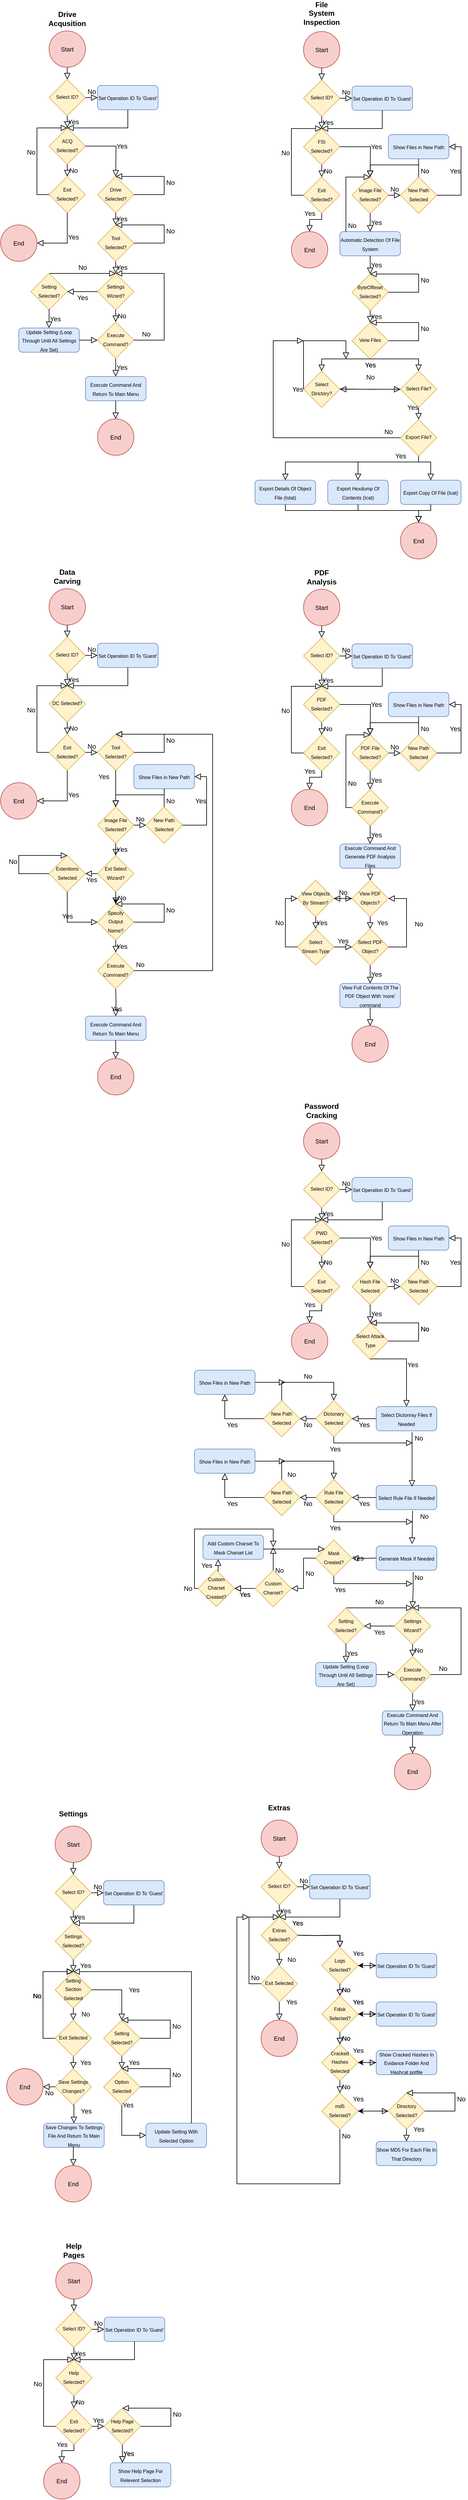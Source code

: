 <mxfile version="14.6.11" type="device"><diagram id="C5RBs43oDa-KdzZeNtuy" name="Page-1"><mxGraphModel dx="1248" dy="677" grid="1" gridSize="10" guides="1" tooltips="1" connect="1" arrows="1" fold="1" page="1" pageScale="1" pageWidth="827" pageHeight="1169" math="0" shadow="0"><root><mxCell id="WIyWlLk6GJQsqaUBKTNV-0"/><mxCell id="WIyWlLk6GJQsqaUBKTNV-1" parent="WIyWlLk6GJQsqaUBKTNV-0"/><mxCell id="4jWQmMN0iDEFOwPki5qY-0" value="No" style="edgeStyle=orthogonalEdgeStyle;rounded=0;html=1;jettySize=auto;orthogonalLoop=1;fontSize=11;endArrow=block;endFill=0;endSize=8;strokeWidth=1;shadow=0;labelBackgroundColor=none;" edge="1" parent="WIyWlLk6GJQsqaUBKTNV-1"><mxGeometry y="10" relative="1" as="geometry"><mxPoint as="offset"/><mxPoint x="120" y="529" as="sourcePoint"/><mxPoint x="230" y="529" as="targetPoint"/><Array as="points"><mxPoint x="160" y="529"/><mxPoint x="460" y="529"/></Array></mxGeometry></mxCell><mxCell id="4jWQmMN0iDEFOwPki5qY-1" value="Yes" style="edgeStyle=orthogonalEdgeStyle;rounded=0;html=1;jettySize=auto;orthogonalLoop=1;fontSize=11;endArrow=block;endFill=0;endSize=8;strokeWidth=1;shadow=0;labelBackgroundColor=none;" edge="1" parent="WIyWlLk6GJQsqaUBKTNV-1"><mxGeometry y="10" relative="1" as="geometry"><mxPoint as="offset"/><mxPoint x="230" y="509" as="sourcePoint"/><mxPoint x="230" y="529" as="targetPoint"/></mxGeometry></mxCell><mxCell id="4jWQmMN0iDEFOwPki5qY-2" value="&lt;font style=&quot;font-size: 8px&quot;&gt;Set Operation ID To 'Guest'&lt;/font&gt;" style="rounded=1;whiteSpace=wrap;html=1;fontSize=12;glass=0;strokeWidth=1;shadow=0;fillColor=#dae8fc;strokeColor=#6c8ebf;" vertex="1" parent="WIyWlLk6GJQsqaUBKTNV-1"><mxGeometry x="200" y="219" width="100" height="40" as="geometry"/></mxCell><mxCell id="4jWQmMN0iDEFOwPki5qY-4" value="&lt;font style=&quot;font-size: 10px&quot;&gt;Start&lt;/font&gt;" style="ellipse;whiteSpace=wrap;html=1;fillColor=#f8cecc;strokeColor=#b85450;" vertex="1" parent="WIyWlLk6GJQsqaUBKTNV-1"><mxGeometry x="120" y="129" width="60" height="60" as="geometry"/></mxCell><mxCell id="4jWQmMN0iDEFOwPki5qY-5" value="&lt;font style=&quot;font-size: 8px&quot;&gt;Select ID?&lt;/font&gt;" style="rhombus;whiteSpace=wrap;html=1;shadow=0;fontFamily=Helvetica;fontSize=12;align=center;strokeWidth=1;spacing=6;spacingTop=-4;fillColor=#fff2cc;strokeColor=#d6b656;" vertex="1" parent="WIyWlLk6GJQsqaUBKTNV-1"><mxGeometry x="120" y="209" width="60" height="60" as="geometry"/></mxCell><mxCell id="4jWQmMN0iDEFOwPki5qY-10" value="&lt;font style=&quot;font-size: 8px&quot;&gt;ACQ Selected?&lt;/font&gt;" style="rhombus;whiteSpace=wrap;html=1;shadow=0;fontFamily=Helvetica;fontSize=12;align=center;strokeWidth=1;spacing=6;spacingTop=-4;fillColor=#fff2cc;strokeColor=#d6b656;" vertex="1" parent="WIyWlLk6GJQsqaUBKTNV-1"><mxGeometry x="120" y="289" width="60" height="60" as="geometry"/></mxCell><mxCell id="4jWQmMN0iDEFOwPki5qY-11" value="&lt;span style=&quot;font-size: 8px&quot;&gt;Exit Selected?&lt;/span&gt;" style="rhombus;whiteSpace=wrap;html=1;shadow=0;fontFamily=Helvetica;fontSize=12;align=center;strokeWidth=1;spacing=6;spacingTop=-4;fillColor=#fff2cc;strokeColor=#d6b656;" vertex="1" parent="WIyWlLk6GJQsqaUBKTNV-1"><mxGeometry x="120" y="369" width="60" height="60" as="geometry"/></mxCell><mxCell id="4jWQmMN0iDEFOwPki5qY-13" value="&lt;font style=&quot;font-size: 10px&quot;&gt;End&lt;/font&gt;" style="ellipse;whiteSpace=wrap;html=1;fillColor=#f8cecc;strokeColor=#b85450;" vertex="1" parent="WIyWlLk6GJQsqaUBKTNV-1"><mxGeometry x="40" y="449" width="60" height="60" as="geometry"/></mxCell><mxCell id="4jWQmMN0iDEFOwPki5qY-14" value="" style="edgeStyle=orthogonalEdgeStyle;rounded=0;html=1;jettySize=auto;orthogonalLoop=1;fontSize=11;endArrow=block;endFill=0;endSize=8;strokeWidth=1;shadow=0;labelBackgroundColor=none;entryX=0.5;entryY=0;entryDx=0;entryDy=0;exitX=0.5;exitY=1;exitDx=0;exitDy=0;" edge="1" parent="WIyWlLk6GJQsqaUBKTNV-1" source="4jWQmMN0iDEFOwPki5qY-4" target="4jWQmMN0iDEFOwPki5qY-5"><mxGeometry y="10" relative="1" as="geometry"><mxPoint as="offset"/><mxPoint x="40" y="79" as="sourcePoint"/><mxPoint x="120" y="79" as="targetPoint"/></mxGeometry></mxCell><mxCell id="4jWQmMN0iDEFOwPki5qY-15" value="Yes" style="edgeStyle=orthogonalEdgeStyle;rounded=0;html=1;jettySize=auto;orthogonalLoop=1;fontSize=11;endArrow=block;endFill=0;endSize=8;strokeWidth=1;shadow=0;labelBackgroundColor=none;entryX=0.5;entryY=0;entryDx=0;entryDy=0;exitX=0.5;exitY=1;exitDx=0;exitDy=0;" edge="1" parent="WIyWlLk6GJQsqaUBKTNV-1" source="4jWQmMN0iDEFOwPki5qY-5" target="4jWQmMN0iDEFOwPki5qY-10"><mxGeometry y="10" relative="1" as="geometry"><mxPoint as="offset"/><mxPoint x="40" y="79" as="sourcePoint"/><mxPoint x="120" y="79" as="targetPoint"/></mxGeometry></mxCell><mxCell id="4jWQmMN0iDEFOwPki5qY-16" value="No" style="edgeStyle=orthogonalEdgeStyle;rounded=0;html=1;jettySize=auto;orthogonalLoop=1;fontSize=11;endArrow=block;endFill=0;endSize=8;strokeWidth=1;shadow=0;labelBackgroundColor=none;entryX=0;entryY=0.5;entryDx=0;entryDy=0;exitX=1;exitY=0.5;exitDx=0;exitDy=0;" edge="1" parent="WIyWlLk6GJQsqaUBKTNV-1" source="4jWQmMN0iDEFOwPki5qY-5" target="4jWQmMN0iDEFOwPki5qY-2"><mxGeometry y="10" relative="1" as="geometry"><mxPoint as="offset"/><mxPoint x="40" y="49" as="sourcePoint"/><mxPoint x="120" y="49" as="targetPoint"/><Array as="points"><mxPoint x="190" y="239"/><mxPoint x="190" y="239"/></Array></mxGeometry></mxCell><mxCell id="4jWQmMN0iDEFOwPki5qY-17" value="" style="edgeStyle=orthogonalEdgeStyle;rounded=0;html=1;jettySize=auto;orthogonalLoop=1;fontSize=11;endArrow=block;endFill=0;endSize=8;strokeWidth=1;shadow=0;labelBackgroundColor=none;exitX=0.5;exitY=1;exitDx=0;exitDy=0;entryX=0.5;entryY=0;entryDx=0;entryDy=0;" edge="1" parent="WIyWlLk6GJQsqaUBKTNV-1" source="4jWQmMN0iDEFOwPki5qY-2" target="4jWQmMN0iDEFOwPki5qY-10"><mxGeometry y="10" relative="1" as="geometry"><mxPoint as="offset"/><mxPoint x="160" y="199" as="sourcePoint"/><mxPoint x="160" y="219" as="targetPoint"/><Array as="points"><mxPoint x="250" y="289"/></Array></mxGeometry></mxCell><mxCell id="4jWQmMN0iDEFOwPki5qY-18" value="Yes" style="edgeStyle=orthogonalEdgeStyle;rounded=0;html=1;jettySize=auto;orthogonalLoop=1;fontSize=11;endArrow=block;endFill=0;endSize=8;strokeWidth=1;shadow=0;labelBackgroundColor=none;exitX=1;exitY=0.5;exitDx=0;exitDy=0;entryX=0.5;entryY=0;entryDx=0;entryDy=0;" edge="1" parent="WIyWlLk6GJQsqaUBKTNV-1" source="4jWQmMN0iDEFOwPki5qY-10"><mxGeometry y="10" relative="1" as="geometry"><mxPoint as="offset"/><mxPoint x="40" y="79" as="sourcePoint"/><mxPoint x="230" y="369" as="targetPoint"/></mxGeometry></mxCell><mxCell id="4jWQmMN0iDEFOwPki5qY-22" value="&lt;span style=&quot;font-size: 8px&quot;&gt;Drive Selected?&lt;/span&gt;" style="rhombus;whiteSpace=wrap;html=1;shadow=0;fontFamily=Helvetica;fontSize=12;align=center;strokeWidth=1;spacing=6;spacingTop=-4;fillColor=#fff2cc;strokeColor=#d6b656;" vertex="1" parent="WIyWlLk6GJQsqaUBKTNV-1"><mxGeometry x="200" y="369" width="60" height="60" as="geometry"/></mxCell><mxCell id="4jWQmMN0iDEFOwPki5qY-23" value="&lt;span style=&quot;font-size: 8px&quot;&gt;Tool Selected?&lt;/span&gt;" style="rhombus;whiteSpace=wrap;html=1;shadow=0;fontFamily=Helvetica;fontSize=12;align=center;strokeWidth=1;spacing=6;spacingTop=-4;fillColor=#fff2cc;strokeColor=#d6b656;" vertex="1" parent="WIyWlLk6GJQsqaUBKTNV-1"><mxGeometry x="200" y="449" width="60" height="60" as="geometry"/></mxCell><mxCell id="4jWQmMN0iDEFOwPki5qY-24" value="No" style="edgeStyle=orthogonalEdgeStyle;rounded=0;html=1;jettySize=auto;orthogonalLoop=1;fontSize=11;endArrow=block;endFill=0;endSize=8;strokeWidth=1;shadow=0;labelBackgroundColor=none;exitX=1;exitY=0.5;exitDx=0;exitDy=0;entryX=0.5;entryY=0;entryDx=0;entryDy=0;" edge="1" parent="WIyWlLk6GJQsqaUBKTNV-1" source="4jWQmMN0iDEFOwPki5qY-22" target="4jWQmMN0iDEFOwPki5qY-22"><mxGeometry x="-0.125" y="-10" relative="1" as="geometry"><mxPoint as="offset"/><mxPoint x="460" y="409" as="sourcePoint"/><mxPoint x="540" y="409" as="targetPoint"/><Array as="points"><mxPoint x="310" y="399"/><mxPoint x="310" y="369"/></Array></mxGeometry></mxCell><mxCell id="4jWQmMN0iDEFOwPki5qY-25" value="Yes" style="edgeStyle=orthogonalEdgeStyle;rounded=0;html=1;jettySize=auto;orthogonalLoop=1;fontSize=11;endArrow=block;endFill=0;endSize=8;strokeWidth=1;shadow=0;labelBackgroundColor=none;exitX=0.5;exitY=1;exitDx=0;exitDy=0;entryX=0.5;entryY=0;entryDx=0;entryDy=0;" edge="1" parent="WIyWlLk6GJQsqaUBKTNV-1" source="4jWQmMN0iDEFOwPki5qY-22" target="4jWQmMN0iDEFOwPki5qY-23"><mxGeometry y="10" relative="1" as="geometry"><mxPoint as="offset"/><mxPoint x="460" y="439" as="sourcePoint"/><mxPoint x="540" y="439" as="targetPoint"/></mxGeometry></mxCell><mxCell id="4jWQmMN0iDEFOwPki5qY-26" value="Yes" style="edgeStyle=orthogonalEdgeStyle;rounded=0;html=1;jettySize=auto;orthogonalLoop=1;fontSize=11;endArrow=block;endFill=0;endSize=8;strokeWidth=1;shadow=0;labelBackgroundColor=none;entryX=0.5;entryY=0;entryDx=0;entryDy=0;" edge="1" parent="WIyWlLk6GJQsqaUBKTNV-1" target="4jWQmMN0iDEFOwPki5qY-31"><mxGeometry y="10" relative="1" as="geometry"><mxPoint as="offset"/><mxPoint x="230" y="669" as="sourcePoint"/><mxPoint x="230" y="689" as="targetPoint"/></mxGeometry></mxCell><mxCell id="4jWQmMN0iDEFOwPki5qY-27" value="No" style="edgeStyle=orthogonalEdgeStyle;rounded=0;html=1;jettySize=auto;orthogonalLoop=1;fontSize=11;endArrow=block;endFill=0;endSize=8;strokeWidth=1;shadow=0;labelBackgroundColor=none;exitX=1;exitY=0.5;exitDx=0;exitDy=0;entryX=0.5;entryY=0;entryDx=0;entryDy=0;" edge="1" parent="WIyWlLk6GJQsqaUBKTNV-1"><mxGeometry x="-0.125" y="-10" relative="1" as="geometry"><mxPoint as="offset"/><mxPoint x="260" y="479" as="sourcePoint"/><mxPoint x="230" y="449" as="targetPoint"/><Array as="points"><mxPoint x="310" y="479"/><mxPoint x="310" y="449"/></Array></mxGeometry></mxCell><mxCell id="4jWQmMN0iDEFOwPki5qY-28" value="&lt;span style=&quot;font-size: 8px&quot;&gt;Settings Wizard?&lt;/span&gt;" style="rhombus;whiteSpace=wrap;html=1;shadow=0;fontFamily=Helvetica;fontSize=12;align=center;strokeWidth=1;spacing=6;spacingTop=-4;fillColor=#fff2cc;strokeColor=#d6b656;" vertex="1" parent="WIyWlLk6GJQsqaUBKTNV-1"><mxGeometry x="200" y="529" width="60" height="60" as="geometry"/></mxCell><mxCell id="4jWQmMN0iDEFOwPki5qY-29" value="&lt;span style=&quot;font-size: 8px&quot;&gt;Execute Command?&lt;/span&gt;" style="rhombus;whiteSpace=wrap;html=1;shadow=0;fontFamily=Helvetica;fontSize=12;align=center;strokeWidth=1;spacing=6;spacingTop=-4;fillColor=#fff2cc;strokeColor=#d6b656;" vertex="1" parent="WIyWlLk6GJQsqaUBKTNV-1"><mxGeometry x="200" y="609" width="60" height="60" as="geometry"/></mxCell><mxCell id="4jWQmMN0iDEFOwPki5qY-30" value="No" style="edgeStyle=orthogonalEdgeStyle;rounded=0;html=1;jettySize=auto;orthogonalLoop=1;fontSize=11;endArrow=block;endFill=0;endSize=8;strokeWidth=1;shadow=0;labelBackgroundColor=none;entryX=0.5;entryY=0;entryDx=0;entryDy=0;" edge="1" parent="WIyWlLk6GJQsqaUBKTNV-1" target="4jWQmMN0iDEFOwPki5qY-29"><mxGeometry y="10" relative="1" as="geometry"><mxPoint as="offset"/><mxPoint x="230" y="589" as="sourcePoint"/><mxPoint x="310" y="589" as="targetPoint"/><Array as="points"><mxPoint x="230" y="589"/></Array></mxGeometry></mxCell><mxCell id="4jWQmMN0iDEFOwPki5qY-31" value="&lt;font style=&quot;font-size: 8px&quot;&gt;Execute Command And Return To Main Menu&lt;/font&gt;" style="rounded=1;whiteSpace=wrap;html=1;fontSize=12;glass=0;strokeWidth=1;shadow=0;fillColor=#dae8fc;strokeColor=#6c8ebf;" vertex="1" parent="WIyWlLk6GJQsqaUBKTNV-1"><mxGeometry x="180" y="699" width="100" height="40" as="geometry"/></mxCell><mxCell id="4jWQmMN0iDEFOwPki5qY-32" value="&lt;font style=&quot;font-size: 10px&quot;&gt;End&lt;/font&gt;" style="ellipse;whiteSpace=wrap;html=1;fillColor=#f8cecc;strokeColor=#b85450;" vertex="1" parent="WIyWlLk6GJQsqaUBKTNV-1"><mxGeometry x="200" y="769" width="60" height="60" as="geometry"/></mxCell><mxCell id="4jWQmMN0iDEFOwPki5qY-33" value="Yes" style="edgeStyle=orthogonalEdgeStyle;rounded=0;html=1;jettySize=auto;orthogonalLoop=1;fontSize=11;endArrow=block;endFill=0;endSize=8;strokeWidth=1;shadow=0;labelBackgroundColor=none;exitX=0;exitY=0.5;exitDx=0;exitDy=0;" edge="1" parent="WIyWlLk6GJQsqaUBKTNV-1" source="4jWQmMN0iDEFOwPki5qY-28"><mxGeometry y="10" relative="1" as="geometry"><mxPoint as="offset"/><mxPoint x="240" y="679" as="sourcePoint"/><mxPoint x="150" y="559" as="targetPoint"/></mxGeometry></mxCell><mxCell id="4jWQmMN0iDEFOwPki5qY-34" value="&lt;span style=&quot;font-size: 8px&quot;&gt;Setting Selected?&lt;/span&gt;" style="rhombus;whiteSpace=wrap;html=1;shadow=0;fontFamily=Helvetica;fontSize=12;align=center;strokeWidth=1;spacing=6;spacingTop=-4;fillColor=#fff2cc;strokeColor=#d6b656;" vertex="1" parent="WIyWlLk6GJQsqaUBKTNV-1"><mxGeometry x="90" y="529" width="60" height="60" as="geometry"/></mxCell><mxCell id="4jWQmMN0iDEFOwPki5qY-35" value="&lt;font style=&quot;font-size: 8px&quot;&gt;Update Setting (Loop Through Until All Settings Are Set)&lt;/font&gt;" style="rounded=1;whiteSpace=wrap;html=1;fontSize=12;glass=0;strokeWidth=1;shadow=0;fillColor=#dae8fc;strokeColor=#6c8ebf;" vertex="1" parent="WIyWlLk6GJQsqaUBKTNV-1"><mxGeometry x="70" y="619" width="100" height="40" as="geometry"/></mxCell><mxCell id="4jWQmMN0iDEFOwPki5qY-37" value="Yes" style="edgeStyle=orthogonalEdgeStyle;rounded=0;html=1;jettySize=auto;orthogonalLoop=1;fontSize=11;endArrow=block;endFill=0;endSize=8;strokeWidth=1;shadow=0;labelBackgroundColor=none;entryX=0.5;entryY=0;entryDx=0;entryDy=0;" edge="1" parent="WIyWlLk6GJQsqaUBKTNV-1" target="4jWQmMN0iDEFOwPki5qY-35"><mxGeometry y="10" relative="1" as="geometry"><mxPoint as="offset"/><mxPoint x="120" y="588.17" as="sourcePoint"/><mxPoint x="200" y="588.17" as="targetPoint"/><Array as="points"><mxPoint x="120" y="588"/></Array></mxGeometry></mxCell><mxCell id="4jWQmMN0iDEFOwPki5qY-38" value="" style="edgeStyle=orthogonalEdgeStyle;rounded=0;html=1;jettySize=auto;orthogonalLoop=1;fontSize=11;endArrow=block;endFill=0;endSize=8;strokeWidth=1;shadow=0;labelBackgroundColor=none;exitX=0.5;exitY=1;exitDx=0;exitDy=0;entryX=0.5;entryY=0;entryDx=0;entryDy=0;" edge="1" parent="WIyWlLk6GJQsqaUBKTNV-1" source="4jWQmMN0iDEFOwPki5qY-31" target="4jWQmMN0iDEFOwPki5qY-32"><mxGeometry y="10" relative="1" as="geometry"><mxPoint as="offset"/><mxPoint x="480" y="428.17" as="sourcePoint"/><mxPoint x="560" y="428.17" as="targetPoint"/><Array as="points"/></mxGeometry></mxCell><mxCell id="4jWQmMN0iDEFOwPki5qY-39" value="Yes" style="edgeStyle=orthogonalEdgeStyle;rounded=0;html=1;jettySize=auto;orthogonalLoop=1;fontSize=11;endArrow=block;endFill=0;endSize=8;strokeWidth=1;shadow=0;labelBackgroundColor=none;entryX=1;entryY=0.5;entryDx=0;entryDy=0;" edge="1" parent="WIyWlLk6GJQsqaUBKTNV-1" target="4jWQmMN0iDEFOwPki5qY-13"><mxGeometry x="-0.2" y="10" relative="1" as="geometry"><mxPoint as="offset"/><mxPoint x="150" y="429.0" as="sourcePoint"/><mxPoint x="230" y="429.0" as="targetPoint"/><Array as="points"><mxPoint x="150" y="479"/></Array></mxGeometry></mxCell><mxCell id="4jWQmMN0iDEFOwPki5qY-40" value="" style="edgeStyle=orthogonalEdgeStyle;rounded=0;html=1;jettySize=auto;orthogonalLoop=1;fontSize=11;endArrow=block;endFill=0;endSize=8;strokeWidth=1;shadow=0;labelBackgroundColor=none;exitX=1;exitY=0.5;exitDx=0;exitDy=0;entryX=0;entryY=0.5;entryDx=0;entryDy=0;" edge="1" parent="WIyWlLk6GJQsqaUBKTNV-1" source="4jWQmMN0iDEFOwPki5qY-35" target="4jWQmMN0iDEFOwPki5qY-29"><mxGeometry y="10" relative="1" as="geometry"><mxPoint as="offset"/><mxPoint x="490" y="438.17" as="sourcePoint"/><mxPoint x="570" y="438.17" as="targetPoint"/><Array as="points"><mxPoint x="180" y="639"/><mxPoint x="180" y="639"/></Array></mxGeometry></mxCell><mxCell id="4jWQmMN0iDEFOwPki5qY-41" value="No" style="edgeStyle=orthogonalEdgeStyle;rounded=0;html=1;jettySize=auto;orthogonalLoop=1;fontSize=11;endArrow=block;endFill=0;endSize=8;strokeWidth=1;shadow=0;labelBackgroundColor=none;entryX=0.5;entryY=0;entryDx=0;entryDy=0;exitX=0.5;exitY=1;exitDx=0;exitDy=0;" edge="1" parent="WIyWlLk6GJQsqaUBKTNV-1" source="4jWQmMN0iDEFOwPki5qY-10" target="4jWQmMN0iDEFOwPki5qY-11"><mxGeometry y="10" relative="1" as="geometry"><mxPoint as="offset"/><mxPoint x="500" y="408.58" as="sourcePoint"/><mxPoint x="580" y="408.58" as="targetPoint"/><Array as="points"/></mxGeometry></mxCell><mxCell id="4jWQmMN0iDEFOwPki5qY-42" value="No" style="edgeStyle=orthogonalEdgeStyle;rounded=0;html=1;jettySize=auto;orthogonalLoop=1;fontSize=11;endArrow=block;endFill=0;endSize=8;strokeWidth=1;shadow=0;labelBackgroundColor=none;exitX=0;exitY=0.5;exitDx=0;exitDy=0;" edge="1" parent="WIyWlLk6GJQsqaUBKTNV-1" source="4jWQmMN0iDEFOwPki5qY-11"><mxGeometry y="10" relative="1" as="geometry"><mxPoint as="offset"/><mxPoint x="160" y="359" as="sourcePoint"/><mxPoint x="150" y="289" as="targetPoint"/><Array as="points"><mxPoint x="100" y="399"/><mxPoint x="100" y="289"/></Array></mxGeometry></mxCell><mxCell id="4jWQmMN0iDEFOwPki5qY-45" value="&lt;font style=&quot;font-size: 8px&quot;&gt;Set Operation ID To 'Guest'&lt;/font&gt;" style="rounded=1;whiteSpace=wrap;html=1;fontSize=12;glass=0;strokeWidth=1;shadow=0;fillColor=#dae8fc;strokeColor=#6c8ebf;" vertex="1" parent="WIyWlLk6GJQsqaUBKTNV-1"><mxGeometry x="620" y="220" width="100" height="40" as="geometry"/></mxCell><mxCell id="4jWQmMN0iDEFOwPki5qY-46" value="&lt;font style=&quot;font-size: 10px&quot;&gt;Start&lt;/font&gt;" style="ellipse;whiteSpace=wrap;html=1;fillColor=#f8cecc;strokeColor=#b85450;" vertex="1" parent="WIyWlLk6GJQsqaUBKTNV-1"><mxGeometry x="540" y="130" width="60" height="60" as="geometry"/></mxCell><mxCell id="4jWQmMN0iDEFOwPki5qY-47" value="&lt;font style=&quot;font-size: 8px&quot;&gt;Select ID?&lt;/font&gt;" style="rhombus;whiteSpace=wrap;html=1;shadow=0;fontFamily=Helvetica;fontSize=12;align=center;strokeWidth=1;spacing=6;spacingTop=-4;fillColor=#fff2cc;strokeColor=#d6b656;" vertex="1" parent="WIyWlLk6GJQsqaUBKTNV-1"><mxGeometry x="540" y="210" width="60" height="60" as="geometry"/></mxCell><mxCell id="4jWQmMN0iDEFOwPki5qY-48" value="&lt;span style=&quot;font-size: 8px&quot;&gt;FSI Selected?&lt;/span&gt;" style="rhombus;whiteSpace=wrap;html=1;shadow=0;fontFamily=Helvetica;fontSize=12;align=center;strokeWidth=1;spacing=6;spacingTop=-4;fillColor=#fff2cc;strokeColor=#d6b656;" vertex="1" parent="WIyWlLk6GJQsqaUBKTNV-1"><mxGeometry x="540" y="290" width="60" height="60" as="geometry"/></mxCell><mxCell id="4jWQmMN0iDEFOwPki5qY-49" value="&lt;span style=&quot;font-size: 8px&quot;&gt;Exit Selected?&lt;/span&gt;" style="rhombus;whiteSpace=wrap;html=1;shadow=0;fontFamily=Helvetica;fontSize=12;align=center;strokeWidth=1;spacing=6;spacingTop=-4;fillColor=#fff2cc;strokeColor=#d6b656;" vertex="1" parent="WIyWlLk6GJQsqaUBKTNV-1"><mxGeometry x="540" y="370" width="60" height="60" as="geometry"/></mxCell><mxCell id="4jWQmMN0iDEFOwPki5qY-50" value="&lt;font style=&quot;font-size: 10px&quot;&gt;End&lt;/font&gt;" style="ellipse;whiteSpace=wrap;html=1;fillColor=#f8cecc;strokeColor=#b85450;" vertex="1" parent="WIyWlLk6GJQsqaUBKTNV-1"><mxGeometry x="520" y="460" width="60" height="60" as="geometry"/></mxCell><mxCell id="4jWQmMN0iDEFOwPki5qY-51" value="" style="edgeStyle=orthogonalEdgeStyle;rounded=0;html=1;jettySize=auto;orthogonalLoop=1;fontSize=11;endArrow=block;endFill=0;endSize=8;strokeWidth=1;shadow=0;labelBackgroundColor=none;entryX=0.5;entryY=0;entryDx=0;entryDy=0;exitX=0.5;exitY=1;exitDx=0;exitDy=0;" edge="1" parent="WIyWlLk6GJQsqaUBKTNV-1" source="4jWQmMN0iDEFOwPki5qY-46" target="4jWQmMN0iDEFOwPki5qY-47"><mxGeometry y="10" relative="1" as="geometry"><mxPoint as="offset"/><mxPoint x="460" y="80" as="sourcePoint"/><mxPoint x="540" y="80" as="targetPoint"/></mxGeometry></mxCell><mxCell id="4jWQmMN0iDEFOwPki5qY-52" value="Yes" style="edgeStyle=orthogonalEdgeStyle;rounded=0;html=1;jettySize=auto;orthogonalLoop=1;fontSize=11;endArrow=block;endFill=0;endSize=8;strokeWidth=1;shadow=0;labelBackgroundColor=none;entryX=0.5;entryY=0;entryDx=0;entryDy=0;exitX=0.5;exitY=1;exitDx=0;exitDy=0;" edge="1" parent="WIyWlLk6GJQsqaUBKTNV-1" source="4jWQmMN0iDEFOwPki5qY-47" target="4jWQmMN0iDEFOwPki5qY-48"><mxGeometry y="10" relative="1" as="geometry"><mxPoint as="offset"/><mxPoint x="460" y="80" as="sourcePoint"/><mxPoint x="540" y="80" as="targetPoint"/></mxGeometry></mxCell><mxCell id="4jWQmMN0iDEFOwPki5qY-53" value="No" style="edgeStyle=orthogonalEdgeStyle;rounded=0;html=1;jettySize=auto;orthogonalLoop=1;fontSize=11;endArrow=block;endFill=0;endSize=8;strokeWidth=1;shadow=0;labelBackgroundColor=none;entryX=0;entryY=0.5;entryDx=0;entryDy=0;exitX=1;exitY=0.5;exitDx=0;exitDy=0;" edge="1" parent="WIyWlLk6GJQsqaUBKTNV-1" source="4jWQmMN0iDEFOwPki5qY-47" target="4jWQmMN0iDEFOwPki5qY-45"><mxGeometry y="10" relative="1" as="geometry"><mxPoint as="offset"/><mxPoint x="460" y="50" as="sourcePoint"/><mxPoint x="540" y="50" as="targetPoint"/><Array as="points"><mxPoint x="610" y="240"/><mxPoint x="610" y="240"/></Array></mxGeometry></mxCell><mxCell id="4jWQmMN0iDEFOwPki5qY-54" value="" style="edgeStyle=orthogonalEdgeStyle;rounded=0;html=1;jettySize=auto;orthogonalLoop=1;fontSize=11;endArrow=block;endFill=0;endSize=8;strokeWidth=1;shadow=0;labelBackgroundColor=none;exitX=0.5;exitY=1;exitDx=0;exitDy=0;entryX=0.5;entryY=0;entryDx=0;entryDy=0;" edge="1" parent="WIyWlLk6GJQsqaUBKTNV-1" source="4jWQmMN0iDEFOwPki5qY-45" target="4jWQmMN0iDEFOwPki5qY-48"><mxGeometry y="10" relative="1" as="geometry"><mxPoint as="offset"/><mxPoint x="580" y="200" as="sourcePoint"/><mxPoint x="580" y="220" as="targetPoint"/><Array as="points"><mxPoint x="670" y="290"/></Array></mxGeometry></mxCell><mxCell id="4jWQmMN0iDEFOwPki5qY-55" value="Yes" style="edgeStyle=orthogonalEdgeStyle;rounded=0;html=1;jettySize=auto;orthogonalLoop=1;fontSize=11;endArrow=block;endFill=0;endSize=8;strokeWidth=1;shadow=0;labelBackgroundColor=none;exitX=1;exitY=0.5;exitDx=0;exitDy=0;entryX=0.5;entryY=0;entryDx=0;entryDy=0;" edge="1" parent="WIyWlLk6GJQsqaUBKTNV-1" source="4jWQmMN0iDEFOwPki5qY-48"><mxGeometry y="10" relative="1" as="geometry"><mxPoint as="offset"/><mxPoint x="460" y="80" as="sourcePoint"/><mxPoint x="650" y="370" as="targetPoint"/></mxGeometry></mxCell><mxCell id="4jWQmMN0iDEFOwPki5qY-56" value="&lt;span style=&quot;font-size: 8px&quot;&gt;Image File Selected?&lt;/span&gt;" style="rhombus;whiteSpace=wrap;html=1;shadow=0;fontFamily=Helvetica;fontSize=12;align=center;strokeWidth=1;spacing=6;spacingTop=-4;fillColor=#fff2cc;strokeColor=#d6b656;" vertex="1" parent="WIyWlLk6GJQsqaUBKTNV-1"><mxGeometry x="620" y="370" width="60" height="60" as="geometry"/></mxCell><mxCell id="4jWQmMN0iDEFOwPki5qY-57" value="&lt;span style=&quot;font-size: 8px&quot;&gt;ByteOffeset Selected?&lt;/span&gt;" style="rhombus;whiteSpace=wrap;html=1;shadow=0;fontFamily=Helvetica;fontSize=12;align=center;strokeWidth=1;spacing=6;spacingTop=-4;fillColor=#fff2cc;strokeColor=#d6b656;" vertex="1" parent="WIyWlLk6GJQsqaUBKTNV-1"><mxGeometry x="620" y="530" width="60" height="60" as="geometry"/></mxCell><mxCell id="4jWQmMN0iDEFOwPki5qY-61" value="Yes" style="edgeStyle=orthogonalEdgeStyle;rounded=0;html=1;jettySize=auto;orthogonalLoop=1;fontSize=11;endArrow=block;endFill=0;endSize=8;strokeWidth=1;shadow=0;labelBackgroundColor=none;entryX=0.5;entryY=0;entryDx=0;entryDy=0;" edge="1" parent="WIyWlLk6GJQsqaUBKTNV-1" target="4jWQmMN0iDEFOwPki5qY-50"><mxGeometry x="0.2" y="-10" relative="1" as="geometry"><mxPoint x="10" y="-10" as="offset"/><mxPoint x="570" y="430" as="sourcePoint"/><mxPoint x="650" y="430.0" as="targetPoint"/><Array as="points"><mxPoint x="570" y="440"/><mxPoint x="550" y="440"/></Array></mxGeometry></mxCell><mxCell id="4jWQmMN0iDEFOwPki5qY-62" value="No" style="edgeStyle=orthogonalEdgeStyle;rounded=0;html=1;jettySize=auto;orthogonalLoop=1;fontSize=11;endArrow=block;endFill=0;endSize=8;strokeWidth=1;shadow=0;labelBackgroundColor=none;entryX=0.5;entryY=0;entryDx=0;entryDy=0;exitX=0.5;exitY=1;exitDx=0;exitDy=0;" edge="1" parent="WIyWlLk6GJQsqaUBKTNV-1" source="4jWQmMN0iDEFOwPki5qY-48" target="4jWQmMN0iDEFOwPki5qY-49"><mxGeometry y="10" relative="1" as="geometry"><mxPoint as="offset"/><mxPoint x="920" y="409.58" as="sourcePoint"/><mxPoint x="1000" y="409.58" as="targetPoint"/><Array as="points"/></mxGeometry></mxCell><mxCell id="4jWQmMN0iDEFOwPki5qY-63" value="No" style="edgeStyle=orthogonalEdgeStyle;rounded=0;html=1;jettySize=auto;orthogonalLoop=1;fontSize=11;endArrow=block;endFill=0;endSize=8;strokeWidth=1;shadow=0;labelBackgroundColor=none;exitX=0;exitY=0.5;exitDx=0;exitDy=0;" edge="1" parent="WIyWlLk6GJQsqaUBKTNV-1" source="4jWQmMN0iDEFOwPki5qY-49"><mxGeometry y="10" relative="1" as="geometry"><mxPoint as="offset"/><mxPoint x="580" y="360" as="sourcePoint"/><mxPoint x="570" y="290" as="targetPoint"/><Array as="points"><mxPoint x="520" y="400"/><mxPoint x="520" y="290"/></Array></mxGeometry></mxCell><mxCell id="4jWQmMN0iDEFOwPki5qY-64" value="&lt;span style=&quot;font-size: 8px&quot;&gt;New Path Selected&lt;/span&gt;" style="rhombus;whiteSpace=wrap;html=1;shadow=0;fontFamily=Helvetica;fontSize=12;align=center;strokeWidth=1;spacing=6;spacingTop=-4;fillColor=#fff2cc;strokeColor=#d6b656;" vertex="1" parent="WIyWlLk6GJQsqaUBKTNV-1"><mxGeometry x="700" y="370" width="60" height="60" as="geometry"/></mxCell><mxCell id="4jWQmMN0iDEFOwPki5qY-65" value="&lt;font style=&quot;font-size: 8px&quot;&gt;Show Files in New Path&lt;/font&gt;" style="rounded=1;whiteSpace=wrap;html=1;fontSize=12;glass=0;strokeWidth=1;shadow=0;fillColor=#dae8fc;strokeColor=#6c8ebf;" vertex="1" parent="WIyWlLk6GJQsqaUBKTNV-1"><mxGeometry x="680" y="300" width="100" height="40" as="geometry"/></mxCell><mxCell id="4jWQmMN0iDEFOwPki5qY-66" value="Yes" style="edgeStyle=orthogonalEdgeStyle;rounded=0;html=1;jettySize=auto;orthogonalLoop=1;fontSize=11;endArrow=block;endFill=0;endSize=8;strokeWidth=1;shadow=0;labelBackgroundColor=none;exitX=1;exitY=0.5;exitDx=0;exitDy=0;entryX=1;entryY=0.5;entryDx=0;entryDy=0;" edge="1" parent="WIyWlLk6GJQsqaUBKTNV-1" source="4jWQmMN0iDEFOwPki5qY-64" target="4jWQmMN0iDEFOwPki5qY-65"><mxGeometry x="0.143" y="10" relative="1" as="geometry"><mxPoint as="offset"/><mxPoint x="660" y="440" as="sourcePoint"/><mxPoint x="660" y="460" as="targetPoint"/><Array as="points"><mxPoint x="800" y="400"/><mxPoint x="800" y="320"/></Array></mxGeometry></mxCell><mxCell id="4jWQmMN0iDEFOwPki5qY-67" value="No" style="edgeStyle=orthogonalEdgeStyle;rounded=0;html=1;jettySize=auto;orthogonalLoop=1;fontSize=11;endArrow=block;endFill=0;endSize=8;strokeWidth=1;shadow=0;labelBackgroundColor=none;exitX=0.5;exitY=0;exitDx=0;exitDy=0;" edge="1" parent="WIyWlLk6GJQsqaUBKTNV-1" source="4jWQmMN0iDEFOwPki5qY-64"><mxGeometry x="-0.833" y="-10" relative="1" as="geometry"><mxPoint as="offset"/><mxPoint x="690" y="490" as="sourcePoint"/><mxPoint x="650" y="370" as="targetPoint"/><Array as="points"><mxPoint x="730" y="350"/><mxPoint x="650" y="350"/></Array></mxGeometry></mxCell><mxCell id="4jWQmMN0iDEFOwPki5qY-68" value="" style="edgeStyle=orthogonalEdgeStyle;rounded=0;html=1;jettySize=auto;orthogonalLoop=1;fontSize=11;endArrow=block;endFill=0;endSize=8;strokeWidth=1;shadow=0;labelBackgroundColor=none;exitX=0.5;exitY=1;exitDx=0;exitDy=0;" edge="1" parent="WIyWlLk6GJQsqaUBKTNV-1" source="4jWQmMN0iDEFOwPki5qY-65"><mxGeometry x="-0.125" y="-10" relative="1" as="geometry"><mxPoint as="offset"/><mxPoint x="740" y="380" as="sourcePoint"/><mxPoint x="650" y="370" as="targetPoint"/><Array as="points"><mxPoint x="730" y="350"/><mxPoint x="650" y="350"/></Array></mxGeometry></mxCell><mxCell id="4jWQmMN0iDEFOwPki5qY-69" value="&lt;font style=&quot;font-size: 8px&quot;&gt;Automatic Detection Of File System&lt;/font&gt;" style="rounded=1;whiteSpace=wrap;html=1;fontSize=12;glass=0;strokeWidth=1;shadow=0;fillColor=#dae8fc;strokeColor=#6c8ebf;" vertex="1" parent="WIyWlLk6GJQsqaUBKTNV-1"><mxGeometry x="600" y="460" width="100" height="40" as="geometry"/></mxCell><mxCell id="4jWQmMN0iDEFOwPki5qY-71" value="&lt;span style=&quot;font-size: 8px&quot;&gt;Veiw Files&lt;/span&gt;" style="rhombus;whiteSpace=wrap;html=1;shadow=0;fontFamily=Helvetica;fontSize=12;align=center;strokeWidth=1;spacing=6;spacingTop=-4;fillColor=#fff2cc;strokeColor=#d6b656;" vertex="1" parent="WIyWlLk6GJQsqaUBKTNV-1"><mxGeometry x="620" y="610" width="60" height="60" as="geometry"/></mxCell><mxCell id="4jWQmMN0iDEFOwPki5qY-72" value="&lt;span style=&quot;font-size: 8px&quot;&gt;Select Dirictory?&lt;/span&gt;" style="rhombus;whiteSpace=wrap;html=1;shadow=0;fontFamily=Helvetica;fontSize=12;align=center;strokeWidth=1;spacing=6;spacingTop=-4;fillColor=#fff2cc;strokeColor=#d6b656;" vertex="1" parent="WIyWlLk6GJQsqaUBKTNV-1"><mxGeometry x="540" y="690" width="60" height="60" as="geometry"/></mxCell><mxCell id="4jWQmMN0iDEFOwPki5qY-73" value="&lt;span style=&quot;font-size: 8px&quot;&gt;Select File?&lt;/span&gt;" style="rhombus;whiteSpace=wrap;html=1;shadow=0;fontFamily=Helvetica;fontSize=12;align=center;strokeWidth=1;spacing=6;spacingTop=-4;fillColor=#fff2cc;strokeColor=#d6b656;" vertex="1" parent="WIyWlLk6GJQsqaUBKTNV-1"><mxGeometry x="700" y="690" width="60" height="60" as="geometry"/></mxCell><mxCell id="4jWQmMN0iDEFOwPki5qY-74" value="No" style="edgeStyle=orthogonalEdgeStyle;rounded=0;html=1;jettySize=auto;orthogonalLoop=1;fontSize=11;endArrow=block;endFill=0;endSize=8;strokeWidth=1;shadow=0;labelBackgroundColor=none;exitX=1;exitY=0.5;exitDx=0;exitDy=0;entryX=0.5;entryY=0;entryDx=0;entryDy=0;" edge="1" parent="WIyWlLk6GJQsqaUBKTNV-1"><mxGeometry x="-0.125" y="-10" relative="1" as="geometry"><mxPoint as="offset"/><mxPoint x="680" y="640" as="sourcePoint"/><mxPoint x="650" y="610" as="targetPoint"/><Array as="points"><mxPoint x="730" y="640"/><mxPoint x="730" y="610"/></Array></mxGeometry></mxCell><mxCell id="4jWQmMN0iDEFOwPki5qY-75" value="No" style="edgeStyle=orthogonalEdgeStyle;rounded=0;html=1;jettySize=auto;orthogonalLoop=1;fontSize=11;endArrow=block;endFill=0;endSize=8;strokeWidth=1;shadow=0;labelBackgroundColor=none;exitX=1;exitY=0.5;exitDx=0;exitDy=0;entryX=0.5;entryY=0;entryDx=0;entryDy=0;" edge="1" parent="WIyWlLk6GJQsqaUBKTNV-1"><mxGeometry x="-0.125" y="-10" relative="1" as="geometry"><mxPoint as="offset"/><mxPoint x="680" y="560" as="sourcePoint"/><mxPoint x="650" y="530" as="targetPoint"/><Array as="points"><mxPoint x="730" y="560"/><mxPoint x="730" y="530"/></Array></mxGeometry></mxCell><mxCell id="4jWQmMN0iDEFOwPki5qY-76" value="Yes" style="edgeStyle=orthogonalEdgeStyle;rounded=0;html=1;jettySize=auto;orthogonalLoop=1;fontSize=11;endArrow=block;endFill=0;endSize=8;strokeWidth=1;shadow=0;labelBackgroundColor=none;exitX=0.5;exitY=1;exitDx=0;exitDy=0;entryX=0.5;entryY=0;entryDx=0;entryDy=0;" edge="1" parent="WIyWlLk6GJQsqaUBKTNV-1" source="4jWQmMN0iDEFOwPki5qY-71" target="4jWQmMN0iDEFOwPki5qY-72"><mxGeometry x="-1" y="10" relative="1" as="geometry"><mxPoint as="offset"/><mxPoint x="460" y="950.42" as="sourcePoint"/><mxPoint x="540" y="950.42" as="targetPoint"/><Array as="points"><mxPoint x="570" y="670"/></Array></mxGeometry></mxCell><mxCell id="4jWQmMN0iDEFOwPki5qY-77" value="Yes" style="edgeStyle=orthogonalEdgeStyle;rounded=0;html=1;jettySize=auto;orthogonalLoop=1;fontSize=11;endArrow=block;endFill=0;endSize=8;strokeWidth=1;shadow=0;labelBackgroundColor=none;exitX=0.5;exitY=1;exitDx=0;exitDy=0;entryX=0.5;entryY=0;entryDx=0;entryDy=0;" edge="1" parent="WIyWlLk6GJQsqaUBKTNV-1" source="4jWQmMN0iDEFOwPki5qY-71" target="4jWQmMN0iDEFOwPki5qY-73"><mxGeometry x="-1" y="-10" relative="1" as="geometry"><mxPoint as="offset"/><mxPoint x="460" y="950.42" as="sourcePoint"/><mxPoint x="540" y="950.42" as="targetPoint"/><Array as="points"><mxPoint x="730" y="670"/></Array></mxGeometry></mxCell><mxCell id="4jWQmMN0iDEFOwPki5qY-78" value="No" style="edgeStyle=orthogonalEdgeStyle;rounded=0;html=1;jettySize=auto;orthogonalLoop=1;fontSize=11;endArrow=block;endFill=0;endSize=8;strokeWidth=1;shadow=0;labelBackgroundColor=none;" edge="1" parent="WIyWlLk6GJQsqaUBKTNV-1" target="4jWQmMN0iDEFOwPki5qY-73"><mxGeometry x="-0.005" y="10" relative="1" as="geometry"><mxPoint y="-10" as="offset"/><mxPoint x="600" y="719.58" as="sourcePoint"/><mxPoint x="680" y="719.58" as="targetPoint"/><Array as="points"/></mxGeometry></mxCell><mxCell id="4jWQmMN0iDEFOwPki5qY-79" value="Yes" style="edgeStyle=orthogonalEdgeStyle;rounded=0;html=1;jettySize=auto;orthogonalLoop=1;fontSize=11;endArrow=block;endFill=0;endSize=8;strokeWidth=1;shadow=0;labelBackgroundColor=none;exitX=0;exitY=0.5;exitDx=0;exitDy=0;" edge="1" parent="WIyWlLk6GJQsqaUBKTNV-1" source="4jWQmMN0iDEFOwPki5qY-72"><mxGeometry x="-1" y="10" relative="1" as="geometry"><mxPoint as="offset"/><mxPoint x="660" y="680" as="sourcePoint"/><mxPoint x="610" y="670" as="targetPoint"/><Array as="points"><mxPoint x="540" y="640"/></Array></mxGeometry></mxCell><mxCell id="4jWQmMN0iDEFOwPki5qY-80" value="" style="edgeStyle=orthogonalEdgeStyle;rounded=0;html=1;jettySize=auto;orthogonalLoop=1;fontSize=11;endArrow=block;endFill=0;endSize=8;strokeWidth=1;shadow=0;labelBackgroundColor=none;entryX=1;entryY=0.5;entryDx=0;entryDy=0;exitX=0;exitY=0.5;exitDx=0;exitDy=0;" edge="1" parent="WIyWlLk6GJQsqaUBKTNV-1" source="4jWQmMN0iDEFOwPki5qY-73" target="4jWQmMN0iDEFOwPki5qY-72"><mxGeometry x="-0.005" y="10" relative="1" as="geometry"><mxPoint y="-10" as="offset"/><mxPoint x="600" y="799.58" as="sourcePoint"/><mxPoint x="700" y="800" as="targetPoint"/><Array as="points"/></mxGeometry></mxCell><mxCell id="4jWQmMN0iDEFOwPki5qY-81" value="Yes" style="edgeStyle=orthogonalEdgeStyle;rounded=0;html=1;jettySize=auto;orthogonalLoop=1;fontSize=11;endArrow=block;endFill=0;endSize=8;strokeWidth=1;shadow=0;labelBackgroundColor=none;exitX=0.5;exitY=1;exitDx=0;exitDy=0;" edge="1" parent="WIyWlLk6GJQsqaUBKTNV-1"><mxGeometry x="-1" y="-10" relative="1" as="geometry"><mxPoint as="offset"/><mxPoint x="730" y="750" as="sourcePoint"/><mxPoint x="730" y="770" as="targetPoint"/><Array as="points"><mxPoint x="730" y="760"/><mxPoint x="730" y="760"/></Array></mxGeometry></mxCell><mxCell id="4jWQmMN0iDEFOwPki5qY-82" value="&lt;span style=&quot;font-size: 8px&quot;&gt;Export File?&lt;/span&gt;" style="rhombus;whiteSpace=wrap;html=1;shadow=0;fontFamily=Helvetica;fontSize=12;align=center;strokeWidth=1;spacing=6;spacingTop=-4;fillColor=#fff2cc;strokeColor=#d6b656;" vertex="1" parent="WIyWlLk6GJQsqaUBKTNV-1"><mxGeometry x="700" y="770" width="60" height="60" as="geometry"/></mxCell><mxCell id="4jWQmMN0iDEFOwPki5qY-83" value="&lt;span style=&quot;font-size: 8px&quot;&gt;Export Copy Of File (Icat)&lt;/span&gt;" style="rounded=1;whiteSpace=wrap;html=1;fontSize=12;glass=0;strokeWidth=1;shadow=0;fillColor=#dae8fc;strokeColor=#6c8ebf;" vertex="1" parent="WIyWlLk6GJQsqaUBKTNV-1"><mxGeometry x="700" y="870" width="100" height="40" as="geometry"/></mxCell><mxCell id="4jWQmMN0iDEFOwPki5qY-84" value="&lt;font style=&quot;font-size: 8px&quot;&gt;Export Hexdump Of Contents (Icat)&lt;/font&gt;" style="rounded=1;whiteSpace=wrap;html=1;fontSize=12;glass=0;strokeWidth=1;shadow=0;fillColor=#dae8fc;strokeColor=#6c8ebf;" vertex="1" parent="WIyWlLk6GJQsqaUBKTNV-1"><mxGeometry x="580" y="870" width="100" height="40" as="geometry"/></mxCell><mxCell id="4jWQmMN0iDEFOwPki5qY-85" value="&lt;font style=&quot;font-size: 8px&quot;&gt;Export Details Of Object File (Istat)&lt;/font&gt;" style="rounded=1;whiteSpace=wrap;html=1;fontSize=12;glass=0;strokeWidth=1;shadow=0;fillColor=#dae8fc;strokeColor=#6c8ebf;" vertex="1" parent="WIyWlLk6GJQsqaUBKTNV-1"><mxGeometry x="460" y="870" width="100" height="40" as="geometry"/></mxCell><mxCell id="4jWQmMN0iDEFOwPki5qY-87" value="No" style="edgeStyle=orthogonalEdgeStyle;rounded=0;html=1;jettySize=auto;orthogonalLoop=1;fontSize=11;endArrow=block;endFill=0;endSize=8;strokeWidth=1;shadow=0;labelBackgroundColor=none;exitX=0;exitY=0.5;exitDx=0;exitDy=0;" edge="1" parent="WIyWlLk6GJQsqaUBKTNV-1" source="4jWQmMN0iDEFOwPki5qY-82"><mxGeometry x="-0.905" y="-10" relative="1" as="geometry"><mxPoint as="offset"/><mxPoint x="620" y="799.58" as="sourcePoint"/><mxPoint x="540" y="640" as="targetPoint"/><Array as="points"><mxPoint x="490" y="800"/><mxPoint x="490" y="640"/></Array></mxGeometry></mxCell><mxCell id="4jWQmMN0iDEFOwPki5qY-88" value="Yes" style="edgeStyle=orthogonalEdgeStyle;rounded=0;html=1;jettySize=auto;orthogonalLoop=1;fontSize=11;endArrow=block;endFill=0;endSize=8;strokeWidth=1;shadow=0;labelBackgroundColor=none;exitX=0.5;exitY=1;exitDx=0;exitDy=0;entryX=0.5;entryY=0;entryDx=0;entryDy=0;" edge="1" parent="WIyWlLk6GJQsqaUBKTNV-1" target="4jWQmMN0iDEFOwPki5qY-85"><mxGeometry x="-1" y="-14" relative="1" as="geometry"><mxPoint x="10" y="4" as="offset"/><mxPoint x="690" y="840" as="sourcePoint"/><mxPoint x="640" y="850" as="targetPoint"/><Array as="points"><mxPoint x="510" y="840"/></Array></mxGeometry></mxCell><mxCell id="4jWQmMN0iDEFOwPki5qY-89" value="" style="edgeStyle=orthogonalEdgeStyle;rounded=0;html=1;jettySize=auto;orthogonalLoop=1;fontSize=11;endArrow=block;endFill=0;endSize=8;strokeWidth=1;shadow=0;labelBackgroundColor=none;exitX=0.5;exitY=1;exitDx=0;exitDy=0;" edge="1" parent="WIyWlLk6GJQsqaUBKTNV-1"><mxGeometry y="10" relative="1" as="geometry"><mxPoint as="offset"/><mxPoint x="690" y="840" as="sourcePoint"/><mxPoint x="750" y="870" as="targetPoint"/><Array as="points"><mxPoint x="750" y="840"/><mxPoint x="750" y="870"/></Array></mxGeometry></mxCell><mxCell id="4jWQmMN0iDEFOwPki5qY-90" value="" style="edgeStyle=orthogonalEdgeStyle;rounded=0;html=1;jettySize=auto;orthogonalLoop=1;fontSize=11;endArrow=block;endFill=0;endSize=8;strokeWidth=1;shadow=0;labelBackgroundColor=none;entryX=0.5;entryY=0;entryDx=0;entryDy=0;exitX=0.5;exitY=1;exitDx=0;exitDy=0;" edge="1" parent="WIyWlLk6GJQsqaUBKTNV-1" source="4jWQmMN0iDEFOwPki5qY-82" target="4jWQmMN0iDEFOwPki5qY-84"><mxGeometry y="10" relative="1" as="geometry"><mxPoint as="offset"/><mxPoint x="740" y="840" as="sourcePoint"/><mxPoint x="800" y="880" as="targetPoint"/><Array as="points"><mxPoint x="730" y="840"/><mxPoint x="630" y="840"/></Array></mxGeometry></mxCell><mxCell id="4jWQmMN0iDEFOwPki5qY-93" value="Yes" style="edgeStyle=orthogonalEdgeStyle;rounded=0;html=1;jettySize=auto;orthogonalLoop=1;fontSize=11;endArrow=block;endFill=0;endSize=8;strokeWidth=1;shadow=0;labelBackgroundColor=none;entryX=0.5;entryY=0;entryDx=0;entryDy=0;" edge="1" parent="WIyWlLk6GJQsqaUBKTNV-1" target="4jWQmMN0iDEFOwPki5qY-69"><mxGeometry y="10" relative="1" as="geometry"><mxPoint as="offset"/><mxPoint x="650" y="430.0" as="sourcePoint"/><mxPoint x="730" y="430.0" as="targetPoint"/><Array as="points"><mxPoint x="650" y="440"/><mxPoint x="650" y="440"/></Array></mxGeometry></mxCell><mxCell id="4jWQmMN0iDEFOwPki5qY-95" value="Yes" style="edgeStyle=orthogonalEdgeStyle;rounded=0;html=1;jettySize=auto;orthogonalLoop=1;fontSize=11;endArrow=block;endFill=0;endSize=8;strokeWidth=1;shadow=0;labelBackgroundColor=none;exitX=0.5;exitY=1;exitDx=0;exitDy=0;" edge="1" parent="WIyWlLk6GJQsqaUBKTNV-1" source="4jWQmMN0iDEFOwPki5qY-69"><mxGeometry y="10" relative="1" as="geometry"><mxPoint as="offset"/><mxPoint x="660" y="440.0" as="sourcePoint"/><mxPoint x="650" y="530" as="targetPoint"/><Array as="points"><mxPoint x="650" y="520"/><mxPoint x="650" y="520"/></Array></mxGeometry></mxCell><mxCell id="4jWQmMN0iDEFOwPki5qY-96" value="No" style="edgeStyle=orthogonalEdgeStyle;rounded=0;html=1;jettySize=auto;orthogonalLoop=1;fontSize=11;endArrow=block;endFill=0;endSize=8;strokeWidth=1;shadow=0;labelBackgroundColor=none;exitX=1;exitY=0.5;exitDx=0;exitDy=0;entryX=0;entryY=0.5;entryDx=0;entryDy=0;" edge="1" parent="WIyWlLk6GJQsqaUBKTNV-1" source="4jWQmMN0iDEFOwPki5qY-56" target="4jWQmMN0iDEFOwPki5qY-64"><mxGeometry y="10" relative="1" as="geometry"><mxPoint as="offset"/><mxPoint x="690" y="570" as="sourcePoint"/><mxPoint x="660" y="540" as="targetPoint"/><Array as="points"><mxPoint x="690" y="400"/><mxPoint x="690" y="400"/></Array></mxGeometry></mxCell><mxCell id="4jWQmMN0iDEFOwPki5qY-97" value="Yes" style="edgeStyle=orthogonalEdgeStyle;rounded=0;html=1;jettySize=auto;orthogonalLoop=1;fontSize=11;endArrow=block;endFill=0;endSize=8;strokeWidth=1;shadow=0;labelBackgroundColor=none;exitX=0.5;exitY=1;exitDx=0;exitDy=0;" edge="1" parent="WIyWlLk6GJQsqaUBKTNV-1" source="4jWQmMN0iDEFOwPki5qY-57"><mxGeometry x="-0.003" y="10" relative="1" as="geometry"><mxPoint as="offset"/><mxPoint x="660" y="510.0" as="sourcePoint"/><mxPoint x="650" y="610" as="targetPoint"/><Array as="points"><mxPoint x="650" y="600"/><mxPoint x="650" y="600"/></Array></mxGeometry></mxCell><mxCell id="4jWQmMN0iDEFOwPki5qY-98" value="&lt;font style=&quot;font-size: 8px&quot;&gt;Set Operation ID To 'Guest'&lt;/font&gt;" style="rounded=1;whiteSpace=wrap;html=1;fontSize=12;glass=0;strokeWidth=1;shadow=0;fillColor=#dae8fc;strokeColor=#6c8ebf;" vertex="1" parent="WIyWlLk6GJQsqaUBKTNV-1"><mxGeometry x="200" y="1139" width="100" height="40" as="geometry"/></mxCell><mxCell id="4jWQmMN0iDEFOwPki5qY-99" value="&lt;font style=&quot;font-size: 10px&quot;&gt;Start&lt;/font&gt;" style="ellipse;whiteSpace=wrap;html=1;fillColor=#f8cecc;strokeColor=#b85450;" vertex="1" parent="WIyWlLk6GJQsqaUBKTNV-1"><mxGeometry x="120" y="1049" width="60" height="60" as="geometry"/></mxCell><mxCell id="4jWQmMN0iDEFOwPki5qY-100" value="&lt;font style=&quot;font-size: 8px&quot;&gt;Select ID?&lt;/font&gt;" style="rhombus;whiteSpace=wrap;html=1;shadow=0;fontFamily=Helvetica;fontSize=12;align=center;strokeWidth=1;spacing=6;spacingTop=-4;fillColor=#fff2cc;strokeColor=#d6b656;" vertex="1" parent="WIyWlLk6GJQsqaUBKTNV-1"><mxGeometry x="120" y="1129" width="60" height="60" as="geometry"/></mxCell><mxCell id="4jWQmMN0iDEFOwPki5qY-101" value="&lt;span style=&quot;font-size: 8px&quot;&gt;DC Selected?&lt;/span&gt;" style="rhombus;whiteSpace=wrap;html=1;shadow=0;fontFamily=Helvetica;fontSize=12;align=center;strokeWidth=1;spacing=6;spacingTop=-4;fillColor=#fff2cc;strokeColor=#d6b656;" vertex="1" parent="WIyWlLk6GJQsqaUBKTNV-1"><mxGeometry x="120" y="1209" width="60" height="60" as="geometry"/></mxCell><mxCell id="4jWQmMN0iDEFOwPki5qY-102" value="&lt;span style=&quot;font-size: 8px&quot;&gt;Exit Selected?&lt;/span&gt;" style="rhombus;whiteSpace=wrap;html=1;shadow=0;fontFamily=Helvetica;fontSize=12;align=center;strokeWidth=1;spacing=6;spacingTop=-4;fillColor=#fff2cc;strokeColor=#d6b656;" vertex="1" parent="WIyWlLk6GJQsqaUBKTNV-1"><mxGeometry x="120" y="1289" width="60" height="60" as="geometry"/></mxCell><mxCell id="4jWQmMN0iDEFOwPki5qY-103" value="&lt;font style=&quot;font-size: 10px&quot;&gt;End&lt;/font&gt;" style="ellipse;whiteSpace=wrap;html=1;labelBackgroundColor=none;fillColor=#f8cecc;strokeColor=#b85450;" vertex="1" parent="WIyWlLk6GJQsqaUBKTNV-1"><mxGeometry x="40" y="1369" width="60" height="60" as="geometry"/></mxCell><mxCell id="4jWQmMN0iDEFOwPki5qY-104" value="" style="edgeStyle=orthogonalEdgeStyle;rounded=0;html=1;jettySize=auto;orthogonalLoop=1;fontSize=11;endArrow=block;endFill=0;endSize=8;strokeWidth=1;shadow=0;labelBackgroundColor=none;entryX=0.5;entryY=0;entryDx=0;entryDy=0;exitX=0.5;exitY=1;exitDx=0;exitDy=0;" edge="1" parent="WIyWlLk6GJQsqaUBKTNV-1" source="4jWQmMN0iDEFOwPki5qY-99" target="4jWQmMN0iDEFOwPki5qY-100"><mxGeometry y="10" relative="1" as="geometry"><mxPoint as="offset"/><mxPoint x="40" y="999" as="sourcePoint"/><mxPoint x="120" y="999" as="targetPoint"/></mxGeometry></mxCell><mxCell id="4jWQmMN0iDEFOwPki5qY-105" value="Yes" style="edgeStyle=orthogonalEdgeStyle;rounded=0;html=1;jettySize=auto;orthogonalLoop=1;fontSize=11;endArrow=block;endFill=0;endSize=8;strokeWidth=1;shadow=0;labelBackgroundColor=none;entryX=0.5;entryY=0;entryDx=0;entryDy=0;exitX=0.5;exitY=1;exitDx=0;exitDy=0;" edge="1" parent="WIyWlLk6GJQsqaUBKTNV-1" source="4jWQmMN0iDEFOwPki5qY-100" target="4jWQmMN0iDEFOwPki5qY-101"><mxGeometry y="10" relative="1" as="geometry"><mxPoint as="offset"/><mxPoint x="40" y="999" as="sourcePoint"/><mxPoint x="120" y="999" as="targetPoint"/></mxGeometry></mxCell><mxCell id="4jWQmMN0iDEFOwPki5qY-106" value="No" style="edgeStyle=orthogonalEdgeStyle;rounded=0;html=1;jettySize=auto;orthogonalLoop=1;fontSize=11;endArrow=block;endFill=0;endSize=8;strokeWidth=1;shadow=0;labelBackgroundColor=none;entryX=0;entryY=0.5;entryDx=0;entryDy=0;exitX=1;exitY=0.5;exitDx=0;exitDy=0;" edge="1" parent="WIyWlLk6GJQsqaUBKTNV-1" source="4jWQmMN0iDEFOwPki5qY-100" target="4jWQmMN0iDEFOwPki5qY-98"><mxGeometry y="10" relative="1" as="geometry"><mxPoint as="offset"/><mxPoint x="40" y="969" as="sourcePoint"/><mxPoint x="120" y="969" as="targetPoint"/><Array as="points"><mxPoint x="190" y="1159"/><mxPoint x="190" y="1159"/></Array></mxGeometry></mxCell><mxCell id="4jWQmMN0iDEFOwPki5qY-107" value="" style="edgeStyle=orthogonalEdgeStyle;rounded=0;html=1;jettySize=auto;orthogonalLoop=1;fontSize=11;endArrow=block;endFill=0;endSize=8;strokeWidth=1;shadow=0;labelBackgroundColor=none;exitX=0.5;exitY=1;exitDx=0;exitDy=0;entryX=0.5;entryY=0;entryDx=0;entryDy=0;" edge="1" parent="WIyWlLk6GJQsqaUBKTNV-1" source="4jWQmMN0iDEFOwPki5qY-98" target="4jWQmMN0iDEFOwPki5qY-101"><mxGeometry y="10" relative="1" as="geometry"><mxPoint as="offset"/><mxPoint x="160" y="1119" as="sourcePoint"/><mxPoint x="160" y="1139" as="targetPoint"/><Array as="points"><mxPoint x="250" y="1209"/></Array></mxGeometry></mxCell><mxCell id="4jWQmMN0iDEFOwPki5qY-161" value="" style="edgeStyle=orthogonalEdgeStyle;rounded=0;orthogonalLoop=1;jettySize=auto;html=1;" edge="1" parent="WIyWlLk6GJQsqaUBKTNV-1" source="4jWQmMN0iDEFOwPki5qY-109" target="4jWQmMN0iDEFOwPki5qY-133"><mxGeometry relative="1" as="geometry"/></mxCell><mxCell id="4jWQmMN0iDEFOwPki5qY-109" value="&lt;span style=&quot;font-size: 8px&quot;&gt;Image File Selected?&lt;/span&gt;" style="rhombus;whiteSpace=wrap;html=1;shadow=0;fontFamily=Helvetica;fontSize=12;align=center;strokeWidth=1;spacing=6;spacingTop=-4;fillColor=#fff2cc;strokeColor=#d6b656;" vertex="1" parent="WIyWlLk6GJQsqaUBKTNV-1"><mxGeometry x="200" y="1409" width="60" height="60" as="geometry"/></mxCell><mxCell id="4jWQmMN0iDEFOwPki5qY-110" value="Yes" style="edgeStyle=orthogonalEdgeStyle;rounded=0;html=1;jettySize=auto;orthogonalLoop=1;fontSize=11;endArrow=block;endFill=0;endSize=8;strokeWidth=1;shadow=0;labelBackgroundColor=none;entryX=1;entryY=0.5;entryDx=0;entryDy=0;" edge="1" parent="WIyWlLk6GJQsqaUBKTNV-1" target="4jWQmMN0iDEFOwPki5qY-103"><mxGeometry x="-0.2" y="10" relative="1" as="geometry"><mxPoint as="offset"/><mxPoint x="150" y="1349" as="sourcePoint"/><mxPoint x="230" y="1349" as="targetPoint"/><Array as="points"><mxPoint x="150" y="1399"/></Array></mxGeometry></mxCell><mxCell id="4jWQmMN0iDEFOwPki5qY-111" value="No" style="edgeStyle=orthogonalEdgeStyle;rounded=0;html=1;jettySize=auto;orthogonalLoop=1;fontSize=11;endArrow=block;endFill=0;endSize=8;strokeWidth=1;shadow=0;labelBackgroundColor=none;entryX=0.5;entryY=0;entryDx=0;entryDy=0;exitX=0.5;exitY=1;exitDx=0;exitDy=0;" edge="1" parent="WIyWlLk6GJQsqaUBKTNV-1" source="4jWQmMN0iDEFOwPki5qY-101" target="4jWQmMN0iDEFOwPki5qY-102"><mxGeometry y="10" relative="1" as="geometry"><mxPoint as="offset"/><mxPoint x="500" y="1328.58" as="sourcePoint"/><mxPoint x="580" y="1328.58" as="targetPoint"/><Array as="points"/></mxGeometry></mxCell><mxCell id="4jWQmMN0iDEFOwPki5qY-112" value="No" style="edgeStyle=orthogonalEdgeStyle;rounded=0;html=1;jettySize=auto;orthogonalLoop=1;fontSize=11;endArrow=block;endFill=0;endSize=8;strokeWidth=1;shadow=0;labelBackgroundColor=none;exitX=0;exitY=0.5;exitDx=0;exitDy=0;" edge="1" parent="WIyWlLk6GJQsqaUBKTNV-1" source="4jWQmMN0iDEFOwPki5qY-102"><mxGeometry y="10" relative="1" as="geometry"><mxPoint as="offset"/><mxPoint x="160" y="1279" as="sourcePoint"/><mxPoint x="150" y="1209" as="targetPoint"/><Array as="points"><mxPoint x="100" y="1319"/><mxPoint x="100" y="1209"/></Array></mxGeometry></mxCell><mxCell id="4jWQmMN0iDEFOwPki5qY-113" value="&lt;span style=&quot;font-size: 8px&quot;&gt;New Path Selected&lt;/span&gt;" style="rhombus;whiteSpace=wrap;html=1;shadow=0;fontFamily=Helvetica;fontSize=12;align=center;strokeWidth=1;spacing=6;spacingTop=-4;fillColor=#fff2cc;strokeColor=#d6b656;" vertex="1" parent="WIyWlLk6GJQsqaUBKTNV-1"><mxGeometry x="280" y="1409" width="60" height="60" as="geometry"/></mxCell><mxCell id="4jWQmMN0iDEFOwPki5qY-114" value="&lt;font style=&quot;font-size: 8px&quot;&gt;Show Files in New Path&lt;/font&gt;" style="rounded=1;whiteSpace=wrap;html=1;fontSize=12;glass=0;strokeWidth=1;shadow=0;fillColor=#dae8fc;strokeColor=#6c8ebf;" vertex="1" parent="WIyWlLk6GJQsqaUBKTNV-1"><mxGeometry x="260" y="1339" width="100" height="40" as="geometry"/></mxCell><mxCell id="4jWQmMN0iDEFOwPki5qY-115" value="Yes" style="edgeStyle=orthogonalEdgeStyle;rounded=0;html=1;jettySize=auto;orthogonalLoop=1;fontSize=11;endArrow=block;endFill=0;endSize=8;strokeWidth=1;shadow=0;labelBackgroundColor=none;exitX=1;exitY=0.5;exitDx=0;exitDy=0;entryX=1;entryY=0.5;entryDx=0;entryDy=0;" edge="1" parent="WIyWlLk6GJQsqaUBKTNV-1" source="4jWQmMN0iDEFOwPki5qY-113" target="4jWQmMN0iDEFOwPki5qY-114"><mxGeometry x="0.143" y="10" relative="1" as="geometry"><mxPoint as="offset"/><mxPoint x="240" y="1479" as="sourcePoint"/><mxPoint x="240" y="1499" as="targetPoint"/><Array as="points"><mxPoint x="380" y="1439"/><mxPoint x="380" y="1359"/></Array></mxGeometry></mxCell><mxCell id="4jWQmMN0iDEFOwPki5qY-116" value="No" style="edgeStyle=orthogonalEdgeStyle;rounded=0;html=1;jettySize=auto;orthogonalLoop=1;fontSize=11;endArrow=block;endFill=0;endSize=8;strokeWidth=1;shadow=0;labelBackgroundColor=none;exitX=0.5;exitY=0;exitDx=0;exitDy=0;" edge="1" parent="WIyWlLk6GJQsqaUBKTNV-1" source="4jWQmMN0iDEFOwPki5qY-113"><mxGeometry x="-0.833" y="-10" relative="1" as="geometry"><mxPoint as="offset"/><mxPoint x="270" y="1529" as="sourcePoint"/><mxPoint x="230" y="1409" as="targetPoint"/><Array as="points"><mxPoint x="310" y="1389"/><mxPoint x="230" y="1389"/></Array></mxGeometry></mxCell><mxCell id="4jWQmMN0iDEFOwPki5qY-117" value="" style="edgeStyle=orthogonalEdgeStyle;rounded=0;html=1;jettySize=auto;orthogonalLoop=1;fontSize=11;endArrow=block;endFill=0;endSize=8;strokeWidth=1;shadow=0;labelBackgroundColor=none;exitX=0.5;exitY=1;exitDx=0;exitDy=0;" edge="1" parent="WIyWlLk6GJQsqaUBKTNV-1" source="4jWQmMN0iDEFOwPki5qY-114"><mxGeometry x="-0.125" y="-10" relative="1" as="geometry"><mxPoint as="offset"/><mxPoint x="320" y="1419" as="sourcePoint"/><mxPoint x="230" y="1409" as="targetPoint"/><Array as="points"><mxPoint x="310" y="1389"/><mxPoint x="230" y="1389"/></Array></mxGeometry></mxCell><mxCell id="4jWQmMN0iDEFOwPki5qY-120" value="No" style="edgeStyle=orthogonalEdgeStyle;rounded=0;html=1;jettySize=auto;orthogonalLoop=1;fontSize=11;endArrow=block;endFill=0;endSize=8;strokeWidth=1;shadow=0;labelBackgroundColor=none;exitX=1;exitY=0.5;exitDx=0;exitDy=0;entryX=0;entryY=0.5;entryDx=0;entryDy=0;" edge="1" parent="WIyWlLk6GJQsqaUBKTNV-1" source="4jWQmMN0iDEFOwPki5qY-109" target="4jWQmMN0iDEFOwPki5qY-113"><mxGeometry y="10" relative="1" as="geometry"><mxPoint as="offset"/><mxPoint x="270" y="1609" as="sourcePoint"/><mxPoint x="240" y="1579" as="targetPoint"/><Array as="points"><mxPoint x="270" y="1439"/><mxPoint x="270" y="1439"/></Array></mxGeometry></mxCell><mxCell id="4jWQmMN0iDEFOwPki5qY-121" value="&lt;b&gt;Drive Acqusition&lt;/b&gt;" style="text;html=1;strokeColor=none;fillColor=none;align=center;verticalAlign=middle;whiteSpace=wrap;rounded=0;" vertex="1" parent="WIyWlLk6GJQsqaUBKTNV-1"><mxGeometry x="130" y="99" width="40" height="20" as="geometry"/></mxCell><mxCell id="4jWQmMN0iDEFOwPki5qY-123" value="&lt;b&gt;File System Inspection&lt;/b&gt;" style="text;html=1;strokeColor=none;fillColor=none;align=center;verticalAlign=middle;whiteSpace=wrap;rounded=0;" vertex="1" parent="WIyWlLk6GJQsqaUBKTNV-1"><mxGeometry x="550" y="90" width="40" height="20" as="geometry"/></mxCell><mxCell id="4jWQmMN0iDEFOwPki5qY-124" value="&lt;b&gt;Data Carving&lt;/b&gt;" style="text;html=1;strokeColor=none;fillColor=none;align=center;verticalAlign=middle;whiteSpace=wrap;rounded=0;" vertex="1" parent="WIyWlLk6GJQsqaUBKTNV-1"><mxGeometry x="130" y="1019" width="40" height="20" as="geometry"/></mxCell><mxCell id="4jWQmMN0iDEFOwPki5qY-125" value="&lt;span style=&quot;font-size: 8px&quot;&gt;Tool Selected?&lt;/span&gt;" style="rhombus;whiteSpace=wrap;html=1;shadow=0;fontFamily=Helvetica;fontSize=12;align=center;strokeWidth=1;spacing=6;spacingTop=-4;fillColor=#fff2cc;strokeColor=#d6b656;" vertex="1" parent="WIyWlLk6GJQsqaUBKTNV-1"><mxGeometry x="200" y="1289" width="60" height="60" as="geometry"/></mxCell><mxCell id="4jWQmMN0iDEFOwPki5qY-126" value="No" style="edgeStyle=orthogonalEdgeStyle;rounded=0;html=1;jettySize=auto;orthogonalLoop=1;fontSize=11;endArrow=block;endFill=0;endSize=8;strokeWidth=1;shadow=0;labelBackgroundColor=none;exitX=1;exitY=0.5;exitDx=0;exitDy=0;entryX=0.5;entryY=0;entryDx=0;entryDy=0;" edge="1" parent="WIyWlLk6GJQsqaUBKTNV-1"><mxGeometry x="-0.125" y="-10" relative="1" as="geometry"><mxPoint as="offset"/><mxPoint x="260" y="1319" as="sourcePoint"/><mxPoint x="230" y="1289" as="targetPoint"/><Array as="points"><mxPoint x="310" y="1319"/><mxPoint x="310" y="1289"/></Array></mxGeometry></mxCell><mxCell id="4jWQmMN0iDEFOwPki5qY-127" value="&lt;span style=&quot;font-size: 8px&quot;&gt;Ext Select Wizard?&lt;/span&gt;" style="rhombus;whiteSpace=wrap;html=1;shadow=0;fontFamily=Helvetica;fontSize=12;align=center;strokeWidth=1;spacing=6;spacingTop=-4;fillColor=#fff2cc;strokeColor=#d6b656;" vertex="1" parent="WIyWlLk6GJQsqaUBKTNV-1"><mxGeometry x="200" y="1489" width="60" height="60" as="geometry"/></mxCell><mxCell id="4jWQmMN0iDEFOwPki5qY-128" value="&lt;span style=&quot;font-size: 8px&quot;&gt;Extentions Selected&lt;/span&gt;" style="rhombus;whiteSpace=wrap;html=1;shadow=0;fontFamily=Helvetica;fontSize=12;align=center;strokeWidth=1;spacing=6;spacingTop=-4;fillColor=#fff2cc;strokeColor=#d6b656;" vertex="1" parent="WIyWlLk6GJQsqaUBKTNV-1"><mxGeometry x="120" y="1489" width="60" height="60" as="geometry"/></mxCell><mxCell id="4jWQmMN0iDEFOwPki5qY-129" value="No" style="edgeStyle=orthogonalEdgeStyle;rounded=0;html=1;jettySize=auto;orthogonalLoop=1;fontSize=11;endArrow=block;endFill=0;endSize=8;strokeWidth=1;shadow=0;labelBackgroundColor=none;exitX=0;exitY=0.5;exitDx=0;exitDy=0;entryX=0.5;entryY=0;entryDx=0;entryDy=0;" edge="1" parent="WIyWlLk6GJQsqaUBKTNV-1" source="4jWQmMN0iDEFOwPki5qY-128" target="4jWQmMN0iDEFOwPki5qY-128"><mxGeometry x="-0.125" y="10" relative="1" as="geometry"><mxPoint as="offset"/><mxPoint x="70" y="1519" as="sourcePoint"/><mxPoint x="40" y="1489" as="targetPoint"/><Array as="points"><mxPoint x="70" y="1519"/><mxPoint x="70" y="1489"/></Array></mxGeometry></mxCell><mxCell id="4jWQmMN0iDEFOwPki5qY-130" value="Yes" style="edgeStyle=orthogonalEdgeStyle;rounded=0;html=1;jettySize=auto;orthogonalLoop=1;fontSize=11;endArrow=block;endFill=0;endSize=8;strokeWidth=1;shadow=0;labelBackgroundColor=none;entryX=1;entryY=0.5;entryDx=0;entryDy=0;exitX=0;exitY=0.5;exitDx=0;exitDy=0;" edge="1" parent="WIyWlLk6GJQsqaUBKTNV-1" source="4jWQmMN0iDEFOwPki5qY-127" target="4jWQmMN0iDEFOwPki5qY-128"><mxGeometry y="10" relative="1" as="geometry"><mxPoint as="offset"/><mxPoint x="450" y="1559.42" as="sourcePoint"/><mxPoint x="530" y="1559.42" as="targetPoint"/><Array as="points"><mxPoint x="190" y="1519"/><mxPoint x="190" y="1519"/></Array></mxGeometry></mxCell><mxCell id="4jWQmMN0iDEFOwPki5qY-132" value="Yes" style="edgeStyle=orthogonalEdgeStyle;rounded=0;html=1;jettySize=auto;orthogonalLoop=1;fontSize=11;endArrow=block;endFill=0;endSize=8;strokeWidth=1;shadow=0;labelBackgroundColor=none;exitX=0.5;exitY=1;exitDx=0;exitDy=0;entryX=0;entryY=0.5;entryDx=0;entryDy=0;" edge="1" parent="WIyWlLk6GJQsqaUBKTNV-1" source="4jWQmMN0iDEFOwPki5qY-128" target="4jWQmMN0iDEFOwPki5qY-133"><mxGeometry y="10" relative="1" as="geometry"><mxPoint as="offset"/><mxPoint x="450" y="1559.42" as="sourcePoint"/><mxPoint x="150" y="1569" as="targetPoint"/><Array as="points"><mxPoint x="150" y="1599"/></Array></mxGeometry></mxCell><mxCell id="4jWQmMN0iDEFOwPki5qY-133" value="&lt;span style=&quot;font-size: 8px&quot;&gt;Specify Output Name?&lt;/span&gt;" style="rhombus;whiteSpace=wrap;html=1;shadow=0;fontFamily=Helvetica;fontSize=12;align=center;strokeWidth=1;spacing=6;spacingTop=-4;fillColor=#fff2cc;strokeColor=#d6b656;" vertex="1" parent="WIyWlLk6GJQsqaUBKTNV-1"><mxGeometry x="200" y="1569" width="60" height="60" as="geometry"/></mxCell><mxCell id="4jWQmMN0iDEFOwPki5qY-134" value="No" style="edgeStyle=orthogonalEdgeStyle;rounded=0;html=1;jettySize=auto;orthogonalLoop=1;fontSize=11;endArrow=block;endFill=0;endSize=8;strokeWidth=1;shadow=0;labelBackgroundColor=none;exitX=1;exitY=0.5;exitDx=0;exitDy=0;entryX=0.5;entryY=0;entryDx=0;entryDy=0;" edge="1" parent="WIyWlLk6GJQsqaUBKTNV-1"><mxGeometry x="-0.125" y="-10" relative="1" as="geometry"><mxPoint as="offset"/><mxPoint x="260" y="1599" as="sourcePoint"/><mxPoint x="230" y="1569" as="targetPoint"/><Array as="points"><mxPoint x="310" y="1599"/><mxPoint x="310" y="1569"/></Array></mxGeometry></mxCell><mxCell id="4jWQmMN0iDEFOwPki5qY-135" value="Yes" style="edgeStyle=orthogonalEdgeStyle;rounded=0;html=1;jettySize=auto;orthogonalLoop=1;fontSize=11;endArrow=block;endFill=0;endSize=8;strokeWidth=1;shadow=0;labelBackgroundColor=none;entryX=0.5;entryY=0;entryDx=0;entryDy=0;" edge="1" parent="WIyWlLk6GJQsqaUBKTNV-1" target="4jWQmMN0iDEFOwPki5qY-137"><mxGeometry y="10" relative="1" as="geometry"><mxPoint as="offset"/><mxPoint x="230" y="1709" as="sourcePoint"/><mxPoint x="230" y="1729" as="targetPoint"/></mxGeometry></mxCell><mxCell id="4jWQmMN0iDEFOwPki5qY-136" value="&lt;span style=&quot;font-size: 8px&quot;&gt;Execute Command?&lt;/span&gt;" style="rhombus;whiteSpace=wrap;html=1;shadow=0;fontFamily=Helvetica;fontSize=12;align=center;strokeWidth=1;spacing=6;spacingTop=-4;fillColor=#fff2cc;strokeColor=#d6b656;" vertex="1" parent="WIyWlLk6GJQsqaUBKTNV-1"><mxGeometry x="200" y="1649" width="60" height="60" as="geometry"/></mxCell><mxCell id="4jWQmMN0iDEFOwPki5qY-137" value="&lt;font style=&quot;font-size: 8px&quot;&gt;Execute Command And Return To Main Menu&lt;/font&gt;" style="rounded=1;whiteSpace=wrap;html=1;fontSize=12;glass=0;strokeWidth=1;shadow=0;fillColor=#dae8fc;strokeColor=#6c8ebf;" vertex="1" parent="WIyWlLk6GJQsqaUBKTNV-1"><mxGeometry x="180" y="1754" width="100" height="40" as="geometry"/></mxCell><mxCell id="4jWQmMN0iDEFOwPki5qY-138" value="&lt;font style=&quot;font-size: 10px&quot;&gt;End&lt;/font&gt;" style="ellipse;whiteSpace=wrap;html=1;fillColor=#f8cecc;strokeColor=#b85450;" vertex="1" parent="WIyWlLk6GJQsqaUBKTNV-1"><mxGeometry x="200" y="1824" width="60" height="60" as="geometry"/></mxCell><mxCell id="4jWQmMN0iDEFOwPki5qY-139" value="" style="edgeStyle=orthogonalEdgeStyle;rounded=0;html=1;jettySize=auto;orthogonalLoop=1;fontSize=11;endArrow=block;endFill=0;endSize=8;strokeWidth=1;shadow=0;labelBackgroundColor=none;exitX=0.5;exitY=1;exitDx=0;exitDy=0;entryX=0.5;entryY=0;entryDx=0;entryDy=0;" edge="1" parent="WIyWlLk6GJQsqaUBKTNV-1" source="4jWQmMN0iDEFOwPki5qY-137" target="4jWQmMN0iDEFOwPki5qY-138"><mxGeometry y="10" relative="1" as="geometry"><mxPoint as="offset"/><mxPoint x="480" y="1483.17" as="sourcePoint"/><mxPoint x="560" y="1483.17" as="targetPoint"/><Array as="points"/></mxGeometry></mxCell><mxCell id="4jWQmMN0iDEFOwPki5qY-140" value="No" style="edgeStyle=orthogonalEdgeStyle;rounded=0;html=1;jettySize=auto;orthogonalLoop=1;fontSize=11;endArrow=block;endFill=0;endSize=8;strokeWidth=1;shadow=0;labelBackgroundColor=none;entryX=0.5;entryY=0;entryDx=0;entryDy=0;" edge="1" parent="WIyWlLk6GJQsqaUBKTNV-1" target="4jWQmMN0iDEFOwPki5qY-125"><mxGeometry x="-0.971" y="10" relative="1" as="geometry"><mxPoint as="offset"/><mxPoint x="260" y="1679" as="sourcePoint"/><mxPoint x="230" y="1659" as="targetPoint"/><Array as="points"><mxPoint x="260" y="1679"/><mxPoint x="390" y="1679"/><mxPoint x="390" y="1289"/></Array></mxGeometry></mxCell><mxCell id="4jWQmMN0iDEFOwPki5qY-141" value="No" style="edgeStyle=orthogonalEdgeStyle;rounded=0;html=1;jettySize=auto;orthogonalLoop=1;fontSize=11;endArrow=block;endFill=0;endSize=8;strokeWidth=1;shadow=0;labelBackgroundColor=none;exitX=1;exitY=0.5;exitDx=0;exitDy=0;entryX=0.5;entryY=0;entryDx=0;entryDy=0;" edge="1" parent="WIyWlLk6GJQsqaUBKTNV-1" source="4jWQmMN0iDEFOwPki5qY-29" target="4jWQmMN0iDEFOwPki5qY-28"><mxGeometry x="-0.833" y="10" relative="1" as="geometry"><mxPoint as="offset"/><mxPoint x="270" y="1649" as="sourcePoint"/><mxPoint x="240" y="1249" as="targetPoint"/><Array as="points"><mxPoint x="310" y="639"/><mxPoint x="310" y="529"/></Array></mxGeometry></mxCell><mxCell id="4jWQmMN0iDEFOwPki5qY-146" value="No" style="edgeStyle=orthogonalEdgeStyle;rounded=0;html=1;jettySize=auto;orthogonalLoop=1;fontSize=11;endArrow=block;endFill=0;endSize=8;strokeWidth=1;shadow=0;labelBackgroundColor=none;exitX=1;exitY=0.5;exitDx=0;exitDy=0;entryX=0;entryY=0.5;entryDx=0;entryDy=0;" edge="1" parent="WIyWlLk6GJQsqaUBKTNV-1" source="4jWQmMN0iDEFOwPki5qY-102" target="4jWQmMN0iDEFOwPki5qY-125"><mxGeometry y="10" relative="1" as="geometry"><mxPoint as="offset"/><mxPoint x="450" y="1529.42" as="sourcePoint"/><mxPoint x="690" y="1529" as="targetPoint"/><Array as="points"><mxPoint x="190" y="1319"/><mxPoint x="190" y="1319"/></Array></mxGeometry></mxCell><mxCell id="4jWQmMN0iDEFOwPki5qY-147" value="Yes" style="edgeStyle=orthogonalEdgeStyle;rounded=0;html=1;jettySize=auto;orthogonalLoop=1;fontSize=11;endArrow=block;endFill=0;endSize=8;strokeWidth=1;shadow=0;labelBackgroundColor=none;" edge="1" parent="WIyWlLk6GJQsqaUBKTNV-1"><mxGeometry x="-0.651" y="-20" relative="1" as="geometry"><mxPoint as="offset"/><mxPoint x="230" y="1348.42" as="sourcePoint"/><mxPoint x="230" y="1409" as="targetPoint"/><Array as="points"><mxPoint x="230" y="1348"/></Array></mxGeometry></mxCell><mxCell id="4jWQmMN0iDEFOwPki5qY-148" value="Yes" style="edgeStyle=orthogonalEdgeStyle;rounded=0;html=1;jettySize=auto;orthogonalLoop=1;fontSize=11;endArrow=block;endFill=0;endSize=8;strokeWidth=1;shadow=0;labelBackgroundColor=none;entryX=0.5;entryY=0;entryDx=0;entryDy=0;" edge="1" parent="WIyWlLk6GJQsqaUBKTNV-1" target="4jWQmMN0iDEFOwPki5qY-127"><mxGeometry y="10" relative="1" as="geometry"><mxPoint as="offset"/><mxPoint x="230" y="1469" as="sourcePoint"/><mxPoint x="340" y="1489" as="targetPoint"/><Array as="points"><mxPoint x="230" y="1479"/><mxPoint x="230" y="1479"/></Array></mxGeometry></mxCell><mxCell id="4jWQmMN0iDEFOwPki5qY-149" value="No" style="edgeStyle=orthogonalEdgeStyle;rounded=0;html=1;jettySize=auto;orthogonalLoop=1;fontSize=11;endArrow=block;endFill=0;endSize=8;strokeWidth=1;shadow=0;labelBackgroundColor=none;exitX=0.5;exitY=1;exitDx=0;exitDy=0;" edge="1" parent="WIyWlLk6GJQsqaUBKTNV-1" source="4jWQmMN0iDEFOwPki5qY-127"><mxGeometry y="10" relative="1" as="geometry"><mxPoint as="offset"/><mxPoint x="450" y="1549.42" as="sourcePoint"/><mxPoint x="230" y="1569" as="targetPoint"/><Array as="points"/></mxGeometry></mxCell><mxCell id="4jWQmMN0iDEFOwPki5qY-150" value="Yes" style="edgeStyle=orthogonalEdgeStyle;rounded=0;html=1;jettySize=auto;orthogonalLoop=1;fontSize=11;endArrow=block;endFill=0;endSize=8;strokeWidth=1;shadow=0;labelBackgroundColor=none;exitX=0.5;exitY=1;exitDx=0;exitDy=0;" edge="1" parent="WIyWlLk6GJQsqaUBKTNV-1" source="4jWQmMN0iDEFOwPki5qY-133"><mxGeometry y="10" relative="1" as="geometry"><mxPoint as="offset"/><mxPoint x="450" y="1519.42" as="sourcePoint"/><mxPoint x="230" y="1649" as="targetPoint"/><Array as="points"><mxPoint x="230" y="1649"/></Array></mxGeometry></mxCell><mxCell id="4jWQmMN0iDEFOwPki5qY-151" value="No" style="edgeStyle=orthogonalEdgeStyle;rounded=0;html=1;jettySize=auto;orthogonalLoop=1;fontSize=11;endArrow=block;endFill=0;endSize=8;strokeWidth=1;shadow=0;labelBackgroundColor=none;exitX=1;exitY=0.5;exitDx=0;exitDy=0;" edge="1" parent="WIyWlLk6GJQsqaUBKTNV-1"><mxGeometry x="-0.846" y="-10" relative="1" as="geometry"><mxPoint as="offset"/><mxPoint x="610" y="460" as="sourcePoint"/><mxPoint x="650" y="370" as="targetPoint"/><Array as="points"><mxPoint x="610" y="370"/></Array></mxGeometry></mxCell><mxCell id="4jWQmMN0iDEFOwPki5qY-162" value="&lt;font style=&quot;font-size: 8px&quot;&gt;Set Operation ID To 'Guest'&lt;/font&gt;" style="rounded=1;whiteSpace=wrap;html=1;fontSize=12;glass=0;strokeWidth=1;shadow=0;fillColor=#dae8fc;strokeColor=#6c8ebf;" vertex="1" parent="WIyWlLk6GJQsqaUBKTNV-1"><mxGeometry x="620" y="1140" width="100" height="40" as="geometry"/></mxCell><mxCell id="4jWQmMN0iDEFOwPki5qY-163" value="&lt;font style=&quot;font-size: 10px&quot;&gt;Start&lt;/font&gt;" style="ellipse;whiteSpace=wrap;html=1;fillColor=#f8cecc;strokeColor=#b85450;" vertex="1" parent="WIyWlLk6GJQsqaUBKTNV-1"><mxGeometry x="540" y="1050" width="60" height="60" as="geometry"/></mxCell><mxCell id="4jWQmMN0iDEFOwPki5qY-164" value="&lt;font style=&quot;font-size: 8px&quot;&gt;Select ID?&lt;/font&gt;" style="rhombus;whiteSpace=wrap;html=1;shadow=0;fontFamily=Helvetica;fontSize=12;align=center;strokeWidth=1;spacing=6;spacingTop=-4;fillColor=#fff2cc;strokeColor=#d6b656;" vertex="1" parent="WIyWlLk6GJQsqaUBKTNV-1"><mxGeometry x="540" y="1130" width="60" height="60" as="geometry"/></mxCell><mxCell id="4jWQmMN0iDEFOwPki5qY-165" value="&lt;span style=&quot;font-size: 8px&quot;&gt;PDF Selected?&lt;/span&gt;" style="rhombus;whiteSpace=wrap;html=1;shadow=0;fontFamily=Helvetica;fontSize=12;align=center;strokeWidth=1;spacing=6;spacingTop=-4;fillColor=#fff2cc;strokeColor=#d6b656;" vertex="1" parent="WIyWlLk6GJQsqaUBKTNV-1"><mxGeometry x="540" y="1210" width="60" height="60" as="geometry"/></mxCell><mxCell id="4jWQmMN0iDEFOwPki5qY-166" value="&lt;span style=&quot;font-size: 8px&quot;&gt;Exit Selected?&lt;/span&gt;" style="rhombus;whiteSpace=wrap;html=1;shadow=0;fontFamily=Helvetica;fontSize=12;align=center;strokeWidth=1;spacing=6;spacingTop=-4;fillColor=#fff2cc;strokeColor=#d6b656;" vertex="1" parent="WIyWlLk6GJQsqaUBKTNV-1"><mxGeometry x="540" y="1290" width="60" height="60" as="geometry"/></mxCell><mxCell id="4jWQmMN0iDEFOwPki5qY-167" value="&lt;font style=&quot;font-size: 10px&quot;&gt;End&lt;/font&gt;" style="ellipse;whiteSpace=wrap;html=1;fillColor=#f8cecc;strokeColor=#b85450;" vertex="1" parent="WIyWlLk6GJQsqaUBKTNV-1"><mxGeometry x="520" y="1380" width="60" height="60" as="geometry"/></mxCell><mxCell id="4jWQmMN0iDEFOwPki5qY-168" value="" style="edgeStyle=orthogonalEdgeStyle;rounded=0;html=1;jettySize=auto;orthogonalLoop=1;fontSize=11;endArrow=block;endFill=0;endSize=8;strokeWidth=1;shadow=0;labelBackgroundColor=none;entryX=0.5;entryY=0;entryDx=0;entryDy=0;exitX=0.5;exitY=1;exitDx=0;exitDy=0;" edge="1" parent="WIyWlLk6GJQsqaUBKTNV-1" source="4jWQmMN0iDEFOwPki5qY-163" target="4jWQmMN0iDEFOwPki5qY-164"><mxGeometry y="10" relative="1" as="geometry"><mxPoint as="offset"/><mxPoint x="460" y="1000" as="sourcePoint"/><mxPoint x="540" y="1000" as="targetPoint"/></mxGeometry></mxCell><mxCell id="4jWQmMN0iDEFOwPki5qY-169" value="Yes" style="edgeStyle=orthogonalEdgeStyle;rounded=0;html=1;jettySize=auto;orthogonalLoop=1;fontSize=11;endArrow=block;endFill=0;endSize=8;strokeWidth=1;shadow=0;labelBackgroundColor=none;entryX=0.5;entryY=0;entryDx=0;entryDy=0;exitX=0.5;exitY=1;exitDx=0;exitDy=0;" edge="1" parent="WIyWlLk6GJQsqaUBKTNV-1" source="4jWQmMN0iDEFOwPki5qY-164" target="4jWQmMN0iDEFOwPki5qY-165"><mxGeometry y="10" relative="1" as="geometry"><mxPoint as="offset"/><mxPoint x="460" y="1000" as="sourcePoint"/><mxPoint x="540" y="1000" as="targetPoint"/></mxGeometry></mxCell><mxCell id="4jWQmMN0iDEFOwPki5qY-170" value="No" style="edgeStyle=orthogonalEdgeStyle;rounded=0;html=1;jettySize=auto;orthogonalLoop=1;fontSize=11;endArrow=block;endFill=0;endSize=8;strokeWidth=1;shadow=0;labelBackgroundColor=none;entryX=0;entryY=0.5;entryDx=0;entryDy=0;exitX=1;exitY=0.5;exitDx=0;exitDy=0;" edge="1" parent="WIyWlLk6GJQsqaUBKTNV-1" source="4jWQmMN0iDEFOwPki5qY-164" target="4jWQmMN0iDEFOwPki5qY-162"><mxGeometry y="10" relative="1" as="geometry"><mxPoint as="offset"/><mxPoint x="460" y="970" as="sourcePoint"/><mxPoint x="540" y="970" as="targetPoint"/><Array as="points"><mxPoint x="610" y="1160"/><mxPoint x="610" y="1160"/></Array></mxGeometry></mxCell><mxCell id="4jWQmMN0iDEFOwPki5qY-171" value="" style="edgeStyle=orthogonalEdgeStyle;rounded=0;html=1;jettySize=auto;orthogonalLoop=1;fontSize=11;endArrow=block;endFill=0;endSize=8;strokeWidth=1;shadow=0;labelBackgroundColor=none;exitX=0.5;exitY=1;exitDx=0;exitDy=0;entryX=0.5;entryY=0;entryDx=0;entryDy=0;" edge="1" parent="WIyWlLk6GJQsqaUBKTNV-1" source="4jWQmMN0iDEFOwPki5qY-162" target="4jWQmMN0iDEFOwPki5qY-165"><mxGeometry y="10" relative="1" as="geometry"><mxPoint as="offset"/><mxPoint x="580" y="1120" as="sourcePoint"/><mxPoint x="580" y="1140" as="targetPoint"/><Array as="points"><mxPoint x="670" y="1210"/></Array></mxGeometry></mxCell><mxCell id="4jWQmMN0iDEFOwPki5qY-172" value="Yes" style="edgeStyle=orthogonalEdgeStyle;rounded=0;html=1;jettySize=auto;orthogonalLoop=1;fontSize=11;endArrow=block;endFill=0;endSize=8;strokeWidth=1;shadow=0;labelBackgroundColor=none;exitX=1;exitY=0.5;exitDx=0;exitDy=0;entryX=0.5;entryY=0;entryDx=0;entryDy=0;" edge="1" parent="WIyWlLk6GJQsqaUBKTNV-1" source="4jWQmMN0iDEFOwPki5qY-165"><mxGeometry y="10" relative="1" as="geometry"><mxPoint as="offset"/><mxPoint x="460" y="1000" as="sourcePoint"/><mxPoint x="650" y="1290" as="targetPoint"/></mxGeometry></mxCell><mxCell id="4jWQmMN0iDEFOwPki5qY-173" value="&lt;span style=&quot;font-size: 8px&quot;&gt;PDF File Selected?&lt;/span&gt;" style="rhombus;whiteSpace=wrap;html=1;shadow=0;fontFamily=Helvetica;fontSize=12;align=center;strokeWidth=1;spacing=6;spacingTop=-4;fillColor=#fff2cc;strokeColor=#d6b656;" vertex="1" parent="WIyWlLk6GJQsqaUBKTNV-1"><mxGeometry x="620" y="1290" width="60" height="60" as="geometry"/></mxCell><mxCell id="4jWQmMN0iDEFOwPki5qY-174" value="Yes" style="edgeStyle=orthogonalEdgeStyle;rounded=0;html=1;jettySize=auto;orthogonalLoop=1;fontSize=11;endArrow=block;endFill=0;endSize=8;strokeWidth=1;shadow=0;labelBackgroundColor=none;entryX=0.5;entryY=0;entryDx=0;entryDy=0;" edge="1" parent="WIyWlLk6GJQsqaUBKTNV-1" target="4jWQmMN0iDEFOwPki5qY-167"><mxGeometry x="0.2" y="-10" relative="1" as="geometry"><mxPoint x="10" y="-10" as="offset"/><mxPoint x="570" y="1350" as="sourcePoint"/><mxPoint x="650" y="1350" as="targetPoint"/><Array as="points"><mxPoint x="570" y="1360"/><mxPoint x="550" y="1360"/></Array></mxGeometry></mxCell><mxCell id="4jWQmMN0iDEFOwPki5qY-175" value="No" style="edgeStyle=orthogonalEdgeStyle;rounded=0;html=1;jettySize=auto;orthogonalLoop=1;fontSize=11;endArrow=block;endFill=0;endSize=8;strokeWidth=1;shadow=0;labelBackgroundColor=none;entryX=0.5;entryY=0;entryDx=0;entryDy=0;exitX=0.5;exitY=1;exitDx=0;exitDy=0;" edge="1" parent="WIyWlLk6GJQsqaUBKTNV-1" source="4jWQmMN0iDEFOwPki5qY-165" target="4jWQmMN0iDEFOwPki5qY-166"><mxGeometry y="10" relative="1" as="geometry"><mxPoint as="offset"/><mxPoint x="920" y="1329.58" as="sourcePoint"/><mxPoint x="1000" y="1329.58" as="targetPoint"/><Array as="points"/></mxGeometry></mxCell><mxCell id="4jWQmMN0iDEFOwPki5qY-176" value="No" style="edgeStyle=orthogonalEdgeStyle;rounded=0;html=1;jettySize=auto;orthogonalLoop=1;fontSize=11;endArrow=block;endFill=0;endSize=8;strokeWidth=1;shadow=0;labelBackgroundColor=none;exitX=0;exitY=0.5;exitDx=0;exitDy=0;" edge="1" parent="WIyWlLk6GJQsqaUBKTNV-1" source="4jWQmMN0iDEFOwPki5qY-166"><mxGeometry y="10" relative="1" as="geometry"><mxPoint as="offset"/><mxPoint x="580" y="1280" as="sourcePoint"/><mxPoint x="570" y="1210" as="targetPoint"/><Array as="points"><mxPoint x="520" y="1320"/><mxPoint x="520" y="1210"/></Array></mxGeometry></mxCell><mxCell id="4jWQmMN0iDEFOwPki5qY-177" value="&lt;span style=&quot;font-size: 8px&quot;&gt;New Path Selected&lt;/span&gt;" style="rhombus;whiteSpace=wrap;html=1;shadow=0;fontFamily=Helvetica;fontSize=12;align=center;strokeWidth=1;spacing=6;spacingTop=-4;fillColor=#fff2cc;strokeColor=#d6b656;" vertex="1" parent="WIyWlLk6GJQsqaUBKTNV-1"><mxGeometry x="700" y="1290" width="60" height="60" as="geometry"/></mxCell><mxCell id="4jWQmMN0iDEFOwPki5qY-178" value="&lt;font style=&quot;font-size: 8px&quot;&gt;Show Files in New Path&lt;/font&gt;" style="rounded=1;whiteSpace=wrap;html=1;fontSize=12;glass=0;strokeWidth=1;shadow=0;fillColor=#dae8fc;strokeColor=#6c8ebf;" vertex="1" parent="WIyWlLk6GJQsqaUBKTNV-1"><mxGeometry x="680" y="1220" width="100" height="40" as="geometry"/></mxCell><mxCell id="4jWQmMN0iDEFOwPki5qY-179" value="Yes" style="edgeStyle=orthogonalEdgeStyle;rounded=0;html=1;jettySize=auto;orthogonalLoop=1;fontSize=11;endArrow=block;endFill=0;endSize=8;strokeWidth=1;shadow=0;labelBackgroundColor=none;exitX=1;exitY=0.5;exitDx=0;exitDy=0;entryX=1;entryY=0.5;entryDx=0;entryDy=0;" edge="1" parent="WIyWlLk6GJQsqaUBKTNV-1" source="4jWQmMN0iDEFOwPki5qY-177" target="4jWQmMN0iDEFOwPki5qY-178"><mxGeometry x="0.143" y="10" relative="1" as="geometry"><mxPoint as="offset"/><mxPoint x="660" y="1360" as="sourcePoint"/><mxPoint x="660" y="1380" as="targetPoint"/><Array as="points"><mxPoint x="800" y="1320"/><mxPoint x="800" y="1240"/></Array></mxGeometry></mxCell><mxCell id="4jWQmMN0iDEFOwPki5qY-180" value="No" style="edgeStyle=orthogonalEdgeStyle;rounded=0;html=1;jettySize=auto;orthogonalLoop=1;fontSize=11;endArrow=block;endFill=0;endSize=8;strokeWidth=1;shadow=0;labelBackgroundColor=none;exitX=0.5;exitY=0;exitDx=0;exitDy=0;" edge="1" parent="WIyWlLk6GJQsqaUBKTNV-1" source="4jWQmMN0iDEFOwPki5qY-177"><mxGeometry x="-0.833" y="-10" relative="1" as="geometry"><mxPoint as="offset"/><mxPoint x="690" y="1410" as="sourcePoint"/><mxPoint x="650" y="1290" as="targetPoint"/><Array as="points"><mxPoint x="730" y="1270"/><mxPoint x="650" y="1270"/></Array></mxGeometry></mxCell><mxCell id="4jWQmMN0iDEFOwPki5qY-181" value="" style="edgeStyle=orthogonalEdgeStyle;rounded=0;html=1;jettySize=auto;orthogonalLoop=1;fontSize=11;endArrow=block;endFill=0;endSize=8;strokeWidth=1;shadow=0;labelBackgroundColor=none;exitX=0.5;exitY=1;exitDx=0;exitDy=0;" edge="1" parent="WIyWlLk6GJQsqaUBKTNV-1" source="4jWQmMN0iDEFOwPki5qY-178"><mxGeometry x="-0.125" y="-10" relative="1" as="geometry"><mxPoint as="offset"/><mxPoint x="740" y="1300" as="sourcePoint"/><mxPoint x="650" y="1290" as="targetPoint"/><Array as="points"><mxPoint x="730" y="1270"/><mxPoint x="650" y="1270"/></Array></mxGeometry></mxCell><mxCell id="4jWQmMN0iDEFOwPki5qY-183" value="Yes" style="edgeStyle=orthogonalEdgeStyle;rounded=0;html=1;jettySize=auto;orthogonalLoop=1;fontSize=11;endArrow=block;endFill=0;endSize=8;strokeWidth=1;shadow=0;labelBackgroundColor=none;entryX=0.5;entryY=0;entryDx=0;entryDy=0;" edge="1" parent="WIyWlLk6GJQsqaUBKTNV-1"><mxGeometry y="10" relative="1" as="geometry"><mxPoint as="offset"/><mxPoint x="650" y="1350" as="sourcePoint"/><mxPoint x="650" y="1380" as="targetPoint"/><Array as="points"><mxPoint x="650" y="1360"/><mxPoint x="650" y="1360"/></Array></mxGeometry></mxCell><mxCell id="4jWQmMN0iDEFOwPki5qY-184" value="No" style="edgeStyle=orthogonalEdgeStyle;rounded=0;html=1;jettySize=auto;orthogonalLoop=1;fontSize=11;endArrow=block;endFill=0;endSize=8;strokeWidth=1;shadow=0;labelBackgroundColor=none;exitX=1;exitY=0.5;exitDx=0;exitDy=0;entryX=0;entryY=0.5;entryDx=0;entryDy=0;" edge="1" parent="WIyWlLk6GJQsqaUBKTNV-1" source="4jWQmMN0iDEFOwPki5qY-173" target="4jWQmMN0iDEFOwPki5qY-177"><mxGeometry y="10" relative="1" as="geometry"><mxPoint as="offset"/><mxPoint x="690" y="1490" as="sourcePoint"/><mxPoint x="660" y="1460" as="targetPoint"/><Array as="points"><mxPoint x="690" y="1320"/><mxPoint x="690" y="1320"/></Array></mxGeometry></mxCell><mxCell id="4jWQmMN0iDEFOwPki5qY-185" value="&lt;b&gt;PDF Analysis&lt;/b&gt;" style="text;html=1;strokeColor=none;fillColor=none;align=center;verticalAlign=middle;whiteSpace=wrap;rounded=0;" vertex="1" parent="WIyWlLk6GJQsqaUBKTNV-1"><mxGeometry x="550" y="1020" width="40" height="20" as="geometry"/></mxCell><mxCell id="4jWQmMN0iDEFOwPki5qY-186" value="No" style="edgeStyle=orthogonalEdgeStyle;rounded=0;html=1;jettySize=auto;orthogonalLoop=1;fontSize=11;endArrow=block;endFill=0;endSize=8;strokeWidth=1;shadow=0;labelBackgroundColor=none;exitX=0;exitY=0.5;exitDx=0;exitDy=0;" edge="1" parent="WIyWlLk6GJQsqaUBKTNV-1" source="4jWQmMN0iDEFOwPki5qY-187"><mxGeometry x="-0.412" y="-10" relative="1" as="geometry"><mxPoint as="offset"/><mxPoint x="610" y="1380" as="sourcePoint"/><mxPoint x="650" y="1290" as="targetPoint"/><Array as="points"><mxPoint x="610" y="1410"/><mxPoint x="610" y="1290"/></Array></mxGeometry></mxCell><mxCell id="4jWQmMN0iDEFOwPki5qY-187" value="&lt;span style=&quot;font-size: 8px&quot;&gt;Execute Command?&lt;/span&gt;" style="rhombus;whiteSpace=wrap;html=1;shadow=0;fontFamily=Helvetica;fontSize=12;align=center;strokeWidth=1;spacing=6;spacingTop=-4;fillColor=#fff2cc;strokeColor=#d6b656;" vertex="1" parent="WIyWlLk6GJQsqaUBKTNV-1"><mxGeometry x="620" y="1380" width="60" height="60" as="geometry"/></mxCell><mxCell id="4jWQmMN0iDEFOwPki5qY-188" value="Yes" style="edgeStyle=orthogonalEdgeStyle;rounded=0;html=1;jettySize=auto;orthogonalLoop=1;fontSize=11;endArrow=block;endFill=0;endSize=8;strokeWidth=1;shadow=0;labelBackgroundColor=none;entryX=0.5;entryY=0;entryDx=0;entryDy=0;" edge="1" parent="WIyWlLk6GJQsqaUBKTNV-1" target="4jWQmMN0iDEFOwPki5qY-189"><mxGeometry y="10" relative="1" as="geometry"><mxPoint as="offset"/><mxPoint x="650" y="1440" as="sourcePoint"/><mxPoint x="650" y="1460" as="targetPoint"/></mxGeometry></mxCell><mxCell id="4jWQmMN0iDEFOwPki5qY-189" value="&lt;font style=&quot;font-size: 8px&quot;&gt;Execute Command And Generate PDF Analysis Files&lt;/font&gt;" style="rounded=1;whiteSpace=wrap;html=1;fontSize=12;glass=0;strokeWidth=1;shadow=0;fillColor=#dae8fc;strokeColor=#6c8ebf;" vertex="1" parent="WIyWlLk6GJQsqaUBKTNV-1"><mxGeometry x="600" y="1470" width="100" height="40" as="geometry"/></mxCell><mxCell id="4jWQmMN0iDEFOwPki5qY-190" value="&lt;span style=&quot;font-size: 8px&quot;&gt;View PDF Objects?&lt;/span&gt;" style="rhombus;whiteSpace=wrap;html=1;shadow=0;fontFamily=Helvetica;fontSize=12;align=center;strokeWidth=1;spacing=6;spacingTop=-4;fillColor=#fff2cc;strokeColor=#d6b656;" vertex="1" parent="WIyWlLk6GJQsqaUBKTNV-1"><mxGeometry x="620" y="1530" width="60" height="60" as="geometry"/></mxCell><mxCell id="4jWQmMN0iDEFOwPki5qY-191" value="&lt;span style=&quot;font-size: 8px&quot;&gt;View Objects By Stream?&lt;/span&gt;" style="rhombus;whiteSpace=wrap;html=1;shadow=0;fontFamily=Helvetica;fontSize=12;align=center;strokeWidth=1;spacing=6;spacingTop=-4;fillColor=#fff2cc;strokeColor=#d6b656;" vertex="1" parent="WIyWlLk6GJQsqaUBKTNV-1"><mxGeometry x="530" y="1530" width="60" height="60" as="geometry"/></mxCell><mxCell id="4jWQmMN0iDEFOwPki5qY-192" value="&lt;span style=&quot;font-size: 8px&quot;&gt;Select Stream Type&lt;/span&gt;" style="rhombus;whiteSpace=wrap;html=1;shadow=0;fontFamily=Helvetica;fontSize=12;align=center;strokeWidth=1;spacing=6;spacingTop=-4;fillColor=#fff2cc;strokeColor=#d6b656;" vertex="1" parent="WIyWlLk6GJQsqaUBKTNV-1"><mxGeometry x="530" y="1610" width="60" height="60" as="geometry"/></mxCell><mxCell id="4jWQmMN0iDEFOwPki5qY-195" value="No" style="edgeStyle=orthogonalEdgeStyle;rounded=0;html=1;jettySize=auto;orthogonalLoop=1;fontSize=11;endArrow=block;endFill=0;endSize=8;strokeWidth=1;shadow=0;labelBackgroundColor=none;entryX=0;entryY=0.5;entryDx=0;entryDy=0;exitX=1;exitY=0.5;exitDx=0;exitDy=0;" edge="1" parent="WIyWlLk6GJQsqaUBKTNV-1" source="4jWQmMN0iDEFOwPki5qY-191" target="4jWQmMN0iDEFOwPki5qY-190"><mxGeometry y="10" relative="1" as="geometry"><mxPoint as="offset"/><mxPoint x="30" y="1940.42" as="sourcePoint"/><mxPoint x="270" y="1940" as="targetPoint"/><Array as="points"><mxPoint x="610" y="1560"/><mxPoint x="610" y="1560"/></Array></mxGeometry></mxCell><mxCell id="4jWQmMN0iDEFOwPki5qY-196" value="" style="edgeStyle=orthogonalEdgeStyle;rounded=0;html=1;jettySize=auto;orthogonalLoop=1;fontSize=11;endArrow=block;endFill=0;endSize=8;strokeWidth=1;shadow=0;labelBackgroundColor=none;entryX=1;entryY=0.5;entryDx=0;entryDy=0;exitX=0;exitY=0.5;exitDx=0;exitDy=0;" edge="1" parent="WIyWlLk6GJQsqaUBKTNV-1" source="4jWQmMN0iDEFOwPki5qY-190" target="4jWQmMN0iDEFOwPki5qY-191"><mxGeometry y="10" relative="1" as="geometry"><mxPoint as="offset"/><mxPoint x="30" y="1970.42" as="sourcePoint"/><mxPoint x="270" y="1970" as="targetPoint"/><Array as="points"><mxPoint x="600" y="1560"/><mxPoint x="600" y="1560"/></Array></mxGeometry></mxCell><mxCell id="4jWQmMN0iDEFOwPki5qY-197" value="Yes" style="edgeStyle=orthogonalEdgeStyle;rounded=0;html=1;jettySize=auto;orthogonalLoop=1;fontSize=11;endArrow=block;endFill=0;endSize=8;strokeWidth=1;shadow=0;labelBackgroundColor=none;entryX=0.5;entryY=0;entryDx=0;entryDy=0;exitX=0.5;exitY=1;exitDx=0;exitDy=0;" edge="1" parent="WIyWlLk6GJQsqaUBKTNV-1" source="4jWQmMN0iDEFOwPki5qY-191" target="4jWQmMN0iDEFOwPki5qY-192"><mxGeometry y="10" relative="1" as="geometry"><mxPoint as="offset"/><mxPoint x="660" y="1360" as="sourcePoint"/><mxPoint x="660" y="1390" as="targetPoint"/><Array as="points"><mxPoint x="560" y="1610"/><mxPoint x="560" y="1610"/></Array></mxGeometry></mxCell><mxCell id="4jWQmMN0iDEFOwPki5qY-199" value="&lt;span style=&quot;font-size: 8px&quot;&gt;Select PDF Object?&lt;/span&gt;" style="rhombus;whiteSpace=wrap;html=1;shadow=0;fontFamily=Helvetica;fontSize=12;align=center;strokeWidth=1;spacing=6;spacingTop=-4;fillColor=#fff2cc;strokeColor=#d6b656;" vertex="1" parent="WIyWlLk6GJQsqaUBKTNV-1"><mxGeometry x="620" y="1610" width="60" height="60" as="geometry"/></mxCell><mxCell id="4jWQmMN0iDEFOwPki5qY-201" value="&lt;font style=&quot;font-size: 8px&quot;&gt;View Full Contents Of The PDF Object With 'more' command&lt;/font&gt;" style="rounded=1;whiteSpace=wrap;html=1;fontSize=12;glass=0;strokeWidth=1;shadow=0;fillColor=#dae8fc;strokeColor=#6c8ebf;" vertex="1" parent="WIyWlLk6GJQsqaUBKTNV-1"><mxGeometry x="600" y="1700" width="100" height="40" as="geometry"/></mxCell><mxCell id="4jWQmMN0iDEFOwPki5qY-202" value="&lt;font style=&quot;font-size: 10px&quot;&gt;End&lt;/font&gt;" style="ellipse;whiteSpace=wrap;html=1;fillColor=#f8cecc;strokeColor=#b85450;" vertex="1" parent="WIyWlLk6GJQsqaUBKTNV-1"><mxGeometry x="700" y="940" width="60" height="60" as="geometry"/></mxCell><mxCell id="4jWQmMN0iDEFOwPki5qY-203" value="Yes" style="edgeStyle=orthogonalEdgeStyle;rounded=0;html=1;jettySize=auto;orthogonalLoop=1;fontSize=11;endArrow=block;endFill=0;endSize=8;strokeWidth=1;shadow=0;labelBackgroundColor=none;entryX=0;entryY=0.5;entryDx=0;entryDy=0;exitX=1;exitY=0.5;exitDx=0;exitDy=0;" edge="1" parent="WIyWlLk6GJQsqaUBKTNV-1" source="4jWQmMN0iDEFOwPki5qY-192" target="4jWQmMN0iDEFOwPki5qY-199"><mxGeometry y="10" relative="1" as="geometry"><mxPoint as="offset"/><mxPoint x="570" y="1600" as="sourcePoint"/><mxPoint x="570" y="1620" as="targetPoint"/><Array as="points"/></mxGeometry></mxCell><mxCell id="4jWQmMN0iDEFOwPki5qY-204" value="" style="edgeStyle=orthogonalEdgeStyle;rounded=0;html=1;jettySize=auto;orthogonalLoop=1;fontSize=11;endArrow=block;endFill=0;endSize=8;strokeWidth=1;shadow=0;labelBackgroundColor=none;exitX=0.5;exitY=1;exitDx=0;exitDy=0;entryX=0.5;entryY=0;entryDx=0;entryDy=0;" edge="1" parent="WIyWlLk6GJQsqaUBKTNV-1" source="4jWQmMN0iDEFOwPki5qY-85" target="4jWQmMN0iDEFOwPki5qY-202"><mxGeometry x="-1" y="-14" relative="1" as="geometry"><mxPoint x="10" y="4" as="offset"/><mxPoint x="610" y="945" as="sourcePoint"/><mxPoint x="730" y="920" as="targetPoint"/><Array as="points"><mxPoint x="510" y="920"/><mxPoint x="730" y="920"/></Array></mxGeometry></mxCell><mxCell id="4jWQmMN0iDEFOwPki5qY-205" value="" style="edgeStyle=orthogonalEdgeStyle;rounded=0;html=1;jettySize=auto;orthogonalLoop=1;fontSize=11;endArrow=block;endFill=0;endSize=8;strokeWidth=1;shadow=0;labelBackgroundColor=none;exitX=0.5;exitY=1;exitDx=0;exitDy=0;" edge="1" parent="WIyWlLk6GJQsqaUBKTNV-1"><mxGeometry x="-1" y="-14" relative="1" as="geometry"><mxPoint x="10" y="4" as="offset"/><mxPoint x="630" y="910" as="sourcePoint"/><mxPoint x="730" y="940" as="targetPoint"/><Array as="points"><mxPoint x="630" y="920"/><mxPoint x="730" y="920"/><mxPoint x="730" y="940"/></Array></mxGeometry></mxCell><mxCell id="4jWQmMN0iDEFOwPki5qY-206" value="" style="edgeStyle=orthogonalEdgeStyle;rounded=0;html=1;jettySize=auto;orthogonalLoop=1;fontSize=11;endArrow=block;endFill=0;endSize=8;strokeWidth=1;shadow=0;labelBackgroundColor=none;" edge="1" parent="WIyWlLk6GJQsqaUBKTNV-1"><mxGeometry x="-1" y="-14" relative="1" as="geometry"><mxPoint x="10" y="4" as="offset"/><mxPoint x="750" y="910" as="sourcePoint"/><mxPoint x="730" y="940" as="targetPoint"/><Array as="points"><mxPoint x="750" y="920"/><mxPoint x="730" y="920"/></Array></mxGeometry></mxCell><mxCell id="4jWQmMN0iDEFOwPki5qY-207" value="&lt;font style=&quot;font-size: 10px&quot;&gt;End&lt;/font&gt;" style="ellipse;whiteSpace=wrap;html=1;fillColor=#f8cecc;strokeColor=#b85450;" vertex="1" parent="WIyWlLk6GJQsqaUBKTNV-1"><mxGeometry x="620" y="1770" width="60" height="60" as="geometry"/></mxCell><mxCell id="4jWQmMN0iDEFOwPki5qY-209" value="" style="edgeStyle=orthogonalEdgeStyle;rounded=0;html=1;jettySize=auto;orthogonalLoop=1;fontSize=11;endArrow=block;endFill=0;endSize=8;strokeWidth=1;shadow=0;labelBackgroundColor=none;entryX=0.5;entryY=0;entryDx=0;entryDy=0;" edge="1" parent="WIyWlLk6GJQsqaUBKTNV-1" target="4jWQmMN0iDEFOwPki5qY-190"><mxGeometry y="10" relative="1" as="geometry"><mxPoint as="offset"/><mxPoint x="650" y="1510" as="sourcePoint"/><mxPoint x="260" y="1820" as="targetPoint"/><Array as="points"/></mxGeometry></mxCell><mxCell id="4jWQmMN0iDEFOwPki5qY-210" value="No" style="edgeStyle=orthogonalEdgeStyle;rounded=0;html=1;jettySize=auto;orthogonalLoop=1;fontSize=11;endArrow=block;endFill=0;endSize=8;strokeWidth=1;shadow=0;labelBackgroundColor=none;entryX=0;entryY=0.5;entryDx=0;entryDy=0;" edge="1" parent="WIyWlLk6GJQsqaUBKTNV-1" target="4jWQmMN0iDEFOwPki5qY-191"><mxGeometry y="10" relative="1" as="geometry"><mxPoint as="offset"/><mxPoint x="530" y="1639.92" as="sourcePoint"/><mxPoint x="500" y="1580" as="targetPoint"/><Array as="points"><mxPoint x="510" y="1640"/><mxPoint x="510" y="1560"/></Array></mxGeometry></mxCell><mxCell id="4jWQmMN0iDEFOwPki5qY-212" value="Yes" style="edgeStyle=orthogonalEdgeStyle;rounded=0;html=1;jettySize=auto;orthogonalLoop=1;fontSize=11;endArrow=block;endFill=0;endSize=8;strokeWidth=1;shadow=0;labelBackgroundColor=none;entryX=0.5;entryY=0;entryDx=0;entryDy=0;" edge="1" parent="WIyWlLk6GJQsqaUBKTNV-1" target="4jWQmMN0iDEFOwPki5qY-201"><mxGeometry y="10" relative="1" as="geometry"><mxPoint as="offset"/><mxPoint x="650" y="1670.42" as="sourcePoint"/><mxPoint x="890" y="1670" as="targetPoint"/><Array as="points"><mxPoint x="650" y="1670"/></Array></mxGeometry></mxCell><mxCell id="4jWQmMN0iDEFOwPki5qY-213" value="No" style="edgeStyle=orthogonalEdgeStyle;rounded=0;html=1;jettySize=auto;orthogonalLoop=1;fontSize=11;endArrow=block;endFill=0;endSize=8;strokeWidth=1;shadow=0;labelBackgroundColor=none;entryX=1;entryY=0.5;entryDx=0;entryDy=0;exitX=1;exitY=0.5;exitDx=0;exitDy=0;" edge="1" parent="WIyWlLk6GJQsqaUBKTNV-1" source="4jWQmMN0iDEFOwPki5qY-199" target="4jWQmMN0iDEFOwPki5qY-190"><mxGeometry x="-0.03" y="-20" relative="1" as="geometry"><mxPoint as="offset"/><mxPoint x="650" y="1609.42" as="sourcePoint"/><mxPoint x="890" y="1609" as="targetPoint"/><Array as="points"><mxPoint x="710" y="1640"/><mxPoint x="710" y="1560"/></Array></mxGeometry></mxCell><mxCell id="4jWQmMN0iDEFOwPki5qY-214" value="" style="edgeStyle=orthogonalEdgeStyle;rounded=0;html=1;jettySize=auto;orthogonalLoop=1;fontSize=11;endArrow=block;endFill=0;endSize=8;strokeWidth=1;shadow=0;labelBackgroundColor=none;exitX=0.5;exitY=1;exitDx=0;exitDy=0;entryX=0.5;entryY=0;entryDx=0;entryDy=0;" edge="1" parent="WIyWlLk6GJQsqaUBKTNV-1" source="4jWQmMN0iDEFOwPki5qY-201" target="4jWQmMN0iDEFOwPki5qY-207"><mxGeometry y="10" relative="1" as="geometry"><mxPoint as="offset"/><mxPoint x="260" y="1790" as="sourcePoint"/><mxPoint x="260" y="1820" as="targetPoint"/><Array as="points"/></mxGeometry></mxCell><mxCell id="4jWQmMN0iDEFOwPki5qY-215" value="Yes" style="edgeStyle=orthogonalEdgeStyle;rounded=0;html=1;jettySize=auto;orthogonalLoop=1;fontSize=11;endArrow=block;endFill=0;endSize=8;strokeWidth=1;shadow=0;labelBackgroundColor=none;exitX=0.5;exitY=1;exitDx=0;exitDy=0;" edge="1" parent="WIyWlLk6GJQsqaUBKTNV-1" source="4jWQmMN0iDEFOwPki5qY-190"><mxGeometry y="20" relative="1" as="geometry"><mxPoint as="offset"/><mxPoint x="600" y="1650" as="sourcePoint"/><mxPoint x="650" y="1610" as="targetPoint"/><Array as="points"/></mxGeometry></mxCell><mxCell id="4jWQmMN0iDEFOwPki5qY-235" value="&lt;font style=&quot;font-size: 8px&quot;&gt;Set Operation ID To 'Guest'&lt;/font&gt;" style="rounded=1;whiteSpace=wrap;html=1;fontSize=12;glass=0;strokeWidth=1;shadow=0;fillColor=#dae8fc;strokeColor=#6c8ebf;" vertex="1" parent="WIyWlLk6GJQsqaUBKTNV-1"><mxGeometry x="620" y="2020" width="100" height="40" as="geometry"/></mxCell><mxCell id="4jWQmMN0iDEFOwPki5qY-236" value="&lt;font style=&quot;font-size: 10px&quot;&gt;Start&lt;/font&gt;" style="ellipse;whiteSpace=wrap;html=1;fillColor=#f8cecc;strokeColor=#b85450;" vertex="1" parent="WIyWlLk6GJQsqaUBKTNV-1"><mxGeometry x="540" y="1930" width="60" height="60" as="geometry"/></mxCell><mxCell id="4jWQmMN0iDEFOwPki5qY-237" value="&lt;font style=&quot;font-size: 8px&quot;&gt;Select ID?&lt;/font&gt;" style="rhombus;whiteSpace=wrap;html=1;shadow=0;fontFamily=Helvetica;fontSize=12;align=center;strokeWidth=1;spacing=6;spacingTop=-4;fillColor=#fff2cc;strokeColor=#d6b656;" vertex="1" parent="WIyWlLk6GJQsqaUBKTNV-1"><mxGeometry x="540" y="2010" width="60" height="60" as="geometry"/></mxCell><mxCell id="4jWQmMN0iDEFOwPki5qY-238" value="&lt;span style=&quot;font-size: 8px&quot;&gt;PWD Selected?&lt;/span&gt;" style="rhombus;whiteSpace=wrap;html=1;shadow=0;fontFamily=Helvetica;fontSize=12;align=center;strokeWidth=1;spacing=6;spacingTop=-4;fillColor=#fff2cc;strokeColor=#d6b656;" vertex="1" parent="WIyWlLk6GJQsqaUBKTNV-1"><mxGeometry x="540" y="2090" width="60" height="60" as="geometry"/></mxCell><mxCell id="4jWQmMN0iDEFOwPki5qY-239" value="&lt;span style=&quot;font-size: 8px&quot;&gt;Exit Selected?&lt;/span&gt;" style="rhombus;whiteSpace=wrap;html=1;shadow=0;fontFamily=Helvetica;fontSize=12;align=center;strokeWidth=1;spacing=6;spacingTop=-4;fillColor=#fff2cc;strokeColor=#d6b656;" vertex="1" parent="WIyWlLk6GJQsqaUBKTNV-1"><mxGeometry x="540" y="2170" width="60" height="60" as="geometry"/></mxCell><mxCell id="4jWQmMN0iDEFOwPki5qY-240" value="&lt;font style=&quot;font-size: 10px&quot;&gt;End&lt;/font&gt;" style="ellipse;whiteSpace=wrap;html=1;fillColor=#f8cecc;strokeColor=#b85450;" vertex="1" parent="WIyWlLk6GJQsqaUBKTNV-1"><mxGeometry x="520" y="2260" width="60" height="60" as="geometry"/></mxCell><mxCell id="4jWQmMN0iDEFOwPki5qY-241" value="" style="edgeStyle=orthogonalEdgeStyle;rounded=0;html=1;jettySize=auto;orthogonalLoop=1;fontSize=11;endArrow=block;endFill=0;endSize=8;strokeWidth=1;shadow=0;labelBackgroundColor=none;entryX=0.5;entryY=0;entryDx=0;entryDy=0;exitX=0.5;exitY=1;exitDx=0;exitDy=0;" edge="1" parent="WIyWlLk6GJQsqaUBKTNV-1" source="4jWQmMN0iDEFOwPki5qY-236" target="4jWQmMN0iDEFOwPki5qY-237"><mxGeometry y="10" relative="1" as="geometry"><mxPoint as="offset"/><mxPoint x="460" y="1880" as="sourcePoint"/><mxPoint x="540" y="1880" as="targetPoint"/></mxGeometry></mxCell><mxCell id="4jWQmMN0iDEFOwPki5qY-242" value="Yes" style="edgeStyle=orthogonalEdgeStyle;rounded=0;html=1;jettySize=auto;orthogonalLoop=1;fontSize=11;endArrow=block;endFill=0;endSize=8;strokeWidth=1;shadow=0;labelBackgroundColor=none;entryX=0.5;entryY=0;entryDx=0;entryDy=0;exitX=0.5;exitY=1;exitDx=0;exitDy=0;" edge="1" parent="WIyWlLk6GJQsqaUBKTNV-1" source="4jWQmMN0iDEFOwPki5qY-237" target="4jWQmMN0iDEFOwPki5qY-238"><mxGeometry y="10" relative="1" as="geometry"><mxPoint as="offset"/><mxPoint x="460" y="1880" as="sourcePoint"/><mxPoint x="540" y="1880" as="targetPoint"/></mxGeometry></mxCell><mxCell id="4jWQmMN0iDEFOwPki5qY-243" value="No" style="edgeStyle=orthogonalEdgeStyle;rounded=0;html=1;jettySize=auto;orthogonalLoop=1;fontSize=11;endArrow=block;endFill=0;endSize=8;strokeWidth=1;shadow=0;labelBackgroundColor=none;entryX=0;entryY=0.5;entryDx=0;entryDy=0;exitX=1;exitY=0.5;exitDx=0;exitDy=0;" edge="1" parent="WIyWlLk6GJQsqaUBKTNV-1" source="4jWQmMN0iDEFOwPki5qY-237" target="4jWQmMN0iDEFOwPki5qY-235"><mxGeometry y="10" relative="1" as="geometry"><mxPoint as="offset"/><mxPoint x="460" y="1850" as="sourcePoint"/><mxPoint x="540" y="1850" as="targetPoint"/><Array as="points"><mxPoint x="610" y="2040"/><mxPoint x="610" y="2040"/></Array></mxGeometry></mxCell><mxCell id="4jWQmMN0iDEFOwPki5qY-244" value="" style="edgeStyle=orthogonalEdgeStyle;rounded=0;html=1;jettySize=auto;orthogonalLoop=1;fontSize=11;endArrow=block;endFill=0;endSize=8;strokeWidth=1;shadow=0;labelBackgroundColor=none;exitX=0.5;exitY=1;exitDx=0;exitDy=0;entryX=0.5;entryY=0;entryDx=0;entryDy=0;" edge="1" parent="WIyWlLk6GJQsqaUBKTNV-1" source="4jWQmMN0iDEFOwPki5qY-235" target="4jWQmMN0iDEFOwPki5qY-238"><mxGeometry y="10" relative="1" as="geometry"><mxPoint as="offset"/><mxPoint x="580" y="2000" as="sourcePoint"/><mxPoint x="580" y="2020" as="targetPoint"/><Array as="points"><mxPoint x="670" y="2090"/></Array></mxGeometry></mxCell><mxCell id="4jWQmMN0iDEFOwPki5qY-245" value="Yes" style="edgeStyle=orthogonalEdgeStyle;rounded=0;html=1;jettySize=auto;orthogonalLoop=1;fontSize=11;endArrow=block;endFill=0;endSize=8;strokeWidth=1;shadow=0;labelBackgroundColor=none;exitX=1;exitY=0.5;exitDx=0;exitDy=0;entryX=0.5;entryY=0;entryDx=0;entryDy=0;" edge="1" parent="WIyWlLk6GJQsqaUBKTNV-1" source="4jWQmMN0iDEFOwPki5qY-238"><mxGeometry y="10" relative="1" as="geometry"><mxPoint as="offset"/><mxPoint x="460" y="1880" as="sourcePoint"/><mxPoint x="650" y="2170" as="targetPoint"/></mxGeometry></mxCell><mxCell id="4jWQmMN0iDEFOwPki5qY-246" value="&lt;span style=&quot;font-size: 8px&quot;&gt;Hash File Selected&lt;/span&gt;" style="rhombus;whiteSpace=wrap;html=1;shadow=0;fontFamily=Helvetica;fontSize=12;align=center;strokeWidth=1;spacing=6;spacingTop=-4;fillColor=#fff2cc;strokeColor=#d6b656;" vertex="1" parent="WIyWlLk6GJQsqaUBKTNV-1"><mxGeometry x="620" y="2170" width="60" height="60" as="geometry"/></mxCell><mxCell id="4jWQmMN0iDEFOwPki5qY-247" value="Yes" style="edgeStyle=orthogonalEdgeStyle;rounded=0;html=1;jettySize=auto;orthogonalLoop=1;fontSize=11;endArrow=block;endFill=0;endSize=8;strokeWidth=1;shadow=0;labelBackgroundColor=none;entryX=0.5;entryY=0;entryDx=0;entryDy=0;" edge="1" parent="WIyWlLk6GJQsqaUBKTNV-1" target="4jWQmMN0iDEFOwPki5qY-240"><mxGeometry x="0.2" y="-10" relative="1" as="geometry"><mxPoint x="10" y="-10" as="offset"/><mxPoint x="570" y="2230" as="sourcePoint"/><mxPoint x="650" y="2230" as="targetPoint"/><Array as="points"><mxPoint x="570" y="2240"/><mxPoint x="550" y="2240"/></Array></mxGeometry></mxCell><mxCell id="4jWQmMN0iDEFOwPki5qY-248" value="No" style="edgeStyle=orthogonalEdgeStyle;rounded=0;html=1;jettySize=auto;orthogonalLoop=1;fontSize=11;endArrow=block;endFill=0;endSize=8;strokeWidth=1;shadow=0;labelBackgroundColor=none;entryX=0.5;entryY=0;entryDx=0;entryDy=0;exitX=0.5;exitY=1;exitDx=0;exitDy=0;" edge="1" parent="WIyWlLk6GJQsqaUBKTNV-1" source="4jWQmMN0iDEFOwPki5qY-238" target="4jWQmMN0iDEFOwPki5qY-239"><mxGeometry y="10" relative="1" as="geometry"><mxPoint as="offset"/><mxPoint x="920" y="2209.58" as="sourcePoint"/><mxPoint x="1000" y="2209.58" as="targetPoint"/><Array as="points"/></mxGeometry></mxCell><mxCell id="4jWQmMN0iDEFOwPki5qY-249" value="No" style="edgeStyle=orthogonalEdgeStyle;rounded=0;html=1;jettySize=auto;orthogonalLoop=1;fontSize=11;endArrow=block;endFill=0;endSize=8;strokeWidth=1;shadow=0;labelBackgroundColor=none;exitX=0;exitY=0.5;exitDx=0;exitDy=0;" edge="1" parent="WIyWlLk6GJQsqaUBKTNV-1" source="4jWQmMN0iDEFOwPki5qY-239"><mxGeometry y="10" relative="1" as="geometry"><mxPoint as="offset"/><mxPoint x="580" y="2160" as="sourcePoint"/><mxPoint x="570" y="2090" as="targetPoint"/><Array as="points"><mxPoint x="520" y="2200"/><mxPoint x="520" y="2090"/></Array></mxGeometry></mxCell><mxCell id="4jWQmMN0iDEFOwPki5qY-250" value="&lt;span style=&quot;font-size: 8px&quot;&gt;New Path Selected&lt;/span&gt;" style="rhombus;whiteSpace=wrap;html=1;shadow=0;fontFamily=Helvetica;fontSize=12;align=center;strokeWidth=1;spacing=6;spacingTop=-4;fillColor=#fff2cc;strokeColor=#d6b656;" vertex="1" parent="WIyWlLk6GJQsqaUBKTNV-1"><mxGeometry x="700" y="2170" width="60" height="60" as="geometry"/></mxCell><mxCell id="4jWQmMN0iDEFOwPki5qY-251" value="&lt;font style=&quot;font-size: 8px&quot;&gt;Show Files in New Path&lt;/font&gt;" style="rounded=1;whiteSpace=wrap;html=1;fontSize=12;glass=0;strokeWidth=1;shadow=0;fillColor=#dae8fc;strokeColor=#6c8ebf;" vertex="1" parent="WIyWlLk6GJQsqaUBKTNV-1"><mxGeometry x="680" y="2100" width="100" height="40" as="geometry"/></mxCell><mxCell id="4jWQmMN0iDEFOwPki5qY-252" value="Yes" style="edgeStyle=orthogonalEdgeStyle;rounded=0;html=1;jettySize=auto;orthogonalLoop=1;fontSize=11;endArrow=block;endFill=0;endSize=8;strokeWidth=1;shadow=0;labelBackgroundColor=none;exitX=1;exitY=0.5;exitDx=0;exitDy=0;entryX=1;entryY=0.5;entryDx=0;entryDy=0;" edge="1" parent="WIyWlLk6GJQsqaUBKTNV-1" source="4jWQmMN0iDEFOwPki5qY-250" target="4jWQmMN0iDEFOwPki5qY-251"><mxGeometry x="0.143" y="10" relative="1" as="geometry"><mxPoint as="offset"/><mxPoint x="660" y="2240" as="sourcePoint"/><mxPoint x="660" y="2260" as="targetPoint"/><Array as="points"><mxPoint x="800" y="2200"/><mxPoint x="800" y="2120"/></Array></mxGeometry></mxCell><mxCell id="4jWQmMN0iDEFOwPki5qY-253" value="No" style="edgeStyle=orthogonalEdgeStyle;rounded=0;html=1;jettySize=auto;orthogonalLoop=1;fontSize=11;endArrow=block;endFill=0;endSize=8;strokeWidth=1;shadow=0;labelBackgroundColor=none;exitX=0.5;exitY=0;exitDx=0;exitDy=0;" edge="1" parent="WIyWlLk6GJQsqaUBKTNV-1" source="4jWQmMN0iDEFOwPki5qY-250"><mxGeometry x="-0.833" y="-10" relative="1" as="geometry"><mxPoint as="offset"/><mxPoint x="690" y="2290" as="sourcePoint"/><mxPoint x="650" y="2170" as="targetPoint"/><Array as="points"><mxPoint x="730" y="2150"/><mxPoint x="650" y="2150"/></Array></mxGeometry></mxCell><mxCell id="4jWQmMN0iDEFOwPki5qY-254" value="" style="edgeStyle=orthogonalEdgeStyle;rounded=0;html=1;jettySize=auto;orthogonalLoop=1;fontSize=11;endArrow=block;endFill=0;endSize=8;strokeWidth=1;shadow=0;labelBackgroundColor=none;exitX=0.5;exitY=1;exitDx=0;exitDy=0;" edge="1" parent="WIyWlLk6GJQsqaUBKTNV-1" source="4jWQmMN0iDEFOwPki5qY-251"><mxGeometry x="-0.125" y="-10" relative="1" as="geometry"><mxPoint as="offset"/><mxPoint x="740" y="2180" as="sourcePoint"/><mxPoint x="650" y="2170" as="targetPoint"/><Array as="points"><mxPoint x="730" y="2150"/><mxPoint x="650" y="2150"/></Array></mxGeometry></mxCell><mxCell id="4jWQmMN0iDEFOwPki5qY-255" value="Yes" style="edgeStyle=orthogonalEdgeStyle;rounded=0;html=1;jettySize=auto;orthogonalLoop=1;fontSize=11;endArrow=block;endFill=0;endSize=8;strokeWidth=1;shadow=0;labelBackgroundColor=none;entryX=0.5;entryY=0;entryDx=0;entryDy=0;" edge="1" parent="WIyWlLk6GJQsqaUBKTNV-1"><mxGeometry y="10" relative="1" as="geometry"><mxPoint as="offset"/><mxPoint x="650" y="2230" as="sourcePoint"/><mxPoint x="650" y="2260" as="targetPoint"/><Array as="points"><mxPoint x="650" y="2240"/><mxPoint x="650" y="2240"/></Array></mxGeometry></mxCell><mxCell id="4jWQmMN0iDEFOwPki5qY-256" value="No" style="edgeStyle=orthogonalEdgeStyle;rounded=0;html=1;jettySize=auto;orthogonalLoop=1;fontSize=11;endArrow=block;endFill=0;endSize=8;strokeWidth=1;shadow=0;labelBackgroundColor=none;exitX=1;exitY=0.5;exitDx=0;exitDy=0;entryX=0;entryY=0.5;entryDx=0;entryDy=0;" edge="1" parent="WIyWlLk6GJQsqaUBKTNV-1" source="4jWQmMN0iDEFOwPki5qY-246" target="4jWQmMN0iDEFOwPki5qY-250"><mxGeometry y="10" relative="1" as="geometry"><mxPoint as="offset"/><mxPoint x="690" y="2370" as="sourcePoint"/><mxPoint x="660" y="2340" as="targetPoint"/><Array as="points"><mxPoint x="690" y="2200"/><mxPoint x="690" y="2200"/></Array></mxGeometry></mxCell><mxCell id="4jWQmMN0iDEFOwPki5qY-258" value="&lt;span style=&quot;font-size: 8px&quot;&gt;Select Attack Type&lt;/span&gt;" style="rhombus;whiteSpace=wrap;html=1;shadow=0;fontFamily=Helvetica;fontSize=12;align=center;strokeWidth=1;spacing=6;spacingTop=-4;fillColor=#fff2cc;strokeColor=#d6b656;" vertex="1" parent="WIyWlLk6GJQsqaUBKTNV-1"><mxGeometry x="620" y="2260" width="60" height="60" as="geometry"/></mxCell><mxCell id="4jWQmMN0iDEFOwPki5qY-259" value="&lt;b&gt;Password Cracking&lt;/b&gt;" style="text;html=1;strokeColor=none;fillColor=none;align=center;verticalAlign=middle;whiteSpace=wrap;rounded=0;" vertex="1" parent="WIyWlLk6GJQsqaUBKTNV-1"><mxGeometry x="550" y="1900" width="40" height="20" as="geometry"/></mxCell><mxCell id="4jWQmMN0iDEFOwPki5qY-262" value="&lt;span style=&quot;font-size: 8px&quot;&gt;Select Dictonray Files If Needed&lt;/span&gt;" style="rounded=1;whiteSpace=wrap;html=1;fontSize=12;glass=0;strokeWidth=1;shadow=0;fillColor=#dae8fc;strokeColor=#6c8ebf;" vertex="1" parent="WIyWlLk6GJQsqaUBKTNV-1"><mxGeometry x="660" y="2398" width="100" height="40" as="geometry"/></mxCell><mxCell id="4jWQmMN0iDEFOwPki5qY-263" value="&lt;font style=&quot;font-size: 8px&quot;&gt;Select Rule File If Needed&lt;/font&gt;" style="rounded=1;whiteSpace=wrap;html=1;fontSize=12;glass=0;strokeWidth=1;shadow=0;fillColor=#dae8fc;strokeColor=#6c8ebf;" vertex="1" parent="WIyWlLk6GJQsqaUBKTNV-1"><mxGeometry x="660" y="2528" width="100" height="40" as="geometry"/></mxCell><mxCell id="4jWQmMN0iDEFOwPki5qY-264" value="&lt;font style=&quot;font-size: 8px&quot;&gt;Generate Mask If Needed&lt;/font&gt;" style="rounded=1;whiteSpace=wrap;html=1;fontSize=12;glass=0;strokeWidth=1;shadow=0;fillColor=#dae8fc;strokeColor=#6c8ebf;" vertex="1" parent="WIyWlLk6GJQsqaUBKTNV-1"><mxGeometry x="660" y="2628" width="100" height="40" as="geometry"/></mxCell><mxCell id="4jWQmMN0iDEFOwPki5qY-267" value="&lt;span style=&quot;font-size: 8px&quot;&gt;Dictonary Selected&lt;/span&gt;" style="rhombus;whiteSpace=wrap;html=1;shadow=0;fontFamily=Helvetica;fontSize=12;align=center;strokeWidth=1;spacing=6;spacingTop=-4;fillColor=#fff2cc;strokeColor=#d6b656;" vertex="1" parent="WIyWlLk6GJQsqaUBKTNV-1"><mxGeometry x="560" y="2388" width="60" height="60" as="geometry"/></mxCell><mxCell id="4jWQmMN0iDEFOwPki5qY-268" value="&lt;span style=&quot;font-size: 8px&quot;&gt;New Path Selected&lt;/span&gt;" style="rhombus;whiteSpace=wrap;html=1;shadow=0;fontFamily=Helvetica;fontSize=12;align=center;strokeWidth=1;spacing=6;spacingTop=-4;fillColor=#fff2cc;strokeColor=#d6b656;" vertex="1" parent="WIyWlLk6GJQsqaUBKTNV-1"><mxGeometry x="474" y="2388" width="60" height="60" as="geometry"/></mxCell><mxCell id="4jWQmMN0iDEFOwPki5qY-269" value="&lt;font style=&quot;font-size: 8px&quot;&gt;Show Files in New Path&lt;/font&gt;" style="rounded=1;whiteSpace=wrap;html=1;fontSize=12;glass=0;strokeWidth=1;shadow=0;fillColor=#dae8fc;strokeColor=#6c8ebf;" vertex="1" parent="WIyWlLk6GJQsqaUBKTNV-1"><mxGeometry x="360" y="2338" width="100" height="40" as="geometry"/></mxCell><mxCell id="4jWQmMN0iDEFOwPki5qY-274" value="Yes" style="edgeStyle=orthogonalEdgeStyle;rounded=0;html=1;jettySize=auto;orthogonalLoop=1;fontSize=11;endArrow=block;endFill=0;endSize=8;strokeWidth=1;shadow=0;labelBackgroundColor=none;entryX=1;entryY=0.5;entryDx=0;entryDy=0;exitX=0;exitY=0.5;exitDx=0;exitDy=0;" edge="1" parent="WIyWlLk6GJQsqaUBKTNV-1" source="4jWQmMN0iDEFOwPki5qY-262" target="4jWQmMN0iDEFOwPki5qY-267"><mxGeometry y="10" relative="1" as="geometry"><mxPoint as="offset"/><mxPoint x="170" y="1968.42" as="sourcePoint"/><mxPoint x="410" y="1968" as="targetPoint"/><Array as="points"><mxPoint x="640" y="2418"/><mxPoint x="640" y="2418"/></Array></mxGeometry></mxCell><mxCell id="4jWQmMN0iDEFOwPki5qY-275" value="Yes" style="edgeStyle=orthogonalEdgeStyle;rounded=0;html=1;jettySize=auto;orthogonalLoop=1;fontSize=11;endArrow=block;endFill=0;endSize=8;strokeWidth=1;shadow=0;labelBackgroundColor=none;exitX=0.5;exitY=1;exitDx=0;exitDy=0;" edge="1" parent="WIyWlLk6GJQsqaUBKTNV-1" source="4jWQmMN0iDEFOwPki5qY-267"><mxGeometry x="-0.833" y="-10" relative="1" as="geometry"><mxPoint as="offset"/><mxPoint x="670" y="2428" as="sourcePoint"/><mxPoint x="720" y="2458" as="targetPoint"/><Array as="points"><mxPoint x="590" y="2458"/><mxPoint x="700" y="2458"/></Array></mxGeometry></mxCell><mxCell id="4jWQmMN0iDEFOwPki5qY-276" value="No" style="edgeStyle=orthogonalEdgeStyle;rounded=0;html=1;jettySize=auto;orthogonalLoop=1;fontSize=11;endArrow=block;endFill=0;endSize=8;strokeWidth=1;shadow=0;labelBackgroundColor=none;exitX=0;exitY=0.5;exitDx=0;exitDy=0;entryX=1;entryY=0.5;entryDx=0;entryDy=0;" edge="1" parent="WIyWlLk6GJQsqaUBKTNV-1" source="4jWQmMN0iDEFOwPki5qY-267" target="4jWQmMN0iDEFOwPki5qY-268"><mxGeometry y="10" relative="1" as="geometry"><mxPoint as="offset"/><mxPoint x="750" y="2228" as="sourcePoint"/><mxPoint x="770" y="2228" as="targetPoint"/><Array as="points"><mxPoint x="534" y="2418"/><mxPoint x="534" y="2418"/></Array></mxGeometry></mxCell><mxCell id="4jWQmMN0iDEFOwPki5qY-277" value="No" style="edgeStyle=orthogonalEdgeStyle;rounded=0;html=1;jettySize=auto;orthogonalLoop=1;fontSize=11;endArrow=block;endFill=0;endSize=8;strokeWidth=1;shadow=0;labelBackgroundColor=none;exitX=0.5;exitY=0;exitDx=0;exitDy=0;entryX=0.5;entryY=0;entryDx=0;entryDy=0;" edge="1" parent="WIyWlLk6GJQsqaUBKTNV-1" source="4jWQmMN0iDEFOwPki5qY-268" target="4jWQmMN0iDEFOwPki5qY-267"><mxGeometry y="10" relative="1" as="geometry"><mxPoint as="offset"/><mxPoint x="570" y="2428" as="sourcePoint"/><mxPoint x="544" y="2428" as="targetPoint"/><Array as="points"><mxPoint x="504" y="2358"/><mxPoint x="590" y="2358"/></Array></mxGeometry></mxCell><mxCell id="4jWQmMN0iDEFOwPki5qY-278" value="Yes" style="edgeStyle=orthogonalEdgeStyle;rounded=0;html=1;jettySize=auto;orthogonalLoop=1;fontSize=11;endArrow=block;endFill=0;endSize=8;strokeWidth=1;shadow=0;labelBackgroundColor=none;entryX=0.5;entryY=1;entryDx=0;entryDy=0;exitX=0;exitY=0.5;exitDx=0;exitDy=0;" edge="1" parent="WIyWlLk6GJQsqaUBKTNV-1" source="4jWQmMN0iDEFOwPki5qY-268" target="4jWQmMN0iDEFOwPki5qY-269"><mxGeometry y="10" relative="1" as="geometry"><mxPoint as="offset"/><mxPoint x="170" y="1968.42" as="sourcePoint"/><mxPoint x="410" y="1968" as="targetPoint"/><Array as="points"><mxPoint x="410" y="2418"/></Array></mxGeometry></mxCell><mxCell id="4jWQmMN0iDEFOwPki5qY-279" value="" style="edgeStyle=orthogonalEdgeStyle;rounded=0;html=1;jettySize=auto;orthogonalLoop=1;fontSize=11;endArrow=block;endFill=0;endSize=8;strokeWidth=1;shadow=0;labelBackgroundColor=none;exitX=0.5;exitY=1;exitDx=0;exitDy=0;" edge="1" parent="WIyWlLk6GJQsqaUBKTNV-1"><mxGeometry y="10" relative="1" as="geometry"><mxPoint as="offset"/><mxPoint x="460" y="2358" as="sourcePoint"/><mxPoint x="510" y="2358" as="targetPoint"/><Array as="points"><mxPoint x="480" y="2358"/><mxPoint x="480" y="2358"/></Array></mxGeometry></mxCell><mxCell id="4jWQmMN0iDEFOwPki5qY-280" value="&lt;span style=&quot;font-size: 8px&quot;&gt;Rule File Selected&lt;/span&gt;" style="rhombus;whiteSpace=wrap;html=1;shadow=0;fontFamily=Helvetica;fontSize=12;align=center;strokeWidth=1;spacing=6;spacingTop=-4;fillColor=#fff2cc;strokeColor=#d6b656;" vertex="1" parent="WIyWlLk6GJQsqaUBKTNV-1"><mxGeometry x="560" y="2518" width="60" height="60" as="geometry"/></mxCell><mxCell id="4jWQmMN0iDEFOwPki5qY-281" value="&lt;span style=&quot;font-size: 8px&quot;&gt;New Path Selected&lt;/span&gt;" style="rhombus;whiteSpace=wrap;html=1;shadow=0;fontFamily=Helvetica;fontSize=12;align=center;strokeWidth=1;spacing=6;spacingTop=-4;fillColor=#fff2cc;strokeColor=#d6b656;" vertex="1" parent="WIyWlLk6GJQsqaUBKTNV-1"><mxGeometry x="474" y="2518" width="60" height="60" as="geometry"/></mxCell><mxCell id="4jWQmMN0iDEFOwPki5qY-282" value="&lt;font style=&quot;font-size: 8px&quot;&gt;Show Files in New Path&lt;/font&gt;" style="rounded=1;whiteSpace=wrap;html=1;fontSize=12;glass=0;strokeWidth=1;shadow=0;fillColor=#dae8fc;strokeColor=#6c8ebf;" vertex="1" parent="WIyWlLk6GJQsqaUBKTNV-1"><mxGeometry x="360" y="2468" width="100" height="40" as="geometry"/></mxCell><mxCell id="4jWQmMN0iDEFOwPki5qY-283" value="Yes" style="edgeStyle=orthogonalEdgeStyle;rounded=0;html=1;jettySize=auto;orthogonalLoop=1;fontSize=11;endArrow=block;endFill=0;endSize=8;strokeWidth=1;shadow=0;labelBackgroundColor=none;entryX=1;entryY=0.5;entryDx=0;entryDy=0;exitX=0;exitY=0.5;exitDx=0;exitDy=0;" edge="1" parent="WIyWlLk6GJQsqaUBKTNV-1" target="4jWQmMN0iDEFOwPki5qY-280"><mxGeometry y="10" relative="1" as="geometry"><mxPoint as="offset"/><mxPoint x="660" y="2548" as="sourcePoint"/><mxPoint x="410" y="2098" as="targetPoint"/><Array as="points"><mxPoint x="640" y="2548"/><mxPoint x="640" y="2548"/></Array></mxGeometry></mxCell><mxCell id="4jWQmMN0iDEFOwPki5qY-284" value="No" style="edgeStyle=orthogonalEdgeStyle;rounded=0;html=1;jettySize=auto;orthogonalLoop=1;fontSize=11;endArrow=block;endFill=0;endSize=8;strokeWidth=1;shadow=0;labelBackgroundColor=none;exitX=0;exitY=0.5;exitDx=0;exitDy=0;entryX=1;entryY=0.5;entryDx=0;entryDy=0;" edge="1" parent="WIyWlLk6GJQsqaUBKTNV-1" source="4jWQmMN0iDEFOwPki5qY-280" target="4jWQmMN0iDEFOwPki5qY-281"><mxGeometry y="10" relative="1" as="geometry"><mxPoint as="offset"/><mxPoint x="750" y="2358" as="sourcePoint"/><mxPoint x="770" y="2358" as="targetPoint"/><Array as="points"><mxPoint x="534" y="2548"/><mxPoint x="534" y="2548"/></Array></mxGeometry></mxCell><mxCell id="4jWQmMN0iDEFOwPki5qY-285" value="No" style="edgeStyle=orthogonalEdgeStyle;rounded=0;html=1;jettySize=auto;orthogonalLoop=1;fontSize=11;endArrow=block;endFill=0;endSize=8;strokeWidth=1;shadow=0;labelBackgroundColor=none;exitX=0.5;exitY=0;exitDx=0;exitDy=0;entryX=0.5;entryY=0;entryDx=0;entryDy=0;" edge="1" parent="WIyWlLk6GJQsqaUBKTNV-1" source="4jWQmMN0iDEFOwPki5qY-281" target="4jWQmMN0iDEFOwPki5qY-280"><mxGeometry x="-0.89" y="-16" relative="1" as="geometry"><mxPoint as="offset"/><mxPoint x="570" y="2558" as="sourcePoint"/><mxPoint x="544" y="2558" as="targetPoint"/><Array as="points"><mxPoint x="504" y="2488"/><mxPoint x="590" y="2488"/></Array></mxGeometry></mxCell><mxCell id="4jWQmMN0iDEFOwPki5qY-286" value="Yes" style="edgeStyle=orthogonalEdgeStyle;rounded=0;html=1;jettySize=auto;orthogonalLoop=1;fontSize=11;endArrow=block;endFill=0;endSize=8;strokeWidth=1;shadow=0;labelBackgroundColor=none;entryX=0.5;entryY=1;entryDx=0;entryDy=0;exitX=0;exitY=0.5;exitDx=0;exitDy=0;" edge="1" parent="WIyWlLk6GJQsqaUBKTNV-1" source="4jWQmMN0iDEFOwPki5qY-281" target="4jWQmMN0iDEFOwPki5qY-282"><mxGeometry y="10" relative="1" as="geometry"><mxPoint as="offset"/><mxPoint x="170" y="2098.42" as="sourcePoint"/><mxPoint x="410" y="2098" as="targetPoint"/><Array as="points"><mxPoint x="410" y="2548"/></Array></mxGeometry></mxCell><mxCell id="4jWQmMN0iDEFOwPki5qY-287" value="" style="edgeStyle=orthogonalEdgeStyle;rounded=0;html=1;jettySize=auto;orthogonalLoop=1;fontSize=11;endArrow=block;endFill=0;endSize=8;strokeWidth=1;shadow=0;labelBackgroundColor=none;exitX=0.5;exitY=1;exitDx=0;exitDy=0;" edge="1" parent="WIyWlLk6GJQsqaUBKTNV-1"><mxGeometry y="10" relative="1" as="geometry"><mxPoint as="offset"/><mxPoint x="460" y="2488" as="sourcePoint"/><mxPoint x="510" y="2488" as="targetPoint"/><Array as="points"><mxPoint x="480" y="2488"/><mxPoint x="480" y="2488"/></Array></mxGeometry></mxCell><mxCell id="4jWQmMN0iDEFOwPki5qY-288" value="Yes" style="edgeStyle=orthogonalEdgeStyle;rounded=0;html=1;jettySize=auto;orthogonalLoop=1;fontSize=11;endArrow=block;endFill=0;endSize=8;strokeWidth=1;shadow=0;labelBackgroundColor=none;exitX=0.5;exitY=1;exitDx=0;exitDy=0;" edge="1" parent="WIyWlLk6GJQsqaUBKTNV-1"><mxGeometry x="-0.833" y="-10" relative="1" as="geometry"><mxPoint as="offset"/><mxPoint x="590" y="2578" as="sourcePoint"/><mxPoint x="720" y="2588" as="targetPoint"/><Array as="points"><mxPoint x="590" y="2588"/><mxPoint x="700" y="2588"/></Array></mxGeometry></mxCell><mxCell id="4jWQmMN0iDEFOwPki5qY-289" value="&lt;span style=&quot;font-size: 8px&quot;&gt;Mask Created?&lt;/span&gt;" style="rhombus;whiteSpace=wrap;html=1;shadow=0;fontFamily=Helvetica;fontSize=12;align=center;strokeWidth=1;spacing=6;spacingTop=-4;fillColor=#fff2cc;strokeColor=#d6b656;" vertex="1" parent="WIyWlLk6GJQsqaUBKTNV-1"><mxGeometry x="560" y="2618" width="60" height="60" as="geometry"/></mxCell><mxCell id="4jWQmMN0iDEFOwPki5qY-290" value="&lt;span style=&quot;font-size: 8px&quot;&gt;Custom Charset?&lt;/span&gt;" style="rhombus;whiteSpace=wrap;html=1;shadow=0;fontFamily=Helvetica;fontSize=12;align=center;strokeWidth=1;spacing=6;spacingTop=-4;fillColor=#fff2cc;strokeColor=#d6b656;" vertex="1" parent="WIyWlLk6GJQsqaUBKTNV-1"><mxGeometry x="460" y="2668" width="60" height="60" as="geometry"/></mxCell><mxCell id="4jWQmMN0iDEFOwPki5qY-291" value="&lt;span style=&quot;font-size: 8px&quot;&gt;Custom Charset Created?&lt;/span&gt;" style="rhombus;whiteSpace=wrap;html=1;shadow=0;fontFamily=Helvetica;fontSize=12;align=center;strokeWidth=1;spacing=6;spacingTop=-4;fillColor=#fff2cc;strokeColor=#d6b656;" vertex="1" parent="WIyWlLk6GJQsqaUBKTNV-1"><mxGeometry x="366" y="2668" width="60" height="60" as="geometry"/></mxCell><mxCell id="4jWQmMN0iDEFOwPki5qY-292" value="&lt;font style=&quot;font-size: 8px&quot;&gt;Add Custom Charset To Mask Charset List&lt;/font&gt;" style="rounded=1;whiteSpace=wrap;html=1;fontSize=12;glass=0;strokeWidth=1;shadow=0;fillColor=#dae8fc;strokeColor=#6c8ebf;" vertex="1" parent="WIyWlLk6GJQsqaUBKTNV-1"><mxGeometry x="374" y="2610" width="100" height="40" as="geometry"/></mxCell><mxCell id="4jWQmMN0iDEFOwPki5qY-304" value="No" style="edgeStyle=orthogonalEdgeStyle;rounded=0;html=1;jettySize=auto;orthogonalLoop=1;fontSize=11;endArrow=block;endFill=0;endSize=8;strokeWidth=1;shadow=0;labelBackgroundColor=none;" edge="1" parent="WIyWlLk6GJQsqaUBKTNV-1"><mxGeometry y="10" relative="1" as="geometry"><mxPoint as="offset"/><mxPoint x="610" y="2730" as="sourcePoint"/><mxPoint x="720" y="2730" as="targetPoint"/><Array as="points"><mxPoint x="650" y="2730"/><mxPoint x="950" y="2730"/></Array></mxGeometry></mxCell><mxCell id="4jWQmMN0iDEFOwPki5qY-305" value="No" style="edgeStyle=orthogonalEdgeStyle;rounded=0;html=1;jettySize=auto;orthogonalLoop=1;fontSize=11;endArrow=block;endFill=0;endSize=8;strokeWidth=1;shadow=0;labelBackgroundColor=none;exitX=0.61;exitY=1.073;exitDx=0;exitDy=0;exitPerimeter=0;" edge="1" parent="WIyWlLk6GJQsqaUBKTNV-1" source="4jWQmMN0iDEFOwPki5qY-264"><mxGeometry x="-0.698" y="9" relative="1" as="geometry"><mxPoint as="offset"/><mxPoint x="720" y="2710" as="sourcePoint"/><mxPoint x="720" y="2730" as="targetPoint"/></mxGeometry></mxCell><mxCell id="4jWQmMN0iDEFOwPki5qY-306" value="Yes" style="edgeStyle=orthogonalEdgeStyle;rounded=0;html=1;jettySize=auto;orthogonalLoop=1;fontSize=11;endArrow=block;endFill=0;endSize=8;strokeWidth=1;shadow=0;labelBackgroundColor=none;entryX=0.5;entryY=0;entryDx=0;entryDy=0;" edge="1" parent="WIyWlLk6GJQsqaUBKTNV-1"><mxGeometry y="10" relative="1" as="geometry"><mxPoint as="offset"/><mxPoint x="720" y="2870" as="sourcePoint"/><mxPoint x="720" y="2900" as="targetPoint"/></mxGeometry></mxCell><mxCell id="4jWQmMN0iDEFOwPki5qY-307" value="&lt;span style=&quot;font-size: 8px&quot;&gt;Settings Wizard?&lt;/span&gt;" style="rhombus;whiteSpace=wrap;html=1;shadow=0;fontFamily=Helvetica;fontSize=12;align=center;strokeWidth=1;spacing=6;spacingTop=-4;fillColor=#fff2cc;strokeColor=#d6b656;" vertex="1" parent="WIyWlLk6GJQsqaUBKTNV-1"><mxGeometry x="690" y="2730" width="60" height="60" as="geometry"/></mxCell><mxCell id="4jWQmMN0iDEFOwPki5qY-308" value="&lt;span style=&quot;font-size: 8px&quot;&gt;Execute Command?&lt;/span&gt;" style="rhombus;whiteSpace=wrap;html=1;shadow=0;fontFamily=Helvetica;fontSize=12;align=center;strokeWidth=1;spacing=6;spacingTop=-4;fillColor=#fff2cc;strokeColor=#d6b656;" vertex="1" parent="WIyWlLk6GJQsqaUBKTNV-1"><mxGeometry x="690" y="2810" width="60" height="60" as="geometry"/></mxCell><mxCell id="4jWQmMN0iDEFOwPki5qY-309" value="No" style="edgeStyle=orthogonalEdgeStyle;rounded=0;html=1;jettySize=auto;orthogonalLoop=1;fontSize=11;endArrow=block;endFill=0;endSize=8;strokeWidth=1;shadow=0;labelBackgroundColor=none;entryX=0.5;entryY=0;entryDx=0;entryDy=0;" edge="1" parent="WIyWlLk6GJQsqaUBKTNV-1" target="4jWQmMN0iDEFOwPki5qY-308"><mxGeometry y="10" relative="1" as="geometry"><mxPoint as="offset"/><mxPoint x="720" y="2790" as="sourcePoint"/><mxPoint x="800" y="2790" as="targetPoint"/><Array as="points"><mxPoint x="720" y="2790"/></Array></mxGeometry></mxCell><mxCell id="4jWQmMN0iDEFOwPki5qY-310" value="Yes" style="edgeStyle=orthogonalEdgeStyle;rounded=0;html=1;jettySize=auto;orthogonalLoop=1;fontSize=11;endArrow=block;endFill=0;endSize=8;strokeWidth=1;shadow=0;labelBackgroundColor=none;exitX=0;exitY=0.5;exitDx=0;exitDy=0;" edge="1" parent="WIyWlLk6GJQsqaUBKTNV-1" source="4jWQmMN0iDEFOwPki5qY-307"><mxGeometry y="10" relative="1" as="geometry"><mxPoint as="offset"/><mxPoint x="730" y="2880" as="sourcePoint"/><mxPoint x="640" y="2760" as="targetPoint"/></mxGeometry></mxCell><mxCell id="4jWQmMN0iDEFOwPki5qY-311" value="&lt;span style=&quot;font-size: 8px&quot;&gt;Setting Selected?&lt;/span&gt;" style="rhombus;whiteSpace=wrap;html=1;shadow=0;fontFamily=Helvetica;fontSize=12;align=center;strokeWidth=1;spacing=6;spacingTop=-4;fillColor=#fff2cc;strokeColor=#d6b656;" vertex="1" parent="WIyWlLk6GJQsqaUBKTNV-1"><mxGeometry x="580" y="2730" width="60" height="60" as="geometry"/></mxCell><mxCell id="4jWQmMN0iDEFOwPki5qY-312" value="&lt;font style=&quot;font-size: 8px&quot;&gt;Update Setting (Loop Through Until All Settings Are Set)&lt;/font&gt;" style="rounded=1;whiteSpace=wrap;html=1;fontSize=12;glass=0;strokeWidth=1;shadow=0;fillColor=#dae8fc;strokeColor=#6c8ebf;" vertex="1" parent="WIyWlLk6GJQsqaUBKTNV-1"><mxGeometry x="560" y="2820" width="100" height="40" as="geometry"/></mxCell><mxCell id="4jWQmMN0iDEFOwPki5qY-313" value="Yes" style="edgeStyle=orthogonalEdgeStyle;rounded=0;html=1;jettySize=auto;orthogonalLoop=1;fontSize=11;endArrow=block;endFill=0;endSize=8;strokeWidth=1;shadow=0;labelBackgroundColor=none;entryX=0.5;entryY=0;entryDx=0;entryDy=0;" edge="1" parent="WIyWlLk6GJQsqaUBKTNV-1" target="4jWQmMN0iDEFOwPki5qY-312"><mxGeometry y="10" relative="1" as="geometry"><mxPoint as="offset"/><mxPoint x="610" y="2789.17" as="sourcePoint"/><mxPoint x="690" y="2789.17" as="targetPoint"/><Array as="points"><mxPoint x="610" y="2789"/></Array></mxGeometry></mxCell><mxCell id="4jWQmMN0iDEFOwPki5qY-314" value="" style="edgeStyle=orthogonalEdgeStyle;rounded=0;html=1;jettySize=auto;orthogonalLoop=1;fontSize=11;endArrow=block;endFill=0;endSize=8;strokeWidth=1;shadow=0;labelBackgroundColor=none;exitX=1;exitY=0.5;exitDx=0;exitDy=0;entryX=0;entryY=0.5;entryDx=0;entryDy=0;" edge="1" parent="WIyWlLk6GJQsqaUBKTNV-1" source="4jWQmMN0iDEFOwPki5qY-312" target="4jWQmMN0iDEFOwPki5qY-308"><mxGeometry y="10" relative="1" as="geometry"><mxPoint as="offset"/><mxPoint x="980" y="2639.17" as="sourcePoint"/><mxPoint x="1060" y="2639.17" as="targetPoint"/><Array as="points"><mxPoint x="670" y="2840"/><mxPoint x="670" y="2840"/></Array></mxGeometry></mxCell><mxCell id="4jWQmMN0iDEFOwPki5qY-315" value="No" style="edgeStyle=orthogonalEdgeStyle;rounded=0;html=1;jettySize=auto;orthogonalLoop=1;fontSize=11;endArrow=block;endFill=0;endSize=8;strokeWidth=1;shadow=0;labelBackgroundColor=none;exitX=1;exitY=0.5;exitDx=0;exitDy=0;entryX=0.5;entryY=0;entryDx=0;entryDy=0;" edge="1" parent="WIyWlLk6GJQsqaUBKTNV-1" source="4jWQmMN0iDEFOwPki5qY-308" target="4jWQmMN0iDEFOwPki5qY-307"><mxGeometry x="-0.833" y="10" relative="1" as="geometry"><mxPoint as="offset"/><mxPoint x="760" y="3850" as="sourcePoint"/><mxPoint x="730" y="3450" as="targetPoint"/><Array as="points"><mxPoint x="800" y="2840"/><mxPoint x="800" y="2730"/></Array></mxGeometry></mxCell><mxCell id="4jWQmMN0iDEFOwPki5qY-316" value="Yes" style="edgeStyle=orthogonalEdgeStyle;rounded=0;html=1;jettySize=auto;orthogonalLoop=1;fontSize=11;endArrow=block;endFill=0;endSize=8;strokeWidth=1;shadow=0;labelBackgroundColor=none;entryX=1;entryY=0.5;entryDx=0;entryDy=0;" edge="1" parent="WIyWlLk6GJQsqaUBKTNV-1" target="4jWQmMN0iDEFOwPki5qY-289"><mxGeometry y="10" relative="1" as="geometry"><mxPoint as="offset"/><mxPoint x="660" y="2647.92" as="sourcePoint"/><mxPoint x="900" y="2647.5" as="targetPoint"/><Array as="points"/></mxGeometry></mxCell><mxCell id="4jWQmMN0iDEFOwPki5qY-318" value="Yes" style="edgeStyle=orthogonalEdgeStyle;rounded=0;html=1;jettySize=auto;orthogonalLoop=1;fontSize=11;endArrow=block;endFill=0;endSize=8;strokeWidth=1;shadow=0;labelBackgroundColor=none;exitX=0.5;exitY=1;exitDx=0;exitDy=0;" edge="1" parent="WIyWlLk6GJQsqaUBKTNV-1" source="4jWQmMN0iDEFOwPki5qY-289"><mxGeometry x="-0.69" y="-10" relative="1" as="geometry"><mxPoint as="offset"/><mxPoint x="620" y="2649.92" as="sourcePoint"/><mxPoint x="720" y="2690" as="targetPoint"/><Array as="points"><mxPoint x="590" y="2690"/><mxPoint x="690" y="2690"/></Array></mxGeometry></mxCell><mxCell id="4jWQmMN0iDEFOwPki5qY-321" value="No" style="edgeStyle=orthogonalEdgeStyle;rounded=0;html=1;jettySize=auto;orthogonalLoop=1;fontSize=11;endArrow=block;endFill=0;endSize=8;strokeWidth=1;shadow=0;labelBackgroundColor=none;entryX=0.592;entryY=-0.086;entryDx=0;entryDy=0;entryPerimeter=0;" edge="1" parent="WIyWlLk6GJQsqaUBKTNV-1" target="4jWQmMN0iDEFOwPki5qY-264"><mxGeometry x="-0.644" y="20" relative="1" as="geometry"><mxPoint as="offset"/><mxPoint x="720" y="2570" as="sourcePoint"/><mxPoint x="250" y="2250" as="targetPoint"/><Array as="points"><mxPoint x="719" y="2570"/></Array></mxGeometry></mxCell><mxCell id="4jWQmMN0iDEFOwPki5qY-323" value="No" style="edgeStyle=orthogonalEdgeStyle;rounded=0;html=1;jettySize=auto;orthogonalLoop=1;fontSize=11;endArrow=block;endFill=0;endSize=8;strokeWidth=1;shadow=0;labelBackgroundColor=none;exitX=0.592;exitY=1.05;exitDx=0;exitDy=0;exitPerimeter=0;" edge="1" parent="WIyWlLk6GJQsqaUBKTNV-1" source="4jWQmMN0iDEFOwPki5qY-262"><mxGeometry x="-0.778" y="11" relative="1" as="geometry"><mxPoint as="offset"/><mxPoint x="730" y="2580" as="sourcePoint"/><mxPoint x="719" y="2530" as="targetPoint"/><Array as="points"><mxPoint x="719" y="2510"/><mxPoint x="719" y="2510"/></Array></mxGeometry></mxCell><mxCell id="4jWQmMN0iDEFOwPki5qY-324" value="&lt;font style=&quot;font-size: 8px&quot;&gt;Execute Command And Return To Main Menu After Operation&lt;/font&gt;" style="rounded=1;whiteSpace=wrap;html=1;fontSize=12;glass=0;strokeWidth=1;shadow=0;fillColor=#dae8fc;strokeColor=#6c8ebf;" vertex="1" parent="WIyWlLk6GJQsqaUBKTNV-1"><mxGeometry x="670" y="2900" width="100" height="40" as="geometry"/></mxCell><mxCell id="4jWQmMN0iDEFOwPki5qY-325" value="&lt;font style=&quot;font-size: 10px&quot;&gt;End&lt;/font&gt;" style="ellipse;whiteSpace=wrap;html=1;fillColor=#f8cecc;strokeColor=#b85450;" vertex="1" parent="WIyWlLk6GJQsqaUBKTNV-1"><mxGeometry x="690" y="2970" width="60" height="60" as="geometry"/></mxCell><mxCell id="4jWQmMN0iDEFOwPki5qY-326" value="" style="edgeStyle=orthogonalEdgeStyle;rounded=0;html=1;jettySize=auto;orthogonalLoop=1;fontSize=11;endArrow=block;endFill=0;endSize=8;strokeWidth=1;shadow=0;labelBackgroundColor=none;exitX=0.5;exitY=1;exitDx=0;exitDy=0;entryX=0.5;entryY=0;entryDx=0;entryDy=0;" edge="1" parent="WIyWlLk6GJQsqaUBKTNV-1" source="4jWQmMN0iDEFOwPki5qY-324" target="4jWQmMN0iDEFOwPki5qY-325"><mxGeometry y="10" relative="1" as="geometry"><mxPoint as="offset"/><mxPoint x="970" y="2629.17" as="sourcePoint"/><mxPoint x="1050" y="2629.17" as="targetPoint"/><Array as="points"/></mxGeometry></mxCell><mxCell id="4jWQmMN0iDEFOwPki5qY-327" value="No" style="edgeStyle=orthogonalEdgeStyle;rounded=0;html=1;jettySize=auto;orthogonalLoop=1;fontSize=11;endArrow=block;endFill=0;endSize=8;strokeWidth=1;shadow=0;labelBackgroundColor=none;entryX=1;entryY=0.5;entryDx=0;entryDy=0;exitX=0;exitY=0.5;exitDx=0;exitDy=0;" edge="1" parent="WIyWlLk6GJQsqaUBKTNV-1" source="4jWQmMN0iDEFOwPki5qY-289" target="4jWQmMN0iDEFOwPki5qY-290"><mxGeometry y="10" relative="1" as="geometry"><mxPoint as="offset"/><mxPoint x="670" y="2657.92" as="sourcePoint"/><mxPoint x="630" y="2658" as="targetPoint"/><Array as="points"/></mxGeometry></mxCell><mxCell id="4jWQmMN0iDEFOwPki5qY-328" value="Yes" style="edgeStyle=orthogonalEdgeStyle;rounded=0;html=1;jettySize=auto;orthogonalLoop=1;fontSize=11;endArrow=block;endFill=0;endSize=8;strokeWidth=1;shadow=0;labelBackgroundColor=none;entryX=1;entryY=0.5;entryDx=0;entryDy=0;exitX=0;exitY=0.5;exitDx=0;exitDy=0;" edge="1" parent="WIyWlLk6GJQsqaUBKTNV-1" source="4jWQmMN0iDEFOwPki5qY-290" target="4jWQmMN0iDEFOwPki5qY-291"><mxGeometry y="10" relative="1" as="geometry"><mxPoint as="offset"/><mxPoint x="556" y="2708" as="sourcePoint"/><mxPoint x="530" y="2708" as="targetPoint"/><Array as="points"/></mxGeometry></mxCell><mxCell id="4jWQmMN0iDEFOwPki5qY-329" value="Yes" style="edgeStyle=orthogonalEdgeStyle;rounded=0;html=1;jettySize=auto;orthogonalLoop=1;fontSize=11;endArrow=block;endFill=0;endSize=8;strokeWidth=1;shadow=0;labelBackgroundColor=none;entryX=1;entryY=0.5;entryDx=0;entryDy=0;exitX=0;exitY=0.5;exitDx=0;exitDy=0;" edge="1" parent="WIyWlLk6GJQsqaUBKTNV-1"><mxGeometry y="10" relative="1" as="geometry"><mxPoint as="offset"/><mxPoint x="460" y="2698" as="sourcePoint"/><mxPoint x="426" y="2698" as="targetPoint"/><Array as="points"/></mxGeometry></mxCell><mxCell id="4jWQmMN0iDEFOwPki5qY-330" value="Yes" style="edgeStyle=orthogonalEdgeStyle;rounded=0;html=1;jettySize=auto;orthogonalLoop=1;fontSize=11;endArrow=block;endFill=0;endSize=8;strokeWidth=1;shadow=0;labelBackgroundColor=none;entryX=0.25;entryY=1;entryDx=0;entryDy=0;" edge="1" parent="WIyWlLk6GJQsqaUBKTNV-1" target="4jWQmMN0iDEFOwPki5qY-292"><mxGeometry y="19" relative="1" as="geometry"><mxPoint as="offset"/><mxPoint x="399" y="2670" as="sourcePoint"/><mxPoint x="436" y="2708" as="targetPoint"/><Array as="points"/></mxGeometry></mxCell><mxCell id="4jWQmMN0iDEFOwPki5qY-334" value="" style="edgeStyle=orthogonalEdgeStyle;rounded=0;html=1;jettySize=auto;orthogonalLoop=1;fontSize=11;endArrow=block;endFill=0;endSize=8;strokeWidth=1;shadow=0;labelBackgroundColor=none;exitX=0.5;exitY=1;exitDx=0;exitDy=0;entryX=0;entryY=0;entryDx=0;entryDy=0;" edge="1" parent="WIyWlLk6GJQsqaUBKTNV-1" target="4jWQmMN0iDEFOwPki5qY-289"><mxGeometry y="10" relative="1" as="geometry"><mxPoint as="offset"/><mxPoint x="474" y="2633" as="sourcePoint"/><mxPoint x="534" y="2663" as="targetPoint"/><Array as="points"><mxPoint x="550" y="2633"/><mxPoint x="550" y="2633"/></Array></mxGeometry></mxCell><mxCell id="4jWQmMN0iDEFOwPki5qY-336" value="Yes" style="edgeStyle=orthogonalEdgeStyle;rounded=0;html=1;jettySize=auto;orthogonalLoop=1;fontSize=11;endArrow=block;endFill=0;endSize=8;strokeWidth=1;shadow=0;labelBackgroundColor=none;entryX=0.5;entryY=0;entryDx=0;entryDy=0;" edge="1" parent="WIyWlLk6GJQsqaUBKTNV-1" target="4jWQmMN0iDEFOwPki5qY-262"><mxGeometry y="10" relative="1" as="geometry"><mxPoint as="offset"/><mxPoint x="650" y="2319.42" as="sourcePoint"/><mxPoint x="890" y="2319" as="targetPoint"/><Array as="points"><mxPoint x="710" y="2319"/></Array></mxGeometry></mxCell><mxCell id="4jWQmMN0iDEFOwPki5qY-338" value="No" style="edgeStyle=orthogonalEdgeStyle;rounded=0;html=1;jettySize=auto;orthogonalLoop=1;fontSize=11;endArrow=block;endFill=0;endSize=8;strokeWidth=1;shadow=0;labelBackgroundColor=none;exitX=0.5;exitY=0;exitDx=0;exitDy=0;" edge="1" parent="WIyWlLk6GJQsqaUBKTNV-1" source="4jWQmMN0iDEFOwPki5qY-290"><mxGeometry x="-1.0" y="-10" relative="1" as="geometry"><mxPoint as="offset"/><mxPoint x="570" y="2658" as="sourcePoint"/><mxPoint x="490" y="2630" as="targetPoint"/><Array as="points"><mxPoint x="490" y="2630"/></Array></mxGeometry></mxCell><mxCell id="4jWQmMN0iDEFOwPki5qY-339" value="No" style="edgeStyle=orthogonalEdgeStyle;rounded=0;html=1;jettySize=auto;orthogonalLoop=1;fontSize=11;endArrow=block;endFill=0;endSize=8;strokeWidth=1;shadow=0;labelBackgroundColor=none;exitX=0;exitY=0.5;exitDx=0;exitDy=0;" edge="1" parent="WIyWlLk6GJQsqaUBKTNV-1" source="4jWQmMN0iDEFOwPki5qY-291"><mxGeometry x="-0.958" y="-12" relative="1" as="geometry"><mxPoint x="-12" y="12" as="offset"/><mxPoint x="500" y="2678" as="sourcePoint"/><mxPoint x="490" y="2630" as="targetPoint"/><Array as="points"><mxPoint x="360" y="2698"/><mxPoint x="360" y="2600"/><mxPoint x="490" y="2600"/><mxPoint x="490" y="2630"/></Array></mxGeometry></mxCell><mxCell id="4jWQmMN0iDEFOwPki5qY-340" value="&lt;font style=&quot;font-size: 8px&quot;&gt;Set Operation ID To 'Guest'&lt;/font&gt;" style="rounded=1;whiteSpace=wrap;html=1;fontSize=12;glass=0;strokeWidth=1;shadow=0;fillColor=#dae8fc;strokeColor=#6c8ebf;" vertex="1" parent="WIyWlLk6GJQsqaUBKTNV-1"><mxGeometry x="210" y="3180" width="100" height="40" as="geometry"/></mxCell><mxCell id="4jWQmMN0iDEFOwPki5qY-341" value="&lt;font style=&quot;font-size: 10px&quot;&gt;Start&lt;/font&gt;" style="ellipse;whiteSpace=wrap;html=1;fillColor=#f8cecc;strokeColor=#b85450;" vertex="1" parent="WIyWlLk6GJQsqaUBKTNV-1"><mxGeometry x="130" y="3090" width="60" height="60" as="geometry"/></mxCell><mxCell id="4jWQmMN0iDEFOwPki5qY-342" value="&lt;font style=&quot;font-size: 8px&quot;&gt;Select ID?&lt;/font&gt;" style="rhombus;whiteSpace=wrap;html=1;shadow=0;fontFamily=Helvetica;fontSize=12;align=center;strokeWidth=1;spacing=6;spacingTop=-4;fillColor=#fff2cc;strokeColor=#d6b656;" vertex="1" parent="WIyWlLk6GJQsqaUBKTNV-1"><mxGeometry x="130" y="3170" width="60" height="60" as="geometry"/></mxCell><mxCell id="4jWQmMN0iDEFOwPki5qY-343" value="" style="edgeStyle=orthogonalEdgeStyle;rounded=0;html=1;jettySize=auto;orthogonalLoop=1;fontSize=11;endArrow=block;endFill=0;endSize=8;strokeWidth=1;shadow=0;labelBackgroundColor=none;entryX=0.5;entryY=0;entryDx=0;entryDy=0;exitX=0.5;exitY=1;exitDx=0;exitDy=0;" edge="1" parent="WIyWlLk6GJQsqaUBKTNV-1" source="4jWQmMN0iDEFOwPki5qY-341" target="4jWQmMN0iDEFOwPki5qY-342"><mxGeometry y="10" relative="1" as="geometry"><mxPoint as="offset"/><mxPoint x="50" y="3040" as="sourcePoint"/><mxPoint x="130" y="3040" as="targetPoint"/></mxGeometry></mxCell><mxCell id="4jWQmMN0iDEFOwPki5qY-344" value="Yes" style="edgeStyle=orthogonalEdgeStyle;rounded=0;html=1;jettySize=auto;orthogonalLoop=1;fontSize=11;endArrow=block;endFill=0;endSize=8;strokeWidth=1;shadow=0;labelBackgroundColor=none;entryX=0.5;entryY=0;entryDx=0;entryDy=0;exitX=0.5;exitY=1;exitDx=0;exitDy=0;" edge="1" parent="WIyWlLk6GJQsqaUBKTNV-1" source="4jWQmMN0iDEFOwPki5qY-342"><mxGeometry y="10" relative="1" as="geometry"><mxPoint as="offset"/><mxPoint x="50" y="3040" as="sourcePoint"/><mxPoint x="160" y="3250" as="targetPoint"/></mxGeometry></mxCell><mxCell id="4jWQmMN0iDEFOwPki5qY-345" value="No" style="edgeStyle=orthogonalEdgeStyle;rounded=0;html=1;jettySize=auto;orthogonalLoop=1;fontSize=11;endArrow=block;endFill=0;endSize=8;strokeWidth=1;shadow=0;labelBackgroundColor=none;entryX=0;entryY=0.5;entryDx=0;entryDy=0;exitX=1;exitY=0.5;exitDx=0;exitDy=0;" edge="1" parent="WIyWlLk6GJQsqaUBKTNV-1" source="4jWQmMN0iDEFOwPki5qY-342" target="4jWQmMN0iDEFOwPki5qY-340"><mxGeometry y="10" relative="1" as="geometry"><mxPoint as="offset"/><mxPoint x="50" y="3010" as="sourcePoint"/><mxPoint x="130" y="3010" as="targetPoint"/><Array as="points"><mxPoint x="200" y="3200"/><mxPoint x="200" y="3200"/></Array></mxGeometry></mxCell><mxCell id="4jWQmMN0iDEFOwPki5qY-346" value="" style="edgeStyle=orthogonalEdgeStyle;rounded=0;html=1;jettySize=auto;orthogonalLoop=1;fontSize=11;endArrow=block;endFill=0;endSize=8;strokeWidth=1;shadow=0;labelBackgroundColor=none;exitX=0.5;exitY=1;exitDx=0;exitDy=0;entryX=0.5;entryY=0;entryDx=0;entryDy=0;" edge="1" parent="WIyWlLk6GJQsqaUBKTNV-1" source="4jWQmMN0iDEFOwPki5qY-340"><mxGeometry y="10" relative="1" as="geometry"><mxPoint as="offset"/><mxPoint x="170" y="3160" as="sourcePoint"/><mxPoint x="160" y="3250" as="targetPoint"/><Array as="points"><mxPoint x="260" y="3250"/></Array></mxGeometry></mxCell><mxCell id="4jWQmMN0iDEFOwPki5qY-347" value="&lt;b&gt;Settings&lt;/b&gt;" style="text;html=1;strokeColor=none;fillColor=none;align=center;verticalAlign=middle;whiteSpace=wrap;rounded=0;" vertex="1" parent="WIyWlLk6GJQsqaUBKTNV-1"><mxGeometry x="140" y="3060" width="40" height="20" as="geometry"/></mxCell><mxCell id="4jWQmMN0iDEFOwPki5qY-349" value="&lt;span style=&quot;font-size: 8px&quot;&gt;Settings Selected?&lt;/span&gt;" style="rhombus;whiteSpace=wrap;html=1;shadow=0;fontFamily=Helvetica;fontSize=12;align=center;strokeWidth=1;spacing=6;spacingTop=-4;fillColor=#fff2cc;strokeColor=#d6b656;" vertex="1" parent="WIyWlLk6GJQsqaUBKTNV-1"><mxGeometry x="130" y="3250" width="60" height="60" as="geometry"/></mxCell><mxCell id="4jWQmMN0iDEFOwPki5qY-350" value="&lt;span style=&quot;font-size: 8px&quot;&gt;Setting Section Selected&lt;/span&gt;" style="rhombus;whiteSpace=wrap;html=1;shadow=0;fontFamily=Helvetica;fontSize=12;align=center;strokeWidth=1;spacing=6;spacingTop=-4;fillColor=#fff2cc;strokeColor=#d6b656;" vertex="1" parent="WIyWlLk6GJQsqaUBKTNV-1"><mxGeometry x="130" y="3330" width="60" height="60" as="geometry"/></mxCell><mxCell id="4jWQmMN0iDEFOwPki5qY-351" value="&lt;span style=&quot;font-size: 8px&quot;&gt;Setting Selected?&lt;/span&gt;" style="rhombus;whiteSpace=wrap;html=1;shadow=0;fontFamily=Helvetica;fontSize=12;align=center;strokeWidth=1;spacing=6;spacingTop=-4;fillColor=#fff2cc;strokeColor=#d6b656;" vertex="1" parent="WIyWlLk6GJQsqaUBKTNV-1"><mxGeometry x="210" y="3410" width="60" height="60" as="geometry"/></mxCell><mxCell id="4jWQmMN0iDEFOwPki5qY-352" value="&lt;span style=&quot;font-size: 8px&quot;&gt;Exit Selected&lt;/span&gt;" style="rhombus;whiteSpace=wrap;html=1;shadow=0;fontFamily=Helvetica;fontSize=12;align=center;strokeWidth=1;spacing=6;spacingTop=-4;fillColor=#fff2cc;strokeColor=#d6b656;" vertex="1" parent="WIyWlLk6GJQsqaUBKTNV-1"><mxGeometry x="130" y="3410" width="60" height="60" as="geometry"/></mxCell><mxCell id="4jWQmMN0iDEFOwPki5qY-353" value="&lt;span style=&quot;font-size: 8px&quot;&gt;Save Settings Changes?&lt;/span&gt;" style="rhombus;whiteSpace=wrap;html=1;shadow=0;fontFamily=Helvetica;fontSize=12;align=center;strokeWidth=1;spacing=6;spacingTop=-4;fillColor=#fff2cc;strokeColor=#d6b656;" vertex="1" parent="WIyWlLk6GJQsqaUBKTNV-1"><mxGeometry x="130" y="3490" width="60" height="60" as="geometry"/></mxCell><mxCell id="4jWQmMN0iDEFOwPki5qY-355" value="&lt;font style=&quot;font-size: 10px&quot;&gt;End&lt;/font&gt;" style="ellipse;whiteSpace=wrap;html=1;fillColor=#f8cecc;strokeColor=#b85450;" vertex="1" parent="WIyWlLk6GJQsqaUBKTNV-1"><mxGeometry x="130" y="3650" width="60" height="60" as="geometry"/></mxCell><mxCell id="4jWQmMN0iDEFOwPki5qY-356" value="&lt;font style=&quot;font-size: 10px&quot;&gt;End&lt;/font&gt;" style="ellipse;whiteSpace=wrap;html=1;fillColor=#f8cecc;strokeColor=#b85450;" vertex="1" parent="WIyWlLk6GJQsqaUBKTNV-1"><mxGeometry x="50" y="3490" width="60" height="60" as="geometry"/></mxCell><mxCell id="4jWQmMN0iDEFOwPki5qY-357" value="&lt;font style=&quot;font-size: 8px&quot;&gt;Set Operation ID To 'Guest'&lt;/font&gt;" style="rounded=1;whiteSpace=wrap;html=1;fontSize=12;glass=0;strokeWidth=1;shadow=0;fillColor=#dae8fc;strokeColor=#6c8ebf;" vertex="1" parent="WIyWlLk6GJQsqaUBKTNV-1"><mxGeometry x="210" y="3180" width="100" height="40" as="geometry"/></mxCell><mxCell id="4jWQmMN0iDEFOwPki5qY-358" value="&lt;font style=&quot;font-size: 8px&quot;&gt;Save Changes To Settings File And Return To Main Menu&lt;/font&gt;" style="rounded=1;whiteSpace=wrap;html=1;fontSize=12;glass=0;strokeWidth=1;shadow=0;fillColor=#dae8fc;strokeColor=#6c8ebf;" vertex="1" parent="WIyWlLk6GJQsqaUBKTNV-1"><mxGeometry x="111" y="3580" width="100" height="40" as="geometry"/></mxCell><mxCell id="4jWQmMN0iDEFOwPki5qY-359" value="&lt;font style=&quot;font-size: 8px&quot;&gt;Update Setting With Selected Option&lt;/font&gt;" style="rounded=1;whiteSpace=wrap;html=1;fontSize=12;glass=0;strokeWidth=1;shadow=0;fillColor=#dae8fc;strokeColor=#6c8ebf;" vertex="1" parent="WIyWlLk6GJQsqaUBKTNV-1"><mxGeometry x="280" y="3580" width="100" height="40" as="geometry"/></mxCell><mxCell id="4jWQmMN0iDEFOwPki5qY-360" value="&lt;span style=&quot;font-size: 8px&quot;&gt;Option Selected&lt;/span&gt;" style="rhombus;whiteSpace=wrap;html=1;shadow=0;fontFamily=Helvetica;fontSize=12;align=center;strokeWidth=1;spacing=6;spacingTop=-4;fillColor=#fff2cc;strokeColor=#d6b656;" vertex="1" parent="WIyWlLk6GJQsqaUBKTNV-1"><mxGeometry x="210" y="3490" width="60" height="60" as="geometry"/></mxCell><mxCell id="4jWQmMN0iDEFOwPki5qY-361" value="Yes" style="edgeStyle=orthogonalEdgeStyle;rounded=0;html=1;jettySize=auto;orthogonalLoop=1;fontSize=11;endArrow=block;endFill=0;endSize=8;strokeWidth=1;shadow=0;labelBackgroundColor=none;entryX=0.5;entryY=0;entryDx=0;entryDy=0;" edge="1" parent="WIyWlLk6GJQsqaUBKTNV-1" target="4jWQmMN0iDEFOwPki5qY-402"><mxGeometry x="-1" y="20" relative="1" as="geometry"><mxPoint as="offset"/><mxPoint x="530" y="3270" as="sourcePoint"/><mxPoint x="570" y="3270" as="targetPoint"/></mxGeometry></mxCell><mxCell id="4jWQmMN0iDEFOwPki5qY-362" value="No" style="edgeStyle=orthogonalEdgeStyle;rounded=0;html=1;jettySize=auto;orthogonalLoop=1;fontSize=11;endArrow=block;endFill=0;endSize=8;strokeWidth=1;shadow=0;labelBackgroundColor=none;entryX=0.5;entryY=0;entryDx=0;entryDy=0;" edge="1" parent="WIyWlLk6GJQsqaUBKTNV-1" target="4jWQmMN0iDEFOwPki5qY-350"><mxGeometry y="10" relative="1" as="geometry"><mxPoint as="offset"/><mxPoint x="130" y="3440.0" as="sourcePoint"/><mxPoint x="320" y="3380.0" as="targetPoint"/><Array as="points"><mxPoint x="110" y="3440"/><mxPoint x="110" y="3330"/></Array></mxGeometry></mxCell><mxCell id="4jWQmMN0iDEFOwPki5qY-363" value="Yes" style="edgeStyle=orthogonalEdgeStyle;rounded=0;html=1;jettySize=auto;orthogonalLoop=1;fontSize=11;endArrow=block;endFill=0;endSize=8;strokeWidth=1;shadow=0;labelBackgroundColor=none;exitX=0.5;exitY=1;exitDx=0;exitDy=0;" edge="1" parent="WIyWlLk6GJQsqaUBKTNV-1" source="4jWQmMN0iDEFOwPki5qY-349"><mxGeometry y="20" relative="1" as="geometry"><mxPoint as="offset"/><mxPoint x="490" y="3370.0" as="sourcePoint"/><mxPoint x="160" y="3330" as="targetPoint"/></mxGeometry></mxCell><mxCell id="4jWQmMN0iDEFOwPki5qY-364" value="No" style="edgeStyle=orthogonalEdgeStyle;rounded=0;html=1;jettySize=auto;orthogonalLoop=1;fontSize=11;endArrow=block;endFill=0;endSize=8;strokeWidth=1;shadow=0;labelBackgroundColor=none;exitX=0.5;exitY=1;exitDx=0;exitDy=0;" edge="1" parent="WIyWlLk6GJQsqaUBKTNV-1" source="4jWQmMN0iDEFOwPki5qY-350"><mxGeometry y="20" relative="1" as="geometry"><mxPoint as="offset"/><mxPoint x="170" y="3320.0" as="sourcePoint"/><mxPoint x="160" y="3410" as="targetPoint"/></mxGeometry></mxCell><mxCell id="4jWQmMN0iDEFOwPki5qY-365" value="Yes" style="edgeStyle=orthogonalEdgeStyle;rounded=0;html=1;jettySize=auto;orthogonalLoop=1;fontSize=11;endArrow=block;endFill=0;endSize=8;strokeWidth=1;shadow=0;labelBackgroundColor=none;exitX=0.5;exitY=1;exitDx=0;exitDy=0;entryX=0.5;entryY=0;entryDx=0;entryDy=0;" edge="1" parent="WIyWlLk6GJQsqaUBKTNV-1" source="4jWQmMN0iDEFOwPki5qY-352" target="4jWQmMN0iDEFOwPki5qY-353"><mxGeometry y="20" relative="1" as="geometry"><mxPoint as="offset"/><mxPoint x="170" y="3400.0" as="sourcePoint"/><mxPoint x="170" y="3420.0" as="targetPoint"/></mxGeometry></mxCell><mxCell id="4jWQmMN0iDEFOwPki5qY-366" value="Yes" style="edgeStyle=orthogonalEdgeStyle;rounded=0;html=1;jettySize=auto;orthogonalLoop=1;fontSize=11;endArrow=block;endFill=0;endSize=8;strokeWidth=1;shadow=0;labelBackgroundColor=none;entryX=0.5;entryY=0;entryDx=0;entryDy=0;" edge="1" parent="WIyWlLk6GJQsqaUBKTNV-1" target="4jWQmMN0iDEFOwPki5qY-358"><mxGeometry x="-0.333" y="20" relative="1" as="geometry"><mxPoint as="offset"/><mxPoint x="160" y="3550" as="sourcePoint"/><mxPoint x="170" y="3500.0" as="targetPoint"/></mxGeometry></mxCell><mxCell id="4jWQmMN0iDEFOwPki5qY-367" value="No" style="edgeStyle=orthogonalEdgeStyle;rounded=0;html=1;jettySize=auto;orthogonalLoop=1;fontSize=11;endArrow=block;endFill=0;endSize=8;strokeWidth=1;shadow=0;labelBackgroundColor=none;entryX=0.5;entryY=0;entryDx=0;entryDy=0;" edge="1" parent="WIyWlLk6GJQsqaUBKTNV-1"><mxGeometry y="10" relative="1" as="geometry"><mxPoint as="offset"/><mxPoint x="130" y="3440.0" as="sourcePoint"/><mxPoint x="160" y="3330.0" as="targetPoint"/><Array as="points"><mxPoint x="110" y="3440"/><mxPoint x="110" y="3330"/></Array></mxGeometry></mxCell><mxCell id="4jWQmMN0iDEFOwPki5qY-369" value="No" style="edgeStyle=orthogonalEdgeStyle;rounded=0;html=1;jettySize=auto;orthogonalLoop=1;fontSize=11;endArrow=block;endFill=0;endSize=8;strokeWidth=1;shadow=0;labelBackgroundColor=none;entryX=0.5;entryY=0;entryDx=0;entryDy=0;" edge="1" parent="WIyWlLk6GJQsqaUBKTNV-1" target="4jWQmMN0iDEFOwPki5qY-403"><mxGeometry y="10" relative="1" as="geometry"><mxPoint as="offset"/><mxPoint x="600" y="3350" as="sourcePoint"/><mxPoint x="700" y="3240.0" as="targetPoint"/><Array as="points"><mxPoint x="600" y="3360"/><mxPoint x="600" y="3360"/></Array></mxGeometry></mxCell><mxCell id="4jWQmMN0iDEFOwPki5qY-370" value="No" style="edgeStyle=orthogonalEdgeStyle;rounded=0;html=1;jettySize=auto;orthogonalLoop=1;fontSize=11;endArrow=block;endFill=0;endSize=8;strokeWidth=1;shadow=0;labelBackgroundColor=none;entryX=1;entryY=0.5;entryDx=0;entryDy=0;exitX=0;exitY=0.5;exitDx=0;exitDy=0;" edge="1" parent="WIyWlLk6GJQsqaUBKTNV-1" source="4jWQmMN0iDEFOwPki5qY-353" target="4jWQmMN0iDEFOwPki5qY-356"><mxGeometry y="10" relative="1" as="geometry"><mxPoint as="offset"/><mxPoint x="409" y="3440" as="sourcePoint"/><mxPoint x="439" y="3330.0" as="targetPoint"/><Array as="points"><mxPoint x="120" y="3520"/><mxPoint x="120" y="3520"/></Array></mxGeometry></mxCell><mxCell id="4jWQmMN0iDEFOwPki5qY-371" value="No" style="edgeStyle=orthogonalEdgeStyle;rounded=0;html=1;jettySize=auto;orthogonalLoop=1;fontSize=11;endArrow=block;endFill=0;endSize=8;strokeWidth=1;shadow=0;labelBackgroundColor=none;exitX=0.5;exitY=1;exitDx=0;exitDy=0;" edge="1" parent="WIyWlLk6GJQsqaUBKTNV-1" source="4jWQmMN0iDEFOwPki5qY-405"><mxGeometry x="-0.97" y="10" relative="1" as="geometry"><mxPoint as="offset"/><mxPoint x="420" y="3550" as="sourcePoint"/><mxPoint x="450" y="3240" as="targetPoint"/><Array as="points"><mxPoint x="600" y="3680"/><mxPoint x="430" y="3680"/><mxPoint x="430" y="3240"/></Array></mxGeometry></mxCell><mxCell id="4jWQmMN0iDEFOwPki5qY-373" value="" style="edgeStyle=orthogonalEdgeStyle;rounded=0;html=1;jettySize=auto;orthogonalLoop=1;fontSize=11;endArrow=block;endFill=0;endSize=8;strokeWidth=1;shadow=0;labelBackgroundColor=none;entryX=0.5;entryY=0;entryDx=0;entryDy=0;exitX=0.5;exitY=1;exitDx=0;exitDy=0;" edge="1" parent="WIyWlLk6GJQsqaUBKTNV-1" source="4jWQmMN0iDEFOwPki5qY-358" target="4jWQmMN0iDEFOwPki5qY-355"><mxGeometry x="0.667" y="10" relative="1" as="geometry"><mxPoint as="offset"/><mxPoint x="210" y="3600" as="sourcePoint"/><mxPoint x="170" y="3590" as="targetPoint"/><Array as="points"><mxPoint x="160" y="3620"/></Array></mxGeometry></mxCell><mxCell id="4jWQmMN0iDEFOwPki5qY-374" value="No" style="edgeStyle=orthogonalEdgeStyle;rounded=0;html=1;jettySize=auto;orthogonalLoop=1;fontSize=11;endArrow=block;endFill=0;endSize=8;strokeWidth=1;shadow=0;labelBackgroundColor=none;exitX=1;exitY=0.5;exitDx=0;exitDy=0;entryX=0.5;entryY=0;entryDx=0;entryDy=0;" edge="1" parent="WIyWlLk6GJQsqaUBKTNV-1"><mxGeometry x="-0.125" y="-10" relative="1" as="geometry"><mxPoint as="offset"/><mxPoint x="680" y="2290" as="sourcePoint"/><mxPoint x="650" y="2260" as="targetPoint"/><Array as="points"><mxPoint x="730" y="2290"/><mxPoint x="730" y="2260"/></Array></mxGeometry></mxCell><mxCell id="4jWQmMN0iDEFOwPki5qY-375" value="No" style="edgeStyle=orthogonalEdgeStyle;rounded=0;html=1;jettySize=auto;orthogonalLoop=1;fontSize=11;endArrow=block;endFill=0;endSize=8;strokeWidth=1;shadow=0;labelBackgroundColor=none;exitX=1;exitY=0.5;exitDx=0;exitDy=0;entryX=0.5;entryY=0;entryDx=0;entryDy=0;" edge="1" parent="WIyWlLk6GJQsqaUBKTNV-1"><mxGeometry x="-0.125" y="-10" relative="1" as="geometry"><mxPoint as="offset"/><mxPoint x="680" y="2290" as="sourcePoint"/><mxPoint x="650" y="2260" as="targetPoint"/><Array as="points"><mxPoint x="730" y="2290"/><mxPoint x="730" y="2260"/></Array></mxGeometry></mxCell><mxCell id="4jWQmMN0iDEFOwPki5qY-376" value="No" style="edgeStyle=orthogonalEdgeStyle;rounded=0;html=1;jettySize=auto;orthogonalLoop=1;fontSize=11;endArrow=block;endFill=0;endSize=8;strokeWidth=1;shadow=0;labelBackgroundColor=none;exitX=1;exitY=0.5;exitDx=0;exitDy=0;entryX=0.5;entryY=0;entryDx=0;entryDy=0;" edge="1" parent="WIyWlLk6GJQsqaUBKTNV-1"><mxGeometry x="-0.125" y="-10" relative="1" as="geometry"><mxPoint as="offset"/><mxPoint x="270" y="3440" as="sourcePoint"/><mxPoint x="240" y="3410" as="targetPoint"/><Array as="points"><mxPoint x="320" y="3440"/><mxPoint x="320" y="3410"/></Array></mxGeometry></mxCell><mxCell id="4jWQmMN0iDEFOwPki5qY-377" value="No" style="edgeStyle=orthogonalEdgeStyle;rounded=0;html=1;jettySize=auto;orthogonalLoop=1;fontSize=11;endArrow=block;endFill=0;endSize=8;strokeWidth=1;shadow=0;labelBackgroundColor=none;exitX=1;exitY=0.5;exitDx=0;exitDy=0;entryX=0.5;entryY=0;entryDx=0;entryDy=0;" edge="1" parent="WIyWlLk6GJQsqaUBKTNV-1"><mxGeometry x="-0.125" y="-10" relative="1" as="geometry"><mxPoint as="offset"/><mxPoint x="270" y="3520.0" as="sourcePoint"/><mxPoint x="240" y="3490.0" as="targetPoint"/><Array as="points"><mxPoint x="320" y="3520"/><mxPoint x="320" y="3490"/></Array></mxGeometry></mxCell><mxCell id="4jWQmMN0iDEFOwPki5qY-379" value="Yes" style="edgeStyle=orthogonalEdgeStyle;rounded=0;html=1;jettySize=auto;orthogonalLoop=1;fontSize=11;endArrow=block;endFill=0;endSize=8;strokeWidth=1;shadow=0;labelBackgroundColor=none;exitX=0.5;exitY=1;exitDx=0;exitDy=0;" edge="1" parent="WIyWlLk6GJQsqaUBKTNV-1" source="4jWQmMN0iDEFOwPki5qY-351"><mxGeometry y="20" relative="1" as="geometry"><mxPoint as="offset"/><mxPoint x="200" y="3450.0" as="sourcePoint"/><mxPoint x="240" y="3490" as="targetPoint"/></mxGeometry></mxCell><mxCell id="4jWQmMN0iDEFOwPki5qY-380" value="Yes" style="edgeStyle=orthogonalEdgeStyle;rounded=0;html=1;jettySize=auto;orthogonalLoop=1;fontSize=11;endArrow=block;endFill=0;endSize=8;strokeWidth=1;shadow=0;labelBackgroundColor=none;exitX=0.5;exitY=1;exitDx=0;exitDy=0;entryX=0;entryY=0.5;entryDx=0;entryDy=0;" edge="1" parent="WIyWlLk6GJQsqaUBKTNV-1" source="4jWQmMN0iDEFOwPki5qY-360" target="4jWQmMN0iDEFOwPki5qY-359"><mxGeometry x="-1" y="10" relative="1" as="geometry"><mxPoint as="offset"/><mxPoint x="250" y="3480.0" as="sourcePoint"/><mxPoint x="250" y="3500.0" as="targetPoint"/></mxGeometry></mxCell><mxCell id="4jWQmMN0iDEFOwPki5qY-381" value="" style="edgeStyle=orthogonalEdgeStyle;rounded=0;html=1;jettySize=auto;orthogonalLoop=1;fontSize=11;endArrow=block;endFill=0;endSize=8;strokeWidth=1;shadow=0;labelBackgroundColor=none;exitX=0.75;exitY=0;exitDx=0;exitDy=0;" edge="1" parent="WIyWlLk6GJQsqaUBKTNV-1" source="4jWQmMN0iDEFOwPki5qY-359" target="4jWQmMN0iDEFOwPki5qY-350"><mxGeometry y="10" relative="1" as="geometry"><mxPoint as="offset"/><mxPoint x="490" y="3370.0" as="sourcePoint"/><mxPoint x="680" y="3310.0" as="targetPoint"/><Array as="points"><mxPoint x="355" y="3330"/></Array></mxGeometry></mxCell><mxCell id="4jWQmMN0iDEFOwPki5qY-382" value="&lt;font style=&quot;font-size: 8px&quot;&gt;Set Operation ID To 'Guest'&lt;/font&gt;" style="rounded=1;whiteSpace=wrap;html=1;fontSize=12;glass=0;strokeWidth=1;shadow=0;fillColor=#dae8fc;strokeColor=#6c8ebf;" vertex="1" parent="WIyWlLk6GJQsqaUBKTNV-1"><mxGeometry x="550" y="3170" width="100" height="40" as="geometry"/></mxCell><mxCell id="4jWQmMN0iDEFOwPki5qY-383" value="&lt;font style=&quot;font-size: 10px&quot;&gt;Start&lt;/font&gt;" style="ellipse;whiteSpace=wrap;html=1;fillColor=#f8cecc;strokeColor=#b85450;" vertex="1" parent="WIyWlLk6GJQsqaUBKTNV-1"><mxGeometry x="470" y="3080" width="60" height="60" as="geometry"/></mxCell><mxCell id="4jWQmMN0iDEFOwPki5qY-384" value="&lt;font style=&quot;font-size: 8px&quot;&gt;Select ID?&lt;/font&gt;" style="rhombus;whiteSpace=wrap;html=1;shadow=0;fontFamily=Helvetica;fontSize=12;align=center;strokeWidth=1;spacing=6;spacingTop=-4;fillColor=#fff2cc;strokeColor=#d6b656;" vertex="1" parent="WIyWlLk6GJQsqaUBKTNV-1"><mxGeometry x="470" y="3160" width="60" height="60" as="geometry"/></mxCell><mxCell id="4jWQmMN0iDEFOwPki5qY-385" value="" style="edgeStyle=orthogonalEdgeStyle;rounded=0;html=1;jettySize=auto;orthogonalLoop=1;fontSize=11;endArrow=block;endFill=0;endSize=8;strokeWidth=1;shadow=0;labelBackgroundColor=none;entryX=0.5;entryY=0;entryDx=0;entryDy=0;exitX=0.5;exitY=1;exitDx=0;exitDy=0;" edge="1" parent="WIyWlLk6GJQsqaUBKTNV-1" source="4jWQmMN0iDEFOwPki5qY-383" target="4jWQmMN0iDEFOwPki5qY-384"><mxGeometry y="10" relative="1" as="geometry"><mxPoint as="offset"/><mxPoint x="390" y="3030" as="sourcePoint"/><mxPoint x="470" y="3030" as="targetPoint"/></mxGeometry></mxCell><mxCell id="4jWQmMN0iDEFOwPki5qY-386" value="Yes" style="edgeStyle=orthogonalEdgeStyle;rounded=0;html=1;jettySize=auto;orthogonalLoop=1;fontSize=11;endArrow=block;endFill=0;endSize=8;strokeWidth=1;shadow=0;labelBackgroundColor=none;entryX=0.5;entryY=0;entryDx=0;entryDy=0;exitX=0.5;exitY=1;exitDx=0;exitDy=0;" edge="1" parent="WIyWlLk6GJQsqaUBKTNV-1" source="4jWQmMN0iDEFOwPki5qY-384"><mxGeometry y="10" relative="1" as="geometry"><mxPoint as="offset"/><mxPoint x="390" y="3030" as="sourcePoint"/><mxPoint x="500" y="3240.0" as="targetPoint"/></mxGeometry></mxCell><mxCell id="4jWQmMN0iDEFOwPki5qY-387" value="No" style="edgeStyle=orthogonalEdgeStyle;rounded=0;html=1;jettySize=auto;orthogonalLoop=1;fontSize=11;endArrow=block;endFill=0;endSize=8;strokeWidth=1;shadow=0;labelBackgroundColor=none;entryX=0;entryY=0.5;entryDx=0;entryDy=0;exitX=1;exitY=0.5;exitDx=0;exitDy=0;" edge="1" parent="WIyWlLk6GJQsqaUBKTNV-1" source="4jWQmMN0iDEFOwPki5qY-384" target="4jWQmMN0iDEFOwPki5qY-382"><mxGeometry y="10" relative="1" as="geometry"><mxPoint as="offset"/><mxPoint x="390" y="3000" as="sourcePoint"/><mxPoint x="470" y="3000" as="targetPoint"/><Array as="points"><mxPoint x="540" y="3190"/><mxPoint x="540" y="3190"/></Array></mxGeometry></mxCell><mxCell id="4jWQmMN0iDEFOwPki5qY-388" value="" style="edgeStyle=orthogonalEdgeStyle;rounded=0;html=1;jettySize=auto;orthogonalLoop=1;fontSize=11;endArrow=block;endFill=0;endSize=8;strokeWidth=1;shadow=0;labelBackgroundColor=none;exitX=0.5;exitY=1;exitDx=0;exitDy=0;entryX=0.5;entryY=0;entryDx=0;entryDy=0;" edge="1" parent="WIyWlLk6GJQsqaUBKTNV-1" source="4jWQmMN0iDEFOwPki5qY-382"><mxGeometry y="10" relative="1" as="geometry"><mxPoint as="offset"/><mxPoint x="510" y="3150" as="sourcePoint"/><mxPoint x="500" y="3240.0" as="targetPoint"/><Array as="points"><mxPoint x="600" y="3240"/></Array></mxGeometry></mxCell><mxCell id="4jWQmMN0iDEFOwPki5qY-389" value="&lt;b&gt;Extras&lt;/b&gt;" style="text;html=1;strokeColor=none;fillColor=none;align=center;verticalAlign=middle;whiteSpace=wrap;rounded=0;" vertex="1" parent="WIyWlLk6GJQsqaUBKTNV-1"><mxGeometry x="480" y="3050" width="40" height="20" as="geometry"/></mxCell><mxCell id="4jWQmMN0iDEFOwPki5qY-390" value="&lt;span style=&quot;font-size: 8px&quot;&gt;Exttras Selected?&lt;/span&gt;" style="rhombus;whiteSpace=wrap;html=1;shadow=0;fontFamily=Helvetica;fontSize=12;align=center;strokeWidth=1;spacing=6;spacingTop=-4;fillColor=#fff2cc;strokeColor=#d6b656;" vertex="1" parent="WIyWlLk6GJQsqaUBKTNV-1"><mxGeometry x="470" y="3240" width="60" height="60" as="geometry"/></mxCell><mxCell id="4jWQmMN0iDEFOwPki5qY-391" value="&lt;font style=&quot;font-size: 8px&quot;&gt;Set Operation ID To 'Guest'&lt;/font&gt;" style="rounded=1;whiteSpace=wrap;html=1;fontSize=12;glass=0;strokeWidth=1;shadow=0;fillColor=#dae8fc;strokeColor=#6c8ebf;" vertex="1" parent="WIyWlLk6GJQsqaUBKTNV-1"><mxGeometry x="550" y="3170" width="100" height="40" as="geometry"/></mxCell><mxCell id="4jWQmMN0iDEFOwPki5qY-392" value="&lt;span style=&quot;font-size: 8px&quot;&gt;Setting Section Selected&lt;/span&gt;" style="rhombus;whiteSpace=wrap;html=1;shadow=0;fontFamily=Helvetica;fontSize=12;align=center;strokeWidth=1;spacing=6;spacingTop=-4;fillColor=#fff2cc;strokeColor=#d6b656;" vertex="1" parent="WIyWlLk6GJQsqaUBKTNV-1"><mxGeometry x="130" y="3330" width="60" height="60" as="geometry"/></mxCell><mxCell id="4jWQmMN0iDEFOwPki5qY-393" value="&lt;span style=&quot;font-size: 8px&quot;&gt;Exit Selected&lt;/span&gt;" style="rhombus;whiteSpace=wrap;html=1;shadow=0;fontFamily=Helvetica;fontSize=12;align=center;strokeWidth=1;spacing=6;spacingTop=-4;fillColor=#fff2cc;strokeColor=#d6b656;" vertex="1" parent="WIyWlLk6GJQsqaUBKTNV-1"><mxGeometry x="130" y="3410" width="60" height="60" as="geometry"/></mxCell><mxCell id="4jWQmMN0iDEFOwPki5qY-394" value="No" style="edgeStyle=orthogonalEdgeStyle;rounded=0;html=1;jettySize=auto;orthogonalLoop=1;fontSize=11;endArrow=block;endFill=0;endSize=8;strokeWidth=1;shadow=0;labelBackgroundColor=none;entryX=0.5;entryY=0;entryDx=0;entryDy=0;" edge="1" parent="WIyWlLk6GJQsqaUBKTNV-1" target="4jWQmMN0iDEFOwPki5qY-392"><mxGeometry y="10" relative="1" as="geometry"><mxPoint as="offset"/><mxPoint x="130" y="3440" as="sourcePoint"/><mxPoint x="320" y="3380.0" as="targetPoint"/><Array as="points"><mxPoint x="110" y="3440"/><mxPoint x="110" y="3330"/></Array></mxGeometry></mxCell><mxCell id="4jWQmMN0iDEFOwPki5qY-395" value="Yes" style="edgeStyle=orthogonalEdgeStyle;rounded=0;html=1;jettySize=auto;orthogonalLoop=1;fontSize=11;endArrow=block;endFill=0;endSize=8;strokeWidth=1;shadow=0;labelBackgroundColor=none;exitX=1;exitY=0.5;exitDx=0;exitDy=0;entryX=0.5;entryY=0;entryDx=0;entryDy=0;" edge="1" parent="WIyWlLk6GJQsqaUBKTNV-1" source="4jWQmMN0iDEFOwPki5qY-392" target="4jWQmMN0iDEFOwPki5qY-351"><mxGeometry y="20" relative="1" as="geometry"><mxPoint as="offset"/><mxPoint x="170" y="3320.0" as="sourcePoint"/><mxPoint x="160" y="3410" as="targetPoint"/><Array as="points"><mxPoint x="240" y="3360"/></Array></mxGeometry></mxCell><mxCell id="4jWQmMN0iDEFOwPki5qY-396" value="No" style="edgeStyle=orthogonalEdgeStyle;rounded=0;html=1;jettySize=auto;orthogonalLoop=1;fontSize=11;endArrow=block;endFill=0;endSize=8;strokeWidth=1;shadow=0;labelBackgroundColor=none;entryX=0.5;entryY=0;entryDx=0;entryDy=0;" edge="1" parent="WIyWlLk6GJQsqaUBKTNV-1"><mxGeometry y="10" relative="1" as="geometry"><mxPoint as="offset"/><mxPoint x="130" y="3440" as="sourcePoint"/><mxPoint x="160" y="3330.0" as="targetPoint"/><Array as="points"><mxPoint x="110" y="3440"/><mxPoint x="110" y="3330"/></Array></mxGeometry></mxCell><mxCell id="4jWQmMN0iDEFOwPki5qY-397" value="&lt;span style=&quot;font-size: 8px&quot;&gt;Extras Selected?&lt;/span&gt;" style="rhombus;whiteSpace=wrap;html=1;shadow=0;fontFamily=Helvetica;fontSize=12;align=center;strokeWidth=1;spacing=6;spacingTop=-4;fillColor=#fff2cc;strokeColor=#d6b656;" vertex="1" parent="WIyWlLk6GJQsqaUBKTNV-1"><mxGeometry x="470" y="3240" width="60" height="60" as="geometry"/></mxCell><mxCell id="4jWQmMN0iDEFOwPki5qY-398" value="&lt;span style=&quot;font-size: 8px&quot;&gt;Exit Selected&lt;/span&gt;" style="rhombus;whiteSpace=wrap;html=1;shadow=0;fontFamily=Helvetica;fontSize=12;align=center;strokeWidth=1;spacing=6;spacingTop=-4;fillColor=#fff2cc;strokeColor=#d6b656;" vertex="1" parent="WIyWlLk6GJQsqaUBKTNV-1"><mxGeometry x="470" y="3320" width="60" height="60" as="geometry"/></mxCell><mxCell id="4jWQmMN0iDEFOwPki5qY-399" value="No" style="edgeStyle=orthogonalEdgeStyle;rounded=0;html=1;jettySize=auto;orthogonalLoop=1;fontSize=11;endArrow=block;endFill=0;endSize=8;strokeWidth=1;shadow=0;labelBackgroundColor=none;entryX=0.5;entryY=0;entryDx=0;entryDy=0;" edge="1" parent="WIyWlLk6GJQsqaUBKTNV-1" target="4jWQmMN0iDEFOwPki5qY-397"><mxGeometry x="-0.667" y="-10" relative="1" as="geometry"><mxPoint as="offset"/><mxPoint x="470" y="3350" as="sourcePoint"/><mxPoint x="660" y="3290.0" as="targetPoint"/><Array as="points"><mxPoint x="450" y="3350"/><mxPoint x="450" y="3240"/></Array></mxGeometry></mxCell><mxCell id="4jWQmMN0iDEFOwPki5qY-400" value="No" style="edgeStyle=orthogonalEdgeStyle;rounded=0;html=1;jettySize=auto;orthogonalLoop=1;fontSize=11;endArrow=block;endFill=0;endSize=8;strokeWidth=1;shadow=0;labelBackgroundColor=none;exitX=0.5;exitY=1;exitDx=0;exitDy=0;" edge="1" parent="WIyWlLk6GJQsqaUBKTNV-1" source="4jWQmMN0iDEFOwPki5qY-397"><mxGeometry y="20" relative="1" as="geometry"><mxPoint as="offset"/><mxPoint x="510" y="3230.0" as="sourcePoint"/><mxPoint x="500" y="3320" as="targetPoint"/></mxGeometry></mxCell><mxCell id="4jWQmMN0iDEFOwPki5qY-402" value="&lt;span style=&quot;font-size: 8px&quot;&gt;Logs Selected?&lt;/span&gt;" style="rhombus;whiteSpace=wrap;html=1;shadow=0;fontFamily=Helvetica;fontSize=12;align=center;strokeWidth=1;spacing=6;spacingTop=-4;fillColor=#fff2cc;strokeColor=#d6b656;" vertex="1" parent="WIyWlLk6GJQsqaUBKTNV-1"><mxGeometry x="570" y="3290" width="60" height="60" as="geometry"/></mxCell><mxCell id="4jWQmMN0iDEFOwPki5qY-403" value="&lt;span style=&quot;font-size: 8px&quot;&gt;Fdisk Selected?&lt;/span&gt;" style="rhombus;whiteSpace=wrap;html=1;shadow=0;fontFamily=Helvetica;fontSize=12;align=center;strokeWidth=1;spacing=6;spacingTop=-4;fillColor=#fff2cc;strokeColor=#d6b656;" vertex="1" parent="WIyWlLk6GJQsqaUBKTNV-1"><mxGeometry x="570" y="3370" width="60" height="60" as="geometry"/></mxCell><mxCell id="4jWQmMN0iDEFOwPki5qY-404" value="&lt;span style=&quot;font-size: 8px&quot;&gt;Cracked Hashes Selected&lt;/span&gt;" style="rhombus;whiteSpace=wrap;html=1;shadow=0;fontFamily=Helvetica;fontSize=12;align=center;strokeWidth=1;spacing=6;spacingTop=-4;fillColor=#fff2cc;strokeColor=#d6b656;" vertex="1" parent="WIyWlLk6GJQsqaUBKTNV-1"><mxGeometry x="570" y="3450" width="60" height="60" as="geometry"/></mxCell><mxCell id="4jWQmMN0iDEFOwPki5qY-405" value="&lt;span style=&quot;font-size: 8px&quot;&gt;md5 Selected?&lt;/span&gt;" style="rhombus;whiteSpace=wrap;html=1;shadow=0;fontFamily=Helvetica;fontSize=12;align=center;strokeWidth=1;spacing=6;spacingTop=-4;fillColor=#fff2cc;strokeColor=#d6b656;" vertex="1" parent="WIyWlLk6GJQsqaUBKTNV-1"><mxGeometry x="570" y="3530" width="60" height="60" as="geometry"/></mxCell><mxCell id="4jWQmMN0iDEFOwPki5qY-432" style="edgeStyle=orthogonalEdgeStyle;rounded=0;orthogonalLoop=1;jettySize=auto;html=1;entryX=1;entryY=0.5;entryDx=0;entryDy=0;" edge="1" parent="WIyWlLk6GJQsqaUBKTNV-1" source="4jWQmMN0iDEFOwPki5qY-406" target="4jWQmMN0iDEFOwPki5qY-403"><mxGeometry relative="1" as="geometry"/></mxCell><mxCell id="4jWQmMN0iDEFOwPki5qY-406" value="&lt;font style=&quot;font-size: 8px&quot;&gt;Set Operation ID To 'Guest'&lt;/font&gt;" style="rounded=1;whiteSpace=wrap;html=1;fontSize=12;glass=0;strokeWidth=1;shadow=0;fillColor=#dae8fc;strokeColor=#6c8ebf;" vertex="1" parent="WIyWlLk6GJQsqaUBKTNV-1"><mxGeometry x="660" y="3380" width="100" height="40" as="geometry"/></mxCell><mxCell id="4jWQmMN0iDEFOwPki5qY-407" value="&lt;font style=&quot;font-size: 8px&quot;&gt;Show MD5 For Each File In That Directory&lt;/font&gt;" style="rounded=1;whiteSpace=wrap;html=1;fontSize=12;glass=0;strokeWidth=1;shadow=0;fillColor=#dae8fc;strokeColor=#6c8ebf;" vertex="1" parent="WIyWlLk6GJQsqaUBKTNV-1"><mxGeometry x="660" y="3610" width="100" height="40" as="geometry"/></mxCell><mxCell id="4jWQmMN0iDEFOwPki5qY-430" style="edgeStyle=orthogonalEdgeStyle;rounded=0;orthogonalLoop=1;jettySize=auto;html=1;" edge="1" parent="WIyWlLk6GJQsqaUBKTNV-1" source="4jWQmMN0iDEFOwPki5qY-408" target="4jWQmMN0iDEFOwPki5qY-405"><mxGeometry relative="1" as="geometry"/></mxCell><mxCell id="4jWQmMN0iDEFOwPki5qY-408" value="&lt;span style=&quot;font-size: 8px&quot;&gt;Directory Selected?&lt;/span&gt;" style="rhombus;whiteSpace=wrap;html=1;shadow=0;fontFamily=Helvetica;fontSize=12;align=center;strokeWidth=1;spacing=6;spacingTop=-4;fillColor=#fff2cc;strokeColor=#d6b656;" vertex="1" parent="WIyWlLk6GJQsqaUBKTNV-1"><mxGeometry x="680" y="3530" width="60" height="60" as="geometry"/></mxCell><mxCell id="4jWQmMN0iDEFOwPki5qY-433" style="edgeStyle=orthogonalEdgeStyle;rounded=0;orthogonalLoop=1;jettySize=auto;html=1;" edge="1" parent="WIyWlLk6GJQsqaUBKTNV-1" source="4jWQmMN0iDEFOwPki5qY-409"><mxGeometry relative="1" as="geometry"><mxPoint x="630" y="3320" as="targetPoint"/></mxGeometry></mxCell><mxCell id="4jWQmMN0iDEFOwPki5qY-409" value="&lt;font style=&quot;font-size: 8px&quot;&gt;Set Operation ID To 'Guest'&lt;/font&gt;" style="rounded=1;whiteSpace=wrap;html=1;fontSize=12;glass=0;strokeWidth=1;shadow=0;fillColor=#dae8fc;strokeColor=#6c8ebf;" vertex="1" parent="WIyWlLk6GJQsqaUBKTNV-1"><mxGeometry x="660" y="3300" width="100" height="40" as="geometry"/></mxCell><mxCell id="4jWQmMN0iDEFOwPki5qY-431" style="edgeStyle=orthogonalEdgeStyle;rounded=0;orthogonalLoop=1;jettySize=auto;html=1;" edge="1" parent="WIyWlLk6GJQsqaUBKTNV-1" source="4jWQmMN0iDEFOwPki5qY-410" target="4jWQmMN0iDEFOwPki5qY-404"><mxGeometry relative="1" as="geometry"/></mxCell><mxCell id="4jWQmMN0iDEFOwPki5qY-410" value="&lt;font style=&quot;font-size: 8px&quot;&gt;Show Cracked Hashes In Evidance Folder And Hashcat potfile&lt;/font&gt;" style="rounded=1;whiteSpace=wrap;html=1;fontSize=12;glass=0;strokeWidth=1;shadow=0;fillColor=#dae8fc;strokeColor=#6c8ebf;" vertex="1" parent="WIyWlLk6GJQsqaUBKTNV-1"><mxGeometry x="660" y="3460" width="100" height="40" as="geometry"/></mxCell><mxCell id="4jWQmMN0iDEFOwPki5qY-411" value="Yes" style="edgeStyle=orthogonalEdgeStyle;rounded=0;html=1;jettySize=auto;orthogonalLoop=1;fontSize=11;endArrow=block;endFill=0;endSize=8;strokeWidth=1;shadow=0;labelBackgroundColor=none;entryX=0.5;entryY=0;entryDx=0;entryDy=0;" edge="1" parent="WIyWlLk6GJQsqaUBKTNV-1"><mxGeometry x="-1" y="20" relative="1" as="geometry"><mxPoint as="offset"/><mxPoint x="530" y="3270" as="sourcePoint"/><mxPoint x="600" y="3290" as="targetPoint"/></mxGeometry></mxCell><mxCell id="4jWQmMN0iDEFOwPki5qY-412" value="Yes" style="edgeStyle=orthogonalEdgeStyle;rounded=0;html=1;jettySize=auto;orthogonalLoop=1;fontSize=11;endArrow=block;endFill=0;endSize=8;strokeWidth=1;shadow=0;labelBackgroundColor=none;exitX=0.5;exitY=1;exitDx=0;exitDy=0;" edge="1" parent="WIyWlLk6GJQsqaUBKTNV-1" source="4jWQmMN0iDEFOwPki5qY-398"><mxGeometry x="-1" y="20" relative="1" as="geometry"><mxPoint as="offset"/><mxPoint x="540" y="3280" as="sourcePoint"/><mxPoint x="500" y="3410" as="targetPoint"/></mxGeometry></mxCell><mxCell id="4jWQmMN0iDEFOwPki5qY-413" value="&lt;font style=&quot;font-size: 10px&quot;&gt;End&lt;/font&gt;" style="ellipse;whiteSpace=wrap;html=1;fillColor=#f8cecc;strokeColor=#b85450;" vertex="1" parent="WIyWlLk6GJQsqaUBKTNV-1"><mxGeometry x="50" y="3490" width="60" height="60" as="geometry"/></mxCell><mxCell id="4jWQmMN0iDEFOwPki5qY-414" value="&lt;font style=&quot;font-size: 10px&quot;&gt;End&lt;/font&gt;" style="ellipse;whiteSpace=wrap;html=1;fillColor=#f8cecc;strokeColor=#b85450;" vertex="1" parent="WIyWlLk6GJQsqaUBKTNV-1"><mxGeometry x="470" y="3410" width="60" height="60" as="geometry"/></mxCell><mxCell id="4jWQmMN0iDEFOwPki5qY-415" value="No" style="edgeStyle=orthogonalEdgeStyle;rounded=0;html=1;jettySize=auto;orthogonalLoop=1;fontSize=11;endArrow=block;endFill=0;endSize=8;strokeWidth=1;shadow=0;labelBackgroundColor=none;entryX=0.5;entryY=0;entryDx=0;entryDy=0;" edge="1" parent="WIyWlLk6GJQsqaUBKTNV-1"><mxGeometry y="10" relative="1" as="geometry"><mxPoint as="offset"/><mxPoint x="600" y="3350" as="sourcePoint"/><mxPoint x="600" y="3370" as="targetPoint"/><Array as="points"><mxPoint x="600" y="3360"/><mxPoint x="600" y="3360"/></Array></mxGeometry></mxCell><mxCell id="4jWQmMN0iDEFOwPki5qY-416" value="No" style="edgeStyle=orthogonalEdgeStyle;rounded=0;html=1;jettySize=auto;orthogonalLoop=1;fontSize=11;endArrow=block;endFill=0;endSize=8;strokeWidth=1;shadow=0;labelBackgroundColor=none;entryX=0.5;entryY=0;entryDx=0;entryDy=0;exitX=0.5;exitY=1;exitDx=0;exitDy=0;" edge="1" parent="WIyWlLk6GJQsqaUBKTNV-1" source="4jWQmMN0iDEFOwPki5qY-403" target="4jWQmMN0iDEFOwPki5qY-404"><mxGeometry y="10" relative="1" as="geometry"><mxPoint as="offset"/><mxPoint x="610" y="3360" as="sourcePoint"/><mxPoint x="610" y="3380" as="targetPoint"/><Array as="points"><mxPoint x="600" y="3440"/><mxPoint x="600" y="3440"/></Array></mxGeometry></mxCell><mxCell id="4jWQmMN0iDEFOwPki5qY-417" value="No" style="edgeStyle=orthogonalEdgeStyle;rounded=0;html=1;jettySize=auto;orthogonalLoop=1;fontSize=11;endArrow=block;endFill=0;endSize=8;strokeWidth=1;shadow=0;labelBackgroundColor=none;entryX=0.5;entryY=0;entryDx=0;entryDy=0;exitX=0.5;exitY=1;exitDx=0;exitDy=0;" edge="1" parent="WIyWlLk6GJQsqaUBKTNV-1"><mxGeometry y="10" relative="1" as="geometry"><mxPoint as="offset"/><mxPoint x="600" y="3430" as="sourcePoint"/><mxPoint x="600" y="3450" as="targetPoint"/><Array as="points"><mxPoint x="600" y="3440"/><mxPoint x="600" y="3440"/></Array></mxGeometry></mxCell><mxCell id="4jWQmMN0iDEFOwPki5qY-418" value="No" style="edgeStyle=orthogonalEdgeStyle;rounded=0;html=1;jettySize=auto;orthogonalLoop=1;fontSize=11;endArrow=block;endFill=0;endSize=8;strokeWidth=1;shadow=0;labelBackgroundColor=none;entryX=0.5;entryY=0;entryDx=0;entryDy=0;exitX=0.5;exitY=1;exitDx=0;exitDy=0;" edge="1" parent="WIyWlLk6GJQsqaUBKTNV-1" source="4jWQmMN0iDEFOwPki5qY-404" target="4jWQmMN0iDEFOwPki5qY-405"><mxGeometry y="10" relative="1" as="geometry"><mxPoint as="offset"/><mxPoint x="610" y="3440" as="sourcePoint"/><mxPoint x="610" y="3460" as="targetPoint"/><Array as="points"><mxPoint x="600" y="3520"/><mxPoint x="600" y="3520"/></Array></mxGeometry></mxCell><mxCell id="4jWQmMN0iDEFOwPki5qY-420" value="Yes" style="edgeStyle=orthogonalEdgeStyle;rounded=0;html=1;jettySize=auto;orthogonalLoop=1;fontSize=11;endArrow=block;endFill=0;endSize=8;strokeWidth=1;shadow=0;labelBackgroundColor=none;exitX=1;exitY=0.5;exitDx=0;exitDy=0;" edge="1" parent="WIyWlLk6GJQsqaUBKTNV-1" source="4jWQmMN0iDEFOwPki5qY-402"><mxGeometry x="-1" y="20" relative="1" as="geometry"><mxPoint as="offset"/><mxPoint x="670" y="3250" as="sourcePoint"/><mxPoint x="660" y="3320" as="targetPoint"/></mxGeometry></mxCell><mxCell id="4jWQmMN0iDEFOwPki5qY-421" value="Yes" style="edgeStyle=orthogonalEdgeStyle;rounded=0;html=1;jettySize=auto;orthogonalLoop=1;fontSize=11;endArrow=block;endFill=0;endSize=8;strokeWidth=1;shadow=0;labelBackgroundColor=none;exitX=1;exitY=0.5;exitDx=0;exitDy=0;" edge="1" parent="WIyWlLk6GJQsqaUBKTNV-1" source="4jWQmMN0iDEFOwPki5qY-403"><mxGeometry x="-1" y="20" relative="1" as="geometry"><mxPoint as="offset"/><mxPoint x="640" y="3330" as="sourcePoint"/><mxPoint x="660" y="3400" as="targetPoint"/></mxGeometry></mxCell><mxCell id="4jWQmMN0iDEFOwPki5qY-422" value="Yes" style="edgeStyle=orthogonalEdgeStyle;rounded=0;html=1;jettySize=auto;orthogonalLoop=1;fontSize=11;endArrow=block;endFill=0;endSize=8;strokeWidth=1;shadow=0;labelBackgroundColor=none;exitX=1;exitY=0.5;exitDx=0;exitDy=0;" edge="1" parent="WIyWlLk6GJQsqaUBKTNV-1"><mxGeometry x="-1" y="20" relative="1" as="geometry"><mxPoint as="offset"/><mxPoint x="630" y="3400" as="sourcePoint"/><mxPoint x="660" y="3400" as="targetPoint"/></mxGeometry></mxCell><mxCell id="4jWQmMN0iDEFOwPki5qY-423" value="Yes" style="edgeStyle=orthogonalEdgeStyle;rounded=0;html=1;jettySize=auto;orthogonalLoop=1;fontSize=11;endArrow=block;endFill=0;endSize=8;strokeWidth=1;shadow=0;labelBackgroundColor=none;exitX=1;exitY=0.5;exitDx=0;exitDy=0;" edge="1" parent="WIyWlLk6GJQsqaUBKTNV-1" source="4jWQmMN0iDEFOwPki5qY-404"><mxGeometry x="-1" y="20" relative="1" as="geometry"><mxPoint as="offset"/><mxPoint x="640" y="3410" as="sourcePoint"/><mxPoint x="660" y="3480" as="targetPoint"/></mxGeometry></mxCell><mxCell id="4jWQmMN0iDEFOwPki5qY-424" value="Yes" style="edgeStyle=orthogonalEdgeStyle;rounded=0;html=1;jettySize=auto;orthogonalLoop=1;fontSize=11;endArrow=block;endFill=0;endSize=8;strokeWidth=1;shadow=0;labelBackgroundColor=none;exitX=1;exitY=0.5;exitDx=0;exitDy=0;entryX=0;entryY=0.5;entryDx=0;entryDy=0;" edge="1" parent="WIyWlLk6GJQsqaUBKTNV-1" source="4jWQmMN0iDEFOwPki5qY-405" target="4jWQmMN0iDEFOwPki5qY-408"><mxGeometry x="-1" y="20" relative="1" as="geometry"><mxPoint as="offset"/><mxPoint x="630" y="3480" as="sourcePoint"/><mxPoint x="660" y="3480" as="targetPoint"/></mxGeometry></mxCell><mxCell id="4jWQmMN0iDEFOwPki5qY-425" value="Yes" style="edgeStyle=orthogonalEdgeStyle;rounded=0;html=1;jettySize=auto;orthogonalLoop=1;fontSize=11;endArrow=block;endFill=0;endSize=8;strokeWidth=1;shadow=0;labelBackgroundColor=none;exitX=0.5;exitY=1;exitDx=0;exitDy=0;entryX=0.5;entryY=0;entryDx=0;entryDy=0;entryPerimeter=0;" edge="1" parent="WIyWlLk6GJQsqaUBKTNV-1" source="4jWQmMN0iDEFOwPki5qY-408" target="4jWQmMN0iDEFOwPki5qY-407"><mxGeometry x="-1" y="20" relative="1" as="geometry"><mxPoint as="offset"/><mxPoint x="640" y="3570" as="sourcePoint"/><mxPoint x="690" y="3570" as="targetPoint"/></mxGeometry></mxCell><mxCell id="4jWQmMN0iDEFOwPki5qY-426" value="No" style="edgeStyle=orthogonalEdgeStyle;rounded=0;html=1;jettySize=auto;orthogonalLoop=1;fontSize=11;endArrow=block;endFill=0;endSize=8;strokeWidth=1;shadow=0;labelBackgroundColor=none;exitX=1;exitY=0.5;exitDx=0;exitDy=0;entryX=0.5;entryY=0;entryDx=0;entryDy=0;" edge="1" parent="WIyWlLk6GJQsqaUBKTNV-1"><mxGeometry x="-0.125" y="-10" relative="1" as="geometry"><mxPoint as="offset"/><mxPoint x="740" y="3560" as="sourcePoint"/><mxPoint x="710" y="3530" as="targetPoint"/><Array as="points"><mxPoint x="790" y="3560"/><mxPoint x="790" y="3530"/></Array></mxGeometry></mxCell><mxCell id="4jWQmMN0iDEFOwPki5qY-434" value="&lt;font style=&quot;font-size: 8px&quot;&gt;Set Operation ID To 'Guest'&lt;/font&gt;" style="rounded=1;whiteSpace=wrap;html=1;fontSize=12;glass=0;strokeWidth=1;shadow=0;fillColor=#dae8fc;strokeColor=#6c8ebf;" vertex="1" parent="WIyWlLk6GJQsqaUBKTNV-1"><mxGeometry x="211" y="3900" width="100" height="40" as="geometry"/></mxCell><mxCell id="4jWQmMN0iDEFOwPki5qY-435" value="&lt;font style=&quot;font-size: 10px&quot;&gt;Start&lt;/font&gt;" style="ellipse;whiteSpace=wrap;html=1;fillColor=#f8cecc;strokeColor=#b85450;" vertex="1" parent="WIyWlLk6GJQsqaUBKTNV-1"><mxGeometry x="131" y="3810" width="60" height="60" as="geometry"/></mxCell><mxCell id="4jWQmMN0iDEFOwPki5qY-436" value="&lt;font style=&quot;font-size: 8px&quot;&gt;Select ID?&lt;/font&gt;" style="rhombus;whiteSpace=wrap;html=1;shadow=0;fontFamily=Helvetica;fontSize=12;align=center;strokeWidth=1;spacing=6;spacingTop=-4;fillColor=#fff2cc;strokeColor=#d6b656;" vertex="1" parent="WIyWlLk6GJQsqaUBKTNV-1"><mxGeometry x="131" y="3890" width="60" height="60" as="geometry"/></mxCell><mxCell id="4jWQmMN0iDEFOwPki5qY-437" value="&lt;span style=&quot;font-size: 8px&quot;&gt;Help Selected?&lt;/span&gt;" style="rhombus;whiteSpace=wrap;html=1;shadow=0;fontFamily=Helvetica;fontSize=12;align=center;strokeWidth=1;spacing=6;spacingTop=-4;fillColor=#fff2cc;strokeColor=#d6b656;" vertex="1" parent="WIyWlLk6GJQsqaUBKTNV-1"><mxGeometry x="131" y="3970" width="60" height="60" as="geometry"/></mxCell><mxCell id="4jWQmMN0iDEFOwPki5qY-438" value="&lt;span style=&quot;font-size: 8px&quot;&gt;Exit Selected?&lt;/span&gt;" style="rhombus;whiteSpace=wrap;html=1;shadow=0;fontFamily=Helvetica;fontSize=12;align=center;strokeWidth=1;spacing=6;spacingTop=-4;fillColor=#fff2cc;strokeColor=#d6b656;" vertex="1" parent="WIyWlLk6GJQsqaUBKTNV-1"><mxGeometry x="131" y="4050" width="60" height="60" as="geometry"/></mxCell><mxCell id="4jWQmMN0iDEFOwPki5qY-439" value="&lt;font style=&quot;font-size: 10px&quot;&gt;End&lt;/font&gt;" style="ellipse;whiteSpace=wrap;html=1;fillColor=#f8cecc;strokeColor=#b85450;" vertex="1" parent="WIyWlLk6GJQsqaUBKTNV-1"><mxGeometry x="111" y="4140" width="60" height="60" as="geometry"/></mxCell><mxCell id="4jWQmMN0iDEFOwPki5qY-440" value="" style="edgeStyle=orthogonalEdgeStyle;rounded=0;html=1;jettySize=auto;orthogonalLoop=1;fontSize=11;endArrow=block;endFill=0;endSize=8;strokeWidth=1;shadow=0;labelBackgroundColor=none;entryX=0.5;entryY=0;entryDx=0;entryDy=0;exitX=0.5;exitY=1;exitDx=0;exitDy=0;" edge="1" parent="WIyWlLk6GJQsqaUBKTNV-1" source="4jWQmMN0iDEFOwPki5qY-435" target="4jWQmMN0iDEFOwPki5qY-436"><mxGeometry y="10" relative="1" as="geometry"><mxPoint as="offset"/><mxPoint x="51" y="3760" as="sourcePoint"/><mxPoint x="131" y="3760" as="targetPoint"/></mxGeometry></mxCell><mxCell id="4jWQmMN0iDEFOwPki5qY-441" value="Yes" style="edgeStyle=orthogonalEdgeStyle;rounded=0;html=1;jettySize=auto;orthogonalLoop=1;fontSize=11;endArrow=block;endFill=0;endSize=8;strokeWidth=1;shadow=0;labelBackgroundColor=none;entryX=0.5;entryY=0;entryDx=0;entryDy=0;exitX=0.5;exitY=1;exitDx=0;exitDy=0;" edge="1" parent="WIyWlLk6GJQsqaUBKTNV-1" source="4jWQmMN0iDEFOwPki5qY-436" target="4jWQmMN0iDEFOwPki5qY-437"><mxGeometry y="10" relative="1" as="geometry"><mxPoint as="offset"/><mxPoint x="51" y="3760" as="sourcePoint"/><mxPoint x="131" y="3760" as="targetPoint"/></mxGeometry></mxCell><mxCell id="4jWQmMN0iDEFOwPki5qY-442" value="No" style="edgeStyle=orthogonalEdgeStyle;rounded=0;html=1;jettySize=auto;orthogonalLoop=1;fontSize=11;endArrow=block;endFill=0;endSize=8;strokeWidth=1;shadow=0;labelBackgroundColor=none;entryX=0;entryY=0.5;entryDx=0;entryDy=0;exitX=1;exitY=0.5;exitDx=0;exitDy=0;" edge="1" parent="WIyWlLk6GJQsqaUBKTNV-1" source="4jWQmMN0iDEFOwPki5qY-436" target="4jWQmMN0iDEFOwPki5qY-434"><mxGeometry y="10" relative="1" as="geometry"><mxPoint as="offset"/><mxPoint x="51" y="3730" as="sourcePoint"/><mxPoint x="131" y="3730" as="targetPoint"/><Array as="points"><mxPoint x="201" y="3920"/><mxPoint x="201" y="3920"/></Array></mxGeometry></mxCell><mxCell id="4jWQmMN0iDEFOwPki5qY-443" value="" style="edgeStyle=orthogonalEdgeStyle;rounded=0;html=1;jettySize=auto;orthogonalLoop=1;fontSize=11;endArrow=block;endFill=0;endSize=8;strokeWidth=1;shadow=0;labelBackgroundColor=none;exitX=0.5;exitY=1;exitDx=0;exitDy=0;entryX=0.5;entryY=0;entryDx=0;entryDy=0;" edge="1" parent="WIyWlLk6GJQsqaUBKTNV-1" source="4jWQmMN0iDEFOwPki5qY-434" target="4jWQmMN0iDEFOwPki5qY-437"><mxGeometry y="10" relative="1" as="geometry"><mxPoint as="offset"/><mxPoint x="171" y="3880" as="sourcePoint"/><mxPoint x="171" y="3900" as="targetPoint"/><Array as="points"><mxPoint x="261" y="3970"/></Array></mxGeometry></mxCell><mxCell id="4jWQmMN0iDEFOwPki5qY-445" value="&lt;span style=&quot;font-size: 8px&quot;&gt;Help Page Selected?&lt;/span&gt;" style="rhombus;whiteSpace=wrap;html=1;shadow=0;fontFamily=Helvetica;fontSize=12;align=center;strokeWidth=1;spacing=6;spacingTop=-4;fillColor=#fff2cc;strokeColor=#d6b656;" vertex="1" parent="WIyWlLk6GJQsqaUBKTNV-1"><mxGeometry x="211" y="4050" width="60" height="60" as="geometry"/></mxCell><mxCell id="4jWQmMN0iDEFOwPki5qY-446" value="Yes" style="edgeStyle=orthogonalEdgeStyle;rounded=0;html=1;jettySize=auto;orthogonalLoop=1;fontSize=11;endArrow=block;endFill=0;endSize=8;strokeWidth=1;shadow=0;labelBackgroundColor=none;entryX=0.5;entryY=0;entryDx=0;entryDy=0;" edge="1" parent="WIyWlLk6GJQsqaUBKTNV-1" target="4jWQmMN0iDEFOwPki5qY-439"><mxGeometry x="0.2" y="-10" relative="1" as="geometry"><mxPoint x="10" y="-10" as="offset"/><mxPoint x="161" y="4110" as="sourcePoint"/><mxPoint x="241" y="4110" as="targetPoint"/><Array as="points"><mxPoint x="161" y="4120"/><mxPoint x="141" y="4120"/></Array></mxGeometry></mxCell><mxCell id="4jWQmMN0iDEFOwPki5qY-447" value="No" style="edgeStyle=orthogonalEdgeStyle;rounded=0;html=1;jettySize=auto;orthogonalLoop=1;fontSize=11;endArrow=block;endFill=0;endSize=8;strokeWidth=1;shadow=0;labelBackgroundColor=none;entryX=0.5;entryY=0;entryDx=0;entryDy=0;exitX=0.5;exitY=1;exitDx=0;exitDy=0;" edge="1" parent="WIyWlLk6GJQsqaUBKTNV-1" source="4jWQmMN0iDEFOwPki5qY-437" target="4jWQmMN0iDEFOwPki5qY-438"><mxGeometry y="10" relative="1" as="geometry"><mxPoint as="offset"/><mxPoint x="511" y="4089.58" as="sourcePoint"/><mxPoint x="591" y="4089.58" as="targetPoint"/><Array as="points"/></mxGeometry></mxCell><mxCell id="4jWQmMN0iDEFOwPki5qY-448" value="No" style="edgeStyle=orthogonalEdgeStyle;rounded=0;html=1;jettySize=auto;orthogonalLoop=1;fontSize=11;endArrow=block;endFill=0;endSize=8;strokeWidth=1;shadow=0;labelBackgroundColor=none;exitX=0;exitY=0.5;exitDx=0;exitDy=0;" edge="1" parent="WIyWlLk6GJQsqaUBKTNV-1" source="4jWQmMN0iDEFOwPki5qY-438"><mxGeometry y="10" relative="1" as="geometry"><mxPoint as="offset"/><mxPoint x="171" y="4040" as="sourcePoint"/><mxPoint x="161" y="3970" as="targetPoint"/><Array as="points"><mxPoint x="111" y="4080"/><mxPoint x="111" y="3970"/></Array></mxGeometry></mxCell><mxCell id="4jWQmMN0iDEFOwPki5qY-453" value="Yes" style="edgeStyle=orthogonalEdgeStyle;rounded=0;html=1;jettySize=auto;orthogonalLoop=1;fontSize=11;endArrow=block;endFill=0;endSize=8;strokeWidth=1;shadow=0;labelBackgroundColor=none;entryX=0.5;entryY=0;entryDx=0;entryDy=0;" edge="1" parent="WIyWlLk6GJQsqaUBKTNV-1"><mxGeometry y="10" relative="1" as="geometry"><mxPoint as="offset"/><mxPoint x="241" y="4110" as="sourcePoint"/><mxPoint x="241" y="4140" as="targetPoint"/><Array as="points"><mxPoint x="241" y="4120"/><mxPoint x="241" y="4120"/></Array></mxGeometry></mxCell><mxCell id="4jWQmMN0iDEFOwPki5qY-456" value="&lt;b&gt;Help Pages&lt;/b&gt;" style="text;html=1;strokeColor=none;fillColor=none;align=center;verticalAlign=middle;whiteSpace=wrap;rounded=0;" vertex="1" parent="WIyWlLk6GJQsqaUBKTNV-1"><mxGeometry x="141" y="3780" width="40" height="20" as="geometry"/></mxCell><mxCell id="4jWQmMN0iDEFOwPki5qY-459" value="No" style="edgeStyle=orthogonalEdgeStyle;rounded=0;html=1;jettySize=auto;orthogonalLoop=1;fontSize=11;endArrow=block;endFill=0;endSize=8;strokeWidth=1;shadow=0;labelBackgroundColor=none;exitX=1;exitY=0.5;exitDx=0;exitDy=0;entryX=0.5;entryY=0;entryDx=0;entryDy=0;" edge="1" parent="WIyWlLk6GJQsqaUBKTNV-1"><mxGeometry x="-0.125" y="-10" relative="1" as="geometry"><mxPoint as="offset"/><mxPoint x="271" y="4080" as="sourcePoint"/><mxPoint x="241" y="4050" as="targetPoint"/><Array as="points"><mxPoint x="321" y="4080"/><mxPoint x="321" y="4050"/></Array></mxGeometry></mxCell><mxCell id="4jWQmMN0iDEFOwPki5qY-460" value="&lt;font style=&quot;font-size: 8px&quot;&gt;Show MD5 For Each File In That Directory&lt;/font&gt;" style="rounded=1;whiteSpace=wrap;html=1;fontSize=12;glass=0;strokeWidth=1;shadow=0;fillColor=#dae8fc;strokeColor=#6c8ebf;" vertex="1" parent="WIyWlLk6GJQsqaUBKTNV-1"><mxGeometry x="660" y="3610" width="100" height="40" as="geometry"/></mxCell><mxCell id="4jWQmMN0iDEFOwPki5qY-461" value="&lt;font style=&quot;font-size: 8px&quot;&gt;Show Help Page For Relevent Selection&lt;/font&gt;" style="rounded=1;whiteSpace=wrap;html=1;fontSize=12;glass=0;strokeWidth=1;shadow=0;fillColor=#dae8fc;strokeColor=#6c8ebf;" vertex="1" parent="WIyWlLk6GJQsqaUBKTNV-1"><mxGeometry x="221" y="4140" width="100" height="40" as="geometry"/></mxCell><mxCell id="4jWQmMN0iDEFOwPki5qY-462" value="Yes" style="edgeStyle=orthogonalEdgeStyle;rounded=0;html=1;jettySize=auto;orthogonalLoop=1;fontSize=11;endArrow=block;endFill=0;endSize=8;strokeWidth=1;shadow=0;labelBackgroundColor=none;entryX=0.5;entryY=0;entryDx=0;entryDy=0;" edge="1" parent="WIyWlLk6GJQsqaUBKTNV-1"><mxGeometry y="10" relative="1" as="geometry"><mxPoint as="offset"/><mxPoint x="241" y="4110" as="sourcePoint"/><mxPoint x="241" y="4140" as="targetPoint"/><Array as="points"><mxPoint x="241" y="4120"/><mxPoint x="241" y="4120"/></Array></mxGeometry></mxCell><mxCell id="4jWQmMN0iDEFOwPki5qY-463" value="Yes" style="edgeStyle=orthogonalEdgeStyle;rounded=0;html=1;jettySize=auto;orthogonalLoop=1;fontSize=11;endArrow=block;endFill=0;endSize=8;strokeWidth=1;shadow=0;labelBackgroundColor=none;entryX=0;entryY=0.5;entryDx=0;entryDy=0;exitX=1;exitY=0.5;exitDx=0;exitDy=0;" edge="1" parent="WIyWlLk6GJQsqaUBKTNV-1" source="4jWQmMN0iDEFOwPki5qY-438" target="4jWQmMN0iDEFOwPki5qY-445"><mxGeometry y="10" relative="1" as="geometry"><mxPoint as="offset"/><mxPoint x="251" y="4120" as="sourcePoint"/><mxPoint x="251" y="4150" as="targetPoint"/><Array as="points"/></mxGeometry></mxCell></root></mxGraphModel></diagram></mxfile>